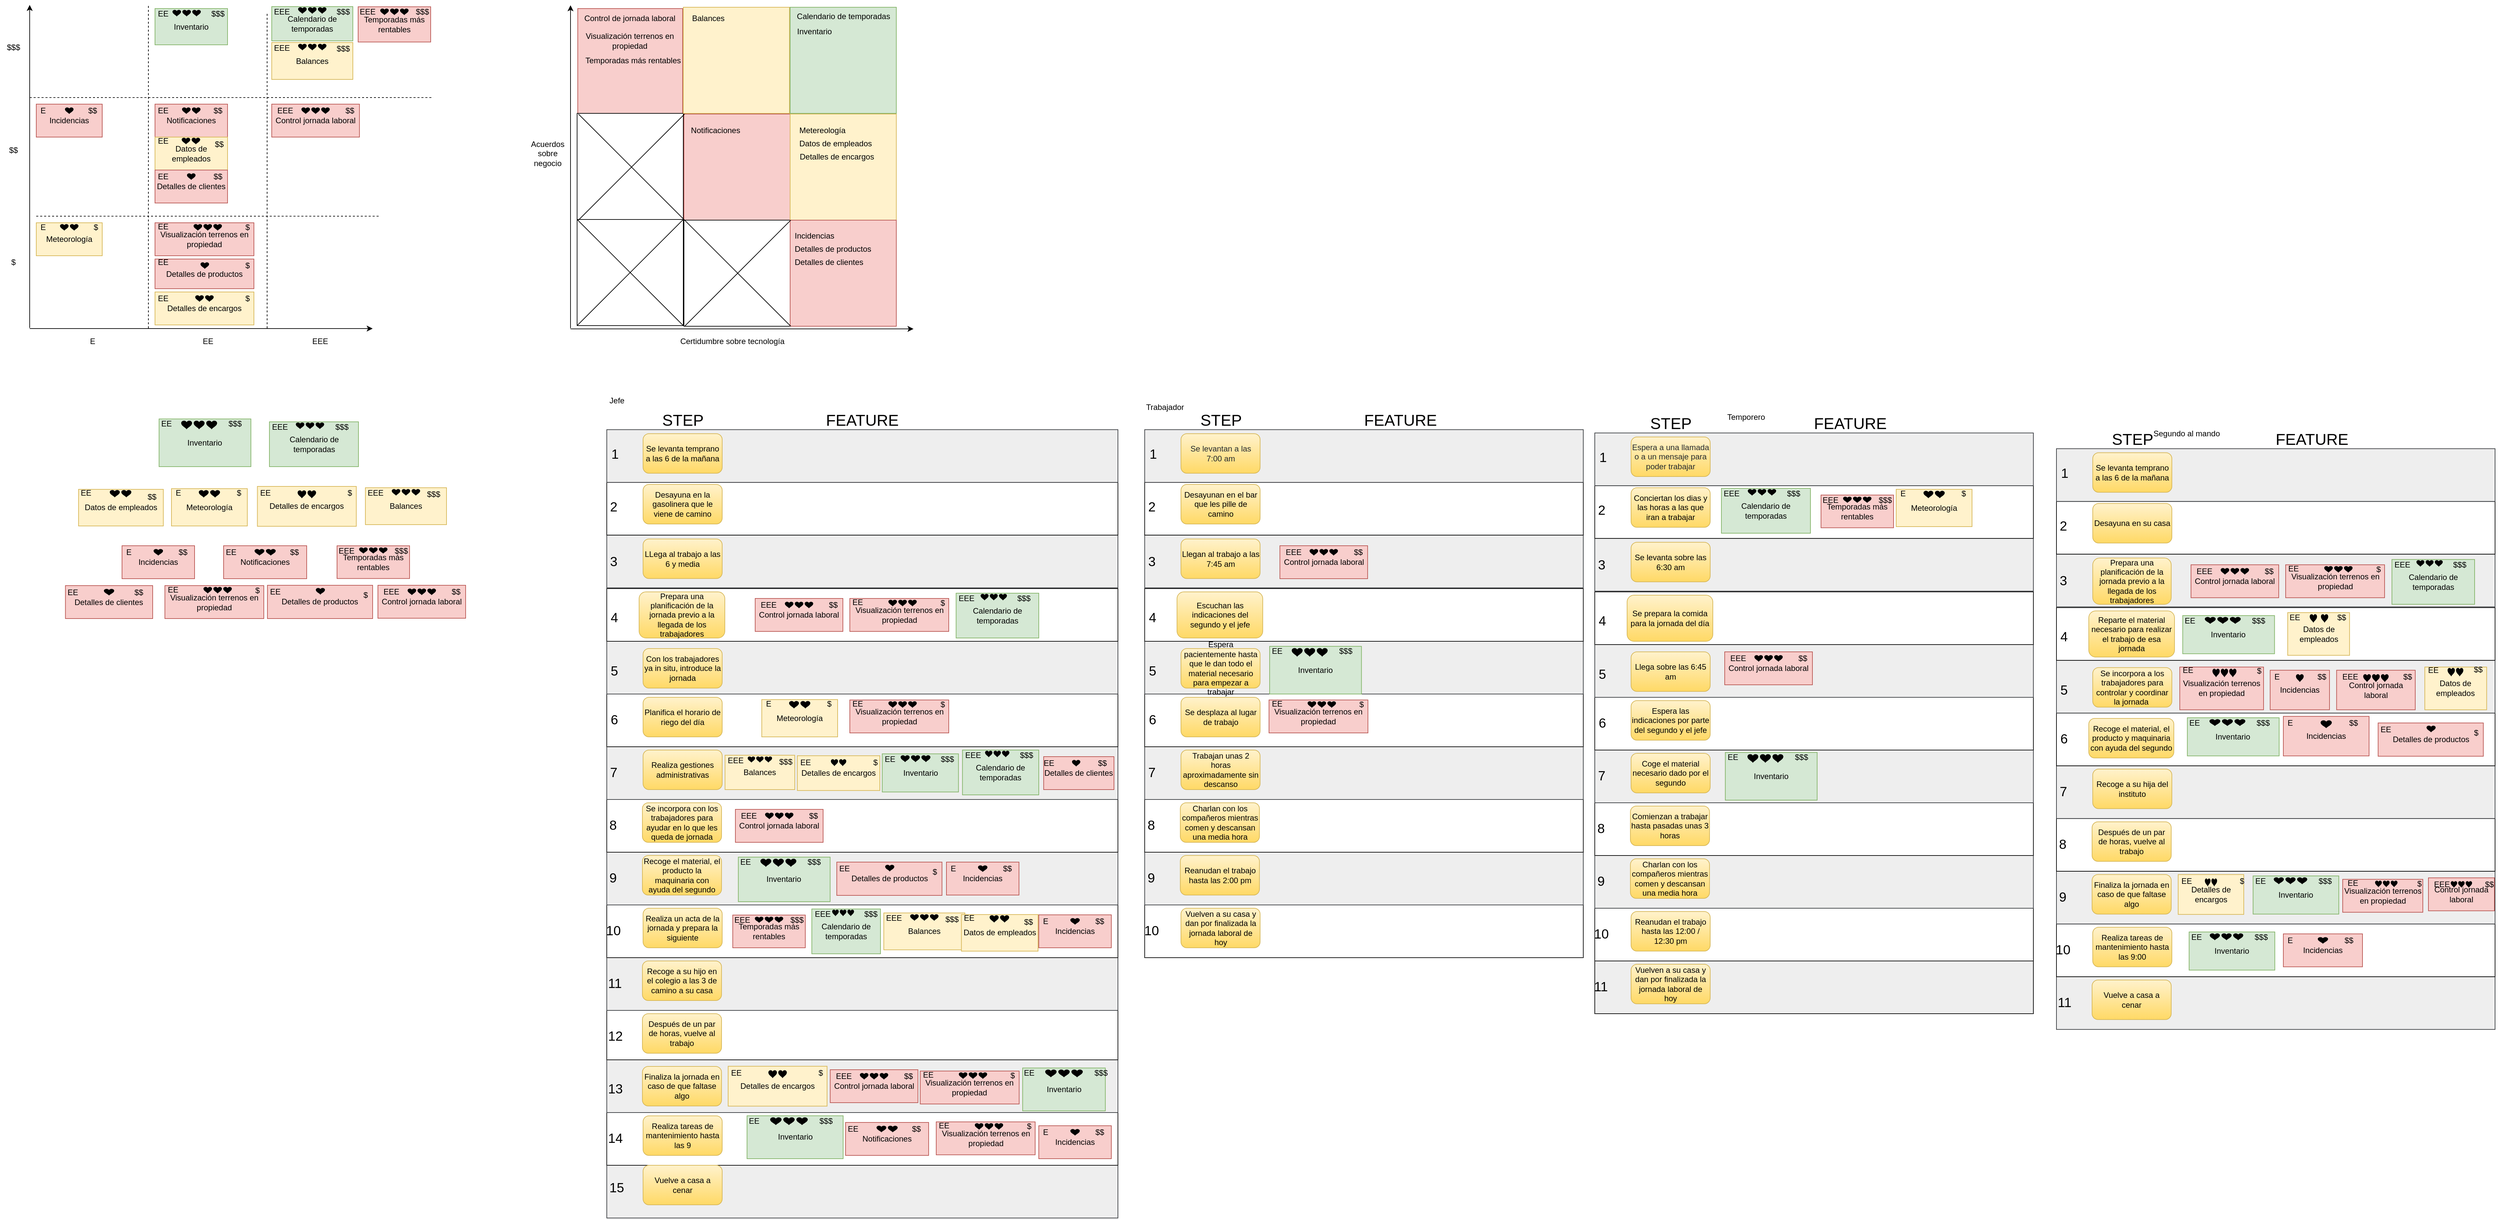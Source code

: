 <mxfile version="13.9.7" type="google" pages="2"><diagram id="F2y6fxXFkvnbE19WJnJD" name="Page-1"><mxGraphModel dx="1725" dy="482" grid="1" gridSize="10" guides="1" tooltips="1" connect="1" arrows="1" fold="1" page="1" pageScale="1" pageWidth="827" pageHeight="1169" math="0" shadow="0"><root><mxCell id="0"/><mxCell id="1" parent="0"/><mxCell id="K9d5u41VUacUa4AWawqW-64" value="" style="rounded=0;whiteSpace=wrap;html=1;fillColor=#eeeeee;strokeColor=#36393d;" parent="1" vertex="1"><mxGeometry x="95" y="1780" width="775" height="80" as="geometry"/></mxCell><mxCell id="K9d5u41VUacUa4AWawqW-63" value="" style="rounded=0;whiteSpace=wrap;html=1;" parent="1" vertex="1"><mxGeometry x="95" y="1700" width="775" height="80" as="geometry"/></mxCell><mxCell id="K9d5u41VUacUa4AWawqW-62" value="" style="rounded=0;whiteSpace=wrap;html=1;fillColor=#eeeeee;strokeColor=#36393d;" parent="1" vertex="1"><mxGeometry x="95" y="1620" width="775" height="80" as="geometry"/></mxCell><mxCell id="K9d5u41VUacUa4AWawqW-61" value="" style="rounded=0;whiteSpace=wrap;html=1;" parent="1" vertex="1"><mxGeometry x="95" y="1540" width="775" height="80" as="geometry"/></mxCell><mxCell id="K9d5u41VUacUa4AWawqW-60" value="" style="rounded=0;whiteSpace=wrap;html=1;fillColor=#eeeeee;strokeColor=#36393d;" parent="1" vertex="1"><mxGeometry x="95" y="1465" width="775" height="80" as="geometry"/></mxCell><mxCell id="K9d5u41VUacUa4AWawqW-59" value="" style="rounded=0;whiteSpace=wrap;html=1;" parent="1" vertex="1"><mxGeometry x="95" y="1385" width="775" height="80" as="geometry"/></mxCell><mxCell id="K9d5u41VUacUa4AWawqW-58" value="" style="rounded=0;whiteSpace=wrap;html=1;fillColor=#eeeeee;strokeColor=#36393d;" parent="1" vertex="1"><mxGeometry x="95" y="1305" width="775" height="80" as="geometry"/></mxCell><mxCell id="K9d5u41VUacUa4AWawqW-57" value="" style="rounded=0;whiteSpace=wrap;html=1;" parent="1" vertex="1"><mxGeometry x="95" y="1225" width="775" height="80" as="geometry"/></mxCell><mxCell id="K9d5u41VUacUa4AWawqW-56" value="" style="rounded=0;whiteSpace=wrap;html=1;fillColor=#eeeeee;strokeColor=#36393d;" parent="1" vertex="1"><mxGeometry x="95" y="1145" width="775" height="80" as="geometry"/></mxCell><mxCell id="K9d5u41VUacUa4AWawqW-55" value="" style="rounded=0;whiteSpace=wrap;html=1;" parent="1" vertex="1"><mxGeometry x="95" y="1065" width="775" height="80" as="geometry"/></mxCell><mxCell id="K9d5u41VUacUa4AWawqW-54" value="" style="rounded=0;whiteSpace=wrap;html=1;fillColor=#eeeeee;strokeColor=#36393d;" parent="1" vertex="1"><mxGeometry x="95" y="985" width="775" height="80" as="geometry"/></mxCell><mxCell id="K9d5u41VUacUa4AWawqW-53" value="" style="rounded=0;whiteSpace=wrap;html=1;" parent="1" vertex="1"><mxGeometry x="95" y="905" width="775" height="80" as="geometry"/></mxCell><mxCell id="K9d5u41VUacUa4AWawqW-52" value="" style="rounded=0;whiteSpace=wrap;html=1;fillColor=#eeeeee;strokeColor=#36393d;" parent="1" vertex="1"><mxGeometry x="95" y="823.88" width="775" height="80" as="geometry"/></mxCell><mxCell id="K9d5u41VUacUa4AWawqW-51" value="" style="rounded=0;whiteSpace=wrap;html=1;" parent="1" vertex="1"><mxGeometry x="95" y="743.88" width="775" height="80" as="geometry"/></mxCell><mxCell id="K9d5u41VUacUa4AWawqW-50" value="" style="rounded=0;whiteSpace=wrap;html=1;strokeColor=#36393d;fillColor=#eeeeee;" parent="1" vertex="1"><mxGeometry x="95" y="663.88" width="775" height="80" as="geometry"/></mxCell><mxCell id="ENHyDAVpFrFjdX2hlnL2-1" value="" style="endArrow=classic;html=1;" parent="1" edge="1"><mxGeometry width="50" height="50" relative="1" as="geometry"><mxPoint x="40" y="510" as="sourcePoint"/><mxPoint x="40" y="20" as="targetPoint"/></mxGeometry></mxCell><mxCell id="ENHyDAVpFrFjdX2hlnL2-2" value="" style="endArrow=classic;html=1;" parent="1" edge="1"><mxGeometry width="50" height="50" relative="1" as="geometry"><mxPoint x="40" y="511" as="sourcePoint"/><mxPoint x="560" y="511" as="targetPoint"/></mxGeometry></mxCell><mxCell id="ENHyDAVpFrFjdX2hlnL2-4" value="" style="endArrow=none;dashed=1;html=1;" parent="1" edge="1"><mxGeometry width="50" height="50" relative="1" as="geometry"><mxPoint x="240" y="460" as="sourcePoint"/><mxPoint x="240" y="40" as="targetPoint"/></mxGeometry></mxCell><mxCell id="ENHyDAVpFrFjdX2hlnL2-6" value="" style="whiteSpace=wrap;html=1;aspect=fixed;fillColor=#f8cecc;strokeColor=#b85450;" parent="1" vertex="1"><mxGeometry x="51" y="25" width="159" height="159" as="geometry"/></mxCell><mxCell id="ENHyDAVpFrFjdX2hlnL2-7" value="" style="whiteSpace=wrap;html=1;aspect=fixed;" parent="1" vertex="1"><mxGeometry x="50" y="184" width="161" height="161" as="geometry"/></mxCell><mxCell id="ENHyDAVpFrFjdX2hlnL2-8" value="" style="whiteSpace=wrap;html=1;aspect=fixed;" parent="1" vertex="1"><mxGeometry x="50" y="345" width="161" height="161" as="geometry"/></mxCell><mxCell id="ENHyDAVpFrFjdX2hlnL2-9" value="" style="whiteSpace=wrap;html=1;aspect=fixed;fillColor=#fff2cc;strokeColor=#d6b656;" parent="1" vertex="1"><mxGeometry x="211" y="23" width="161" height="161" as="geometry"/></mxCell><mxCell id="ENHyDAVpFrFjdX2hlnL2-10" value="" style="whiteSpace=wrap;html=1;aspect=fixed;fillColor=#f8cecc;strokeColor=#b85450;" parent="1" vertex="1"><mxGeometry x="212" y="185" width="161" height="161" as="geometry"/></mxCell><mxCell id="ENHyDAVpFrFjdX2hlnL2-11" value="" style="whiteSpace=wrap;html=1;aspect=fixed;" parent="1" vertex="1"><mxGeometry x="212" y="346" width="161" height="161" as="geometry"/></mxCell><mxCell id="ENHyDAVpFrFjdX2hlnL2-12" value="" style="whiteSpace=wrap;html=1;aspect=fixed;fillColor=#d5e8d4;strokeColor=#82b366;" parent="1" vertex="1"><mxGeometry x="373" y="23" width="161" height="161" as="geometry"/></mxCell><mxCell id="ENHyDAVpFrFjdX2hlnL2-13" value="" style="whiteSpace=wrap;html=1;aspect=fixed;fillColor=#fff2cc;strokeColor=#d6b656;" parent="1" vertex="1"><mxGeometry x="373" y="185" width="161" height="161" as="geometry"/></mxCell><mxCell id="ENHyDAVpFrFjdX2hlnL2-14" value="" style="whiteSpace=wrap;html=1;aspect=fixed;fillColor=#f8cecc;strokeColor=#b85450;" parent="1" vertex="1"><mxGeometry x="373" y="346" width="161" height="161" as="geometry"/></mxCell><mxCell id="ENHyDAVpFrFjdX2hlnL2-16" value="" style="endArrow=none;html=1;exitX=0;exitY=0;exitDx=0;exitDy=0;entryX=1;entryY=1;entryDx=0;entryDy=0;" parent="1" source="ENHyDAVpFrFjdX2hlnL2-8" target="ENHyDAVpFrFjdX2hlnL2-8" edge="1"><mxGeometry width="50" height="50" relative="1" as="geometry"><mxPoint x="90.5" y="400" as="sourcePoint"/><mxPoint x="170.5" y="400" as="targetPoint"/></mxGeometry></mxCell><mxCell id="ENHyDAVpFrFjdX2hlnL2-17" value="" style="endArrow=none;html=1;exitX=0;exitY=1;exitDx=0;exitDy=0;entryX=1;entryY=0;entryDx=0;entryDy=0;" parent="1" source="ENHyDAVpFrFjdX2hlnL2-8" target="ENHyDAVpFrFjdX2hlnL2-8" edge="1"><mxGeometry width="50" height="50" relative="1" as="geometry"><mxPoint x="70" y="490" as="sourcePoint"/><mxPoint x="120" y="440" as="targetPoint"/></mxGeometry></mxCell><mxCell id="ENHyDAVpFrFjdX2hlnL2-19" value="" style="endArrow=none;html=1;exitX=0;exitY=0;exitDx=0;exitDy=0;entryX=1;entryY=1;entryDx=0;entryDy=0;" parent="1" edge="1"><mxGeometry width="50" height="50" relative="1" as="geometry"><mxPoint x="52" y="185" as="sourcePoint"/><mxPoint x="213" y="346" as="targetPoint"/></mxGeometry></mxCell><mxCell id="ENHyDAVpFrFjdX2hlnL2-20" value="" style="endArrow=none;html=1;exitX=0;exitY=1;exitDx=0;exitDy=0;entryX=1;entryY=0;entryDx=0;entryDy=0;" parent="1" edge="1"><mxGeometry width="50" height="50" relative="1" as="geometry"><mxPoint x="52" y="346" as="sourcePoint"/><mxPoint x="213" y="185" as="targetPoint"/></mxGeometry></mxCell><mxCell id="ENHyDAVpFrFjdX2hlnL2-21" value="" style="endArrow=none;html=1;exitX=0;exitY=0;exitDx=0;exitDy=0;entryX=1;entryY=1;entryDx=0;entryDy=0;" parent="1" edge="1"><mxGeometry width="50" height="50" relative="1" as="geometry"><mxPoint x="213" y="346" as="sourcePoint"/><mxPoint x="374" y="507" as="targetPoint"/></mxGeometry></mxCell><mxCell id="ENHyDAVpFrFjdX2hlnL2-22" value="" style="endArrow=none;html=1;exitX=0;exitY=1;exitDx=0;exitDy=0;entryX=1;entryY=0;entryDx=0;entryDy=0;" parent="1" edge="1"><mxGeometry width="50" height="50" relative="1" as="geometry"><mxPoint x="213" y="507" as="sourcePoint"/><mxPoint x="374" y="346" as="targetPoint"/></mxGeometry></mxCell><mxCell id="ENHyDAVpFrFjdX2hlnL2-24" value="Acuerdos&lt;br&gt;sobre&lt;br&gt;negocio" style="text;html=1;align=center;verticalAlign=middle;resizable=0;points=[];autosize=1;" parent="1" vertex="1"><mxGeometry x="-30" y="220" width="70" height="50" as="geometry"/></mxCell><mxCell id="ENHyDAVpFrFjdX2hlnL2-25" value="Certidumbre sobre tecnología" style="text;html=1;align=center;verticalAlign=middle;resizable=0;points=[];autosize=1;" parent="1" vertex="1"><mxGeometry x="200" y="520" width="170" height="20" as="geometry"/></mxCell><mxCell id="ENHyDAVpFrFjdX2hlnL2-26" value="Metereología" style="text;html=1;strokeColor=none;fillColor=none;align=center;verticalAlign=middle;whiteSpace=wrap;rounded=0;" parent="1" vertex="1"><mxGeometry x="402" y="200" width="40" height="20" as="geometry"/></mxCell><mxCell id="ENHyDAVpFrFjdX2hlnL2-27" value="Calendario de temporadas" style="text;html=1;strokeColor=none;fillColor=none;align=center;verticalAlign=middle;whiteSpace=wrap;rounded=0;" parent="1" vertex="1"><mxGeometry x="378.5" y="27" width="150" height="20" as="geometry"/></mxCell><mxCell id="ENHyDAVpFrFjdX2hlnL2-28" value="Notificaciones" style="text;html=1;strokeColor=none;fillColor=none;align=center;verticalAlign=middle;whiteSpace=wrap;rounded=0;" parent="1" vertex="1"><mxGeometry x="240" y="200" width="40" height="20" as="geometry"/></mxCell><mxCell id="ENHyDAVpFrFjdX2hlnL2-29" value="Datos de empleados" style="text;html=1;strokeColor=none;fillColor=none;align=center;verticalAlign=middle;whiteSpace=wrap;rounded=0;" parent="1" vertex="1"><mxGeometry x="376.5" y="220" width="130" height="20" as="geometry"/></mxCell><mxCell id="ENHyDAVpFrFjdX2hlnL2-30" value="Balances" style="text;html=1;strokeColor=none;fillColor=none;align=center;verticalAlign=middle;whiteSpace=wrap;rounded=0;" parent="1" vertex="1"><mxGeometry x="229" y="30" width="40" height="20" as="geometry"/></mxCell><mxCell id="ENHyDAVpFrFjdX2hlnL2-31" value="Control de jornada laboral" style="text;html=1;strokeColor=none;fillColor=none;align=center;verticalAlign=middle;whiteSpace=wrap;rounded=0;" parent="1" vertex="1"><mxGeometry x="50" y="30" width="160" height="20" as="geometry"/></mxCell><mxCell id="ENHyDAVpFrFjdX2hlnL2-32" value="Inventario" style="text;html=1;strokeColor=none;fillColor=none;align=center;verticalAlign=middle;whiteSpace=wrap;rounded=0;" parent="1" vertex="1"><mxGeometry x="390" y="50" width="40" height="20" as="geometry"/></mxCell><mxCell id="ENHyDAVpFrFjdX2hlnL2-33" value="Incidencias" style="text;html=1;strokeColor=none;fillColor=none;align=center;verticalAlign=middle;whiteSpace=wrap;rounded=0;" parent="1" vertex="1"><mxGeometry x="390" y="360" width="40" height="20" as="geometry"/></mxCell><mxCell id="ENHyDAVpFrFjdX2hlnL2-36" value="Visualización terrenos en propiedad" style="text;html=1;strokeColor=none;fillColor=none;align=center;verticalAlign=middle;whiteSpace=wrap;rounded=0;" parent="1" vertex="1"><mxGeometry x="50" y="64" width="160" height="20" as="geometry"/></mxCell><mxCell id="ENHyDAVpFrFjdX2hlnL2-37" value="Temporadas más rentables" style="text;html=1;strokeColor=none;fillColor=none;align=center;verticalAlign=middle;whiteSpace=wrap;rounded=0;" parent="1" vertex="1"><mxGeometry x="60" y="93.5" width="150" height="20" as="geometry"/></mxCell><mxCell id="ENHyDAVpFrFjdX2hlnL2-38" value="Detalles de productos" style="text;html=1;strokeColor=none;fillColor=none;align=center;verticalAlign=middle;whiteSpace=wrap;rounded=0;" parent="1" vertex="1"><mxGeometry x="376.5" y="380" width="122" height="20" as="geometry"/></mxCell><mxCell id="ENHyDAVpFrFjdX2hlnL2-39" value="Detalles de encargos" style="text;html=1;strokeColor=none;fillColor=none;align=center;verticalAlign=middle;whiteSpace=wrap;rounded=0;" parent="1" vertex="1"><mxGeometry x="377.5" y="240" width="131.5" height="20" as="geometry"/></mxCell><mxCell id="ENHyDAVpFrFjdX2hlnL2-40" value="Detalles de clientes" style="text;html=1;strokeColor=none;fillColor=none;align=center;verticalAlign=middle;whiteSpace=wrap;rounded=0;" parent="1" vertex="1"><mxGeometry x="365.75" y="400" width="131.5" height="20" as="geometry"/></mxCell><mxCell id="ENHyDAVpFrFjdX2hlnL2-42" value="Visualización terrenos en propiedad" style="rounded=0;whiteSpace=wrap;html=1;fillColor=#f8cecc;strokeColor=#b85450;" parent="1" vertex="1"><mxGeometry x="-590" y="350" width="150" height="50" as="geometry"/></mxCell><mxCell id="ENHyDAVpFrFjdX2hlnL2-43" value="Control jornada laboral" style="rounded=0;whiteSpace=wrap;html=1;fillColor=#f8cecc;strokeColor=#b85450;" parent="1" vertex="1"><mxGeometry x="-413" y="170" width="133" height="50" as="geometry"/></mxCell><mxCell id="ENHyDAVpFrFjdX2hlnL2-44" value="Balances" style="rounded=0;whiteSpace=wrap;html=1;fillColor=#fff2cc;strokeColor=#d6b656;" parent="1" vertex="1"><mxGeometry x="-413" y="76.5" width="123" height="56" as="geometry"/></mxCell><mxCell id="ENHyDAVpFrFjdX2hlnL2-45" value="Inventario" style="rounded=0;whiteSpace=wrap;html=1;fillColor=#d5e8d4;strokeColor=#82b366;" parent="1" vertex="1"><mxGeometry x="-590" y="25" width="110" height="55" as="geometry"/></mxCell><mxCell id="ENHyDAVpFrFjdX2hlnL2-46" value="Calendario de temporadas" style="rounded=0;whiteSpace=wrap;html=1;fillColor=#d5e8d4;strokeColor=#82b366;" parent="1" vertex="1"><mxGeometry x="-413" y="22" width="123" height="52" as="geometry"/></mxCell><mxCell id="ENHyDAVpFrFjdX2hlnL2-47" value="Temporadas más rentables" style="rounded=0;whiteSpace=wrap;html=1;fillColor=#f8cecc;strokeColor=#b85450;" parent="1" vertex="1"><mxGeometry x="-282" y="22.25" width="110" height="53.5" as="geometry"/></mxCell><mxCell id="ENHyDAVpFrFjdX2hlnL2-48" value="" style="endArrow=classic;html=1;" parent="1" edge="1"><mxGeometry width="50" height="50" relative="1" as="geometry"><mxPoint x="-780" y="509.5" as="sourcePoint"/><mxPoint x="-780" y="19.5" as="targetPoint"/></mxGeometry></mxCell><mxCell id="ENHyDAVpFrFjdX2hlnL2-49" value="" style="endArrow=classic;html=1;" parent="1" edge="1"><mxGeometry width="50" height="50" relative="1" as="geometry"><mxPoint x="-780" y="510.5" as="sourcePoint"/><mxPoint x="-260" y="510.5" as="targetPoint"/></mxGeometry></mxCell><mxCell id="ENHyDAVpFrFjdX2hlnL2-50" value="" style="endArrow=none;dashed=1;html=1;" parent="1" edge="1"><mxGeometry width="50" height="50" relative="1" as="geometry"><mxPoint x="-600" y="510" as="sourcePoint"/><mxPoint x="-600" y="20" as="targetPoint"/></mxGeometry></mxCell><mxCell id="ENHyDAVpFrFjdX2hlnL2-51" value="" style="endArrow=none;dashed=1;html=1;" parent="1" edge="1"><mxGeometry width="50" height="50" relative="1" as="geometry"><mxPoint x="-420" y="510" as="sourcePoint"/><mxPoint x="-420" y="30" as="targetPoint"/></mxGeometry></mxCell><mxCell id="ENHyDAVpFrFjdX2hlnL2-52" value="" style="endArrow=none;dashed=1;html=1;" parent="1" edge="1"><mxGeometry width="50" height="50" relative="1" as="geometry"><mxPoint x="-770" y="340" as="sourcePoint"/><mxPoint x="-250" y="340" as="targetPoint"/></mxGeometry></mxCell><mxCell id="ENHyDAVpFrFjdX2hlnL2-53" value="" style="endArrow=none;dashed=1;html=1;" parent="1" edge="1"><mxGeometry width="50" height="50" relative="1" as="geometry"><mxPoint x="-780" y="160" as="sourcePoint"/><mxPoint x="-170" y="160" as="targetPoint"/></mxGeometry></mxCell><mxCell id="ENHyDAVpFrFjdX2hlnL2-54" value="EEE" style="text;html=1;align=center;verticalAlign=middle;resizable=0;points=[];autosize=1;" parent="1" vertex="1"><mxGeometry x="-360" y="520" width="40" height="20" as="geometry"/></mxCell><mxCell id="ENHyDAVpFrFjdX2hlnL2-55" value="EE" style="text;html=1;align=center;verticalAlign=middle;resizable=0;points=[];autosize=1;" parent="1" vertex="1"><mxGeometry x="-525" y="520" width="30" height="20" as="geometry"/></mxCell><mxCell id="ENHyDAVpFrFjdX2hlnL2-56" value="E" style="text;html=1;align=center;verticalAlign=middle;resizable=0;points=[];autosize=1;" parent="1" vertex="1"><mxGeometry x="-695" y="520" width="20" height="20" as="geometry"/></mxCell><mxCell id="ENHyDAVpFrFjdX2hlnL2-57" value="$" style="text;html=1;align=center;verticalAlign=middle;resizable=0;points=[];autosize=1;" parent="1" vertex="1"><mxGeometry x="-815" y="400" width="20" height="20" as="geometry"/></mxCell><mxCell id="ENHyDAVpFrFjdX2hlnL2-58" value="$$" style="text;html=1;align=center;verticalAlign=middle;resizable=0;points=[];autosize=1;" parent="1" vertex="1"><mxGeometry x="-820" y="230" width="30" height="20" as="geometry"/></mxCell><mxCell id="ENHyDAVpFrFjdX2hlnL2-59" value="$$$" style="text;html=1;align=center;verticalAlign=middle;resizable=0;points=[];autosize=1;" parent="1" vertex="1"><mxGeometry x="-825" y="73.5" width="40" height="20" as="geometry"/></mxCell><mxCell id="ENHyDAVpFrFjdX2hlnL2-60" value="Notificaciones" style="rounded=0;whiteSpace=wrap;html=1;fillColor=#f8cecc;strokeColor=#b85450;" parent="1" vertex="1"><mxGeometry x="-590" y="170" width="110" height="50" as="geometry"/></mxCell><mxCell id="ENHyDAVpFrFjdX2hlnL2-61" value="Meteorología" style="rounded=0;whiteSpace=wrap;html=1;fillColor=#fff2cc;strokeColor=#d6b656;" parent="1" vertex="1"><mxGeometry x="-770" y="350" width="100" height="50" as="geometry"/></mxCell><mxCell id="ENHyDAVpFrFjdX2hlnL2-62" value="Datos de empleados" style="rounded=0;whiteSpace=wrap;html=1;fillColor=#fff2cc;strokeColor=#d6b656;" parent="1" vertex="1"><mxGeometry x="-590" y="220" width="110" height="50" as="geometry"/></mxCell><mxCell id="ENHyDAVpFrFjdX2hlnL2-63" value="Detalles de encargos" style="rounded=0;whiteSpace=wrap;html=1;fillColor=#fff2cc;strokeColor=#d6b656;" parent="1" vertex="1"><mxGeometry x="-590" y="455" width="150" height="50" as="geometry"/></mxCell><mxCell id="ENHyDAVpFrFjdX2hlnL2-64" value="Incidencias" style="rounded=0;whiteSpace=wrap;html=1;fillColor=#f8cecc;strokeColor=#b85450;" parent="1" vertex="1"><mxGeometry x="-770" y="170" width="100" height="50" as="geometry"/></mxCell><mxCell id="ENHyDAVpFrFjdX2hlnL2-65" value="Detalles de productos" style="rounded=0;whiteSpace=wrap;html=1;fillColor=#f8cecc;strokeColor=#b85450;" parent="1" vertex="1"><mxGeometry x="-590" y="405" width="150" height="45" as="geometry"/></mxCell><mxCell id="ENHyDAVpFrFjdX2hlnL2-66" value="Detalles de clientes" style="rounded=0;whiteSpace=wrap;html=1;fillColor=#f8cecc;strokeColor=#b85450;" parent="1" vertex="1"><mxGeometry x="-590" y="270" width="110" height="50" as="geometry"/></mxCell><mxCell id="ENHyDAVpFrFjdX2hlnL2-69" value="" style="shape=mxgraph.signs.healthcare.heart_2;html=1;pointerEvents=1;fillColor=#000000;strokeColor=none;verticalLabelPosition=bottom;verticalAlign=top;align=center;" parent="1" vertex="1"><mxGeometry x="-338" y="175" width="13" height="10" as="geometry"/></mxCell><mxCell id="ENHyDAVpFrFjdX2hlnL2-71" value="" style="shape=mxgraph.signs.healthcare.heart_2;html=1;pointerEvents=1;fillColor=#000000;strokeColor=none;verticalLabelPosition=bottom;verticalAlign=top;align=center;" parent="1" vertex="1"><mxGeometry x="-353" y="175" width="13" height="10" as="geometry"/></mxCell><mxCell id="ENHyDAVpFrFjdX2hlnL2-72" value="" style="shape=mxgraph.signs.healthcare.heart_2;html=1;pointerEvents=1;fillColor=#000000;strokeColor=none;verticalLabelPosition=bottom;verticalAlign=top;align=center;" parent="1" vertex="1"><mxGeometry x="-368" y="175" width="13" height="10" as="geometry"/></mxCell><mxCell id="ENHyDAVpFrFjdX2hlnL2-76" value="" style="shape=mxgraph.signs.healthcare.heart_2;html=1;pointerEvents=1;fillColor=#000000;strokeColor=none;verticalLabelPosition=bottom;verticalAlign=top;align=center;" parent="1" vertex="1"><mxGeometry x="-501.5" y="352" width="13" height="10" as="geometry"/></mxCell><mxCell id="ENHyDAVpFrFjdX2hlnL2-77" value="" style="shape=mxgraph.signs.healthcare.heart_2;html=1;pointerEvents=1;fillColor=#000000;strokeColor=none;verticalLabelPosition=bottom;verticalAlign=top;align=center;" parent="1" vertex="1"><mxGeometry x="-516.5" y="352" width="13" height="10" as="geometry"/></mxCell><mxCell id="ENHyDAVpFrFjdX2hlnL2-78" value="" style="shape=mxgraph.signs.healthcare.heart_2;html=1;pointerEvents=1;fillColor=#000000;strokeColor=none;verticalLabelPosition=bottom;verticalAlign=top;align=center;" parent="1" vertex="1"><mxGeometry x="-531.5" y="352" width="13" height="10" as="geometry"/></mxCell><mxCell id="ENHyDAVpFrFjdX2hlnL2-82" value="" style="shape=mxgraph.signs.healthcare.heart_2;html=1;pointerEvents=1;fillColor=#000000;strokeColor=none;verticalLabelPosition=bottom;verticalAlign=top;align=center;" parent="1" vertex="1"><mxGeometry x="-218.5" y="25" width="13" height="10" as="geometry"/></mxCell><mxCell id="ENHyDAVpFrFjdX2hlnL2-83" value="" style="shape=mxgraph.signs.healthcare.heart_2;html=1;pointerEvents=1;fillColor=#000000;strokeColor=none;verticalLabelPosition=bottom;verticalAlign=top;align=center;" parent="1" vertex="1"><mxGeometry x="-233.5" y="25" width="13" height="10" as="geometry"/></mxCell><mxCell id="ENHyDAVpFrFjdX2hlnL2-84" value="" style="shape=mxgraph.signs.healthcare.heart_2;html=1;pointerEvents=1;fillColor=#000000;strokeColor=none;verticalLabelPosition=bottom;verticalAlign=top;align=center;" parent="1" vertex="1"><mxGeometry x="-248.5" y="25" width="13" height="10" as="geometry"/></mxCell><mxCell id="ENHyDAVpFrFjdX2hlnL2-85" value="" style="shape=mxgraph.signs.healthcare.heart_2;html=1;pointerEvents=1;fillColor=#000000;strokeColor=none;verticalLabelPosition=bottom;verticalAlign=top;align=center;" parent="1" vertex="1"><mxGeometry x="-343" y="78.5" width="13" height="10" as="geometry"/></mxCell><mxCell id="ENHyDAVpFrFjdX2hlnL2-86" value="" style="shape=mxgraph.signs.healthcare.heart_2;html=1;pointerEvents=1;fillColor=#000000;strokeColor=none;verticalLabelPosition=bottom;verticalAlign=top;align=center;" parent="1" vertex="1"><mxGeometry x="-358" y="78.5" width="13" height="10" as="geometry"/></mxCell><mxCell id="ENHyDAVpFrFjdX2hlnL2-87" value="" style="shape=mxgraph.signs.healthcare.heart_2;html=1;pointerEvents=1;fillColor=#000000;strokeColor=none;verticalLabelPosition=bottom;verticalAlign=top;align=center;" parent="1" vertex="1"><mxGeometry x="-373" y="78.5" width="13" height="10" as="geometry"/></mxCell><mxCell id="ENHyDAVpFrFjdX2hlnL2-91" value="" style="shape=mxgraph.signs.healthcare.heart_2;html=1;pointerEvents=1;fillColor=#000000;strokeColor=none;verticalLabelPosition=bottom;verticalAlign=top;align=center;" parent="1" vertex="1"><mxGeometry x="-343" y="23" width="13" height="10" as="geometry"/></mxCell><mxCell id="ENHyDAVpFrFjdX2hlnL2-92" value="" style="shape=mxgraph.signs.healthcare.heart_2;html=1;pointerEvents=1;fillColor=#000000;strokeColor=none;verticalLabelPosition=bottom;verticalAlign=top;align=center;" parent="1" vertex="1"><mxGeometry x="-358" y="23" width="13" height="10" as="geometry"/></mxCell><mxCell id="ENHyDAVpFrFjdX2hlnL2-93" value="" style="shape=mxgraph.signs.healthcare.heart_2;html=1;pointerEvents=1;fillColor=#000000;strokeColor=none;verticalLabelPosition=bottom;verticalAlign=top;align=center;" parent="1" vertex="1"><mxGeometry x="-373" y="23" width="13" height="10" as="geometry"/></mxCell><mxCell id="ENHyDAVpFrFjdX2hlnL2-94" value="" style="shape=mxgraph.signs.healthcare.heart_2;html=1;pointerEvents=1;fillColor=#000000;strokeColor=none;verticalLabelPosition=bottom;verticalAlign=top;align=center;" parent="1" vertex="1"><mxGeometry x="-533.5" y="27" width="13" height="10" as="geometry"/></mxCell><mxCell id="ENHyDAVpFrFjdX2hlnL2-95" value="" style="shape=mxgraph.signs.healthcare.heart_2;html=1;pointerEvents=1;fillColor=#000000;strokeColor=none;verticalLabelPosition=bottom;verticalAlign=top;align=center;" parent="1" vertex="1"><mxGeometry x="-548.5" y="27" width="13" height="10" as="geometry"/></mxCell><mxCell id="ENHyDAVpFrFjdX2hlnL2-96" value="" style="shape=mxgraph.signs.healthcare.heart_2;html=1;pointerEvents=1;fillColor=#000000;strokeColor=none;verticalLabelPosition=bottom;verticalAlign=top;align=center;" parent="1" vertex="1"><mxGeometry x="-563.5" y="27" width="13" height="10" as="geometry"/></mxCell><mxCell id="ENHyDAVpFrFjdX2hlnL2-100" value="" style="shape=mxgraph.signs.healthcare.heart_2;html=1;pointerEvents=1;fillColor=#000000;strokeColor=none;verticalLabelPosition=bottom;verticalAlign=top;align=center;" parent="1" vertex="1"><mxGeometry x="-534" y="175" width="13" height="10" as="geometry"/></mxCell><mxCell id="ENHyDAVpFrFjdX2hlnL2-101" value="" style="shape=mxgraph.signs.healthcare.heart_2;html=1;pointerEvents=1;fillColor=#000000;strokeColor=none;verticalLabelPosition=bottom;verticalAlign=top;align=center;" parent="1" vertex="1"><mxGeometry x="-549" y="175" width="13" height="10" as="geometry"/></mxCell><mxCell id="ENHyDAVpFrFjdX2hlnL2-102" value="" style="shape=mxgraph.signs.healthcare.heart_2;html=1;pointerEvents=1;fillColor=#000000;strokeColor=none;verticalLabelPosition=bottom;verticalAlign=top;align=center;" parent="1" vertex="1"><mxGeometry x="-719" y="352" width="13" height="10" as="geometry"/></mxCell><mxCell id="ENHyDAVpFrFjdX2hlnL2-103" value="" style="shape=mxgraph.signs.healthcare.heart_2;html=1;pointerEvents=1;fillColor=#000000;strokeColor=none;verticalLabelPosition=bottom;verticalAlign=top;align=center;" parent="1" vertex="1"><mxGeometry x="-734" y="352" width="13" height="10" as="geometry"/></mxCell><mxCell id="ENHyDAVpFrFjdX2hlnL2-104" value="" style="shape=mxgraph.signs.healthcare.heart_2;html=1;pointerEvents=1;fillColor=#000000;strokeColor=none;verticalLabelPosition=bottom;verticalAlign=top;align=center;" parent="1" vertex="1"><mxGeometry x="-534.5" y="221" width="13" height="10" as="geometry"/></mxCell><mxCell id="ENHyDAVpFrFjdX2hlnL2-105" value="" style="shape=mxgraph.signs.healthcare.heart_2;html=1;pointerEvents=1;fillColor=#000000;strokeColor=none;verticalLabelPosition=bottom;verticalAlign=top;align=center;" parent="1" vertex="1"><mxGeometry x="-549.5" y="221" width="13" height="10" as="geometry"/></mxCell><mxCell id="ENHyDAVpFrFjdX2hlnL2-106" value="" style="shape=mxgraph.signs.healthcare.heart_2;html=1;pointerEvents=1;fillColor=#000000;strokeColor=none;verticalLabelPosition=bottom;verticalAlign=top;align=center;" parent="1" vertex="1"><mxGeometry x="-514" y="460" width="13" height="10" as="geometry"/></mxCell><mxCell id="ENHyDAVpFrFjdX2hlnL2-107" value="" style="shape=mxgraph.signs.healthcare.heart_2;html=1;pointerEvents=1;fillColor=#000000;strokeColor=none;verticalLabelPosition=bottom;verticalAlign=top;align=center;" parent="1" vertex="1"><mxGeometry x="-529" y="460" width="13" height="10" as="geometry"/></mxCell><mxCell id="ENHyDAVpFrFjdX2hlnL2-108" value="" style="shape=mxgraph.signs.healthcare.heart_2;html=1;pointerEvents=1;fillColor=#000000;strokeColor=none;verticalLabelPosition=bottom;verticalAlign=top;align=center;" parent="1" vertex="1"><mxGeometry x="-521" y="410" width="13" height="10" as="geometry"/></mxCell><mxCell id="ENHyDAVpFrFjdX2hlnL2-109" value="" style="shape=mxgraph.signs.healthcare.heart_2;html=1;pointerEvents=1;fillColor=#000000;strokeColor=none;verticalLabelPosition=bottom;verticalAlign=top;align=center;" parent="1" vertex="1"><mxGeometry x="-541.5" y="275" width="13" height="10" as="geometry"/></mxCell><mxCell id="ENHyDAVpFrFjdX2hlnL2-110" value="" style="shape=mxgraph.signs.healthcare.heart_2;html=1;pointerEvents=1;fillColor=#000000;strokeColor=none;verticalLabelPosition=bottom;verticalAlign=top;align=center;" parent="1" vertex="1"><mxGeometry x="-726.5" y="175" width="13" height="10" as="geometry"/></mxCell><mxCell id="ENHyDAVpFrFjdX2hlnL2-125" value="$" style="text;html=1;align=center;verticalAlign=middle;resizable=0;points=[];autosize=1;" parent="1" vertex="1"><mxGeometry x="-690" y="347" width="20" height="20" as="geometry"/></mxCell><mxCell id="ENHyDAVpFrFjdX2hlnL2-126" value="$" style="text;html=1;align=center;verticalAlign=middle;resizable=0;points=[];autosize=1;" parent="1" vertex="1"><mxGeometry x="-460" y="347" width="20" height="20" as="geometry"/></mxCell><mxCell id="ENHyDAVpFrFjdX2hlnL2-127" value="$" style="text;html=1;align=center;verticalAlign=middle;resizable=0;points=[];autosize=1;" parent="1" vertex="1"><mxGeometry x="-460" y="405" width="20" height="20" as="geometry"/></mxCell><mxCell id="ENHyDAVpFrFjdX2hlnL2-128" value="$" style="text;html=1;align=center;verticalAlign=middle;resizable=0;points=[];autosize=1;" parent="1" vertex="1"><mxGeometry x="-460" y="455" width="20" height="20" as="geometry"/></mxCell><mxCell id="ENHyDAVpFrFjdX2hlnL2-129" value="$$" style="text;html=1;align=center;verticalAlign=middle;resizable=0;points=[];autosize=1;" parent="1" vertex="1"><mxGeometry x="-700" y="170" width="30" height="20" as="geometry"/></mxCell><mxCell id="ENHyDAVpFrFjdX2hlnL2-130" value="$$" style="text;html=1;align=center;verticalAlign=middle;resizable=0;points=[];autosize=1;" parent="1" vertex="1"><mxGeometry x="-510" y="170" width="30" height="20" as="geometry"/></mxCell><mxCell id="ENHyDAVpFrFjdX2hlnL2-131" value="$$" style="text;html=1;align=center;verticalAlign=middle;resizable=0;points=[];autosize=1;" parent="1" vertex="1"><mxGeometry x="-508" y="221" width="30" height="20" as="geometry"/></mxCell><mxCell id="ENHyDAVpFrFjdX2hlnL2-132" value="$$" style="text;html=1;align=center;verticalAlign=middle;resizable=0;points=[];autosize=1;" parent="1" vertex="1"><mxGeometry x="-510" y="270" width="30" height="20" as="geometry"/></mxCell><mxCell id="ENHyDAVpFrFjdX2hlnL2-133" value="$$" style="text;html=1;align=center;verticalAlign=middle;resizable=0;points=[];autosize=1;" parent="1" vertex="1"><mxGeometry x="-310" y="170" width="30" height="20" as="geometry"/></mxCell><mxCell id="ENHyDAVpFrFjdX2hlnL2-134" value="$$$" style="text;html=1;align=center;verticalAlign=middle;resizable=0;points=[];autosize=1;" parent="1" vertex="1"><mxGeometry x="-515" y="23" width="40" height="20" as="geometry"/></mxCell><mxCell id="ENHyDAVpFrFjdX2hlnL2-135" value="$$$" style="text;html=1;align=center;verticalAlign=middle;resizable=0;points=[];autosize=1;" parent="1" vertex="1"><mxGeometry x="-325" y="20" width="40" height="20" as="geometry"/></mxCell><mxCell id="ENHyDAVpFrFjdX2hlnL2-136" value="$$$" style="text;html=1;align=center;verticalAlign=middle;resizable=0;points=[];autosize=1;" parent="1" vertex="1"><mxGeometry x="-205.5" y="20" width="40" height="20" as="geometry"/></mxCell><mxCell id="ENHyDAVpFrFjdX2hlnL2-138" value="$$$" style="text;html=1;align=center;verticalAlign=middle;resizable=0;points=[];autosize=1;" parent="1" vertex="1"><mxGeometry x="-325" y="75.75" width="40" height="20" as="geometry"/></mxCell><mxCell id="ENHyDAVpFrFjdX2hlnL2-139" value="E" style="text;html=1;align=center;verticalAlign=middle;resizable=0;points=[];autosize=1;" parent="1" vertex="1"><mxGeometry x="-770" y="347" width="20" height="20" as="geometry"/></mxCell><mxCell id="ENHyDAVpFrFjdX2hlnL2-140" value="E" style="text;html=1;align=center;verticalAlign=middle;resizable=0;points=[];autosize=1;" parent="1" vertex="1"><mxGeometry x="-770" y="170" width="20" height="20" as="geometry"/></mxCell><mxCell id="ENHyDAVpFrFjdX2hlnL2-141" value="EE" style="text;html=1;align=center;verticalAlign=middle;resizable=0;points=[];autosize=1;" parent="1" vertex="1"><mxGeometry x="-593.5" y="346" width="30" height="20" as="geometry"/></mxCell><mxCell id="ENHyDAVpFrFjdX2hlnL2-142" value="EE" style="text;html=1;align=center;verticalAlign=middle;resizable=0;points=[];autosize=1;" parent="1" vertex="1"><mxGeometry x="-593.5" y="400" width="30" height="20" as="geometry"/></mxCell><mxCell id="ENHyDAVpFrFjdX2hlnL2-143" value="EE" style="text;html=1;align=center;verticalAlign=middle;resizable=0;points=[];autosize=1;" parent="1" vertex="1"><mxGeometry x="-593.5" y="455" width="30" height="20" as="geometry"/></mxCell><mxCell id="ENHyDAVpFrFjdX2hlnL2-144" value="EE" style="text;html=1;align=center;verticalAlign=middle;resizable=0;points=[];autosize=1;" parent="1" vertex="1"><mxGeometry x="-593.5" y="170" width="30" height="20" as="geometry"/></mxCell><mxCell id="ENHyDAVpFrFjdX2hlnL2-145" value="EE" style="text;html=1;align=center;verticalAlign=middle;resizable=0;points=[];autosize=1;" parent="1" vertex="1"><mxGeometry x="-593.5" y="216" width="30" height="20" as="geometry"/></mxCell><mxCell id="ENHyDAVpFrFjdX2hlnL2-146" value="EE" style="text;html=1;align=center;verticalAlign=middle;resizable=0;points=[];autosize=1;" parent="1" vertex="1"><mxGeometry x="-593.5" y="270" width="30" height="20" as="geometry"/></mxCell><mxCell id="ENHyDAVpFrFjdX2hlnL2-147" value="EE" style="text;html=1;align=center;verticalAlign=middle;resizable=0;points=[];autosize=1;" parent="1" vertex="1"><mxGeometry x="-593.5" y="23" width="30" height="20" as="geometry"/></mxCell><mxCell id="ENHyDAVpFrFjdX2hlnL2-148" value="EEE" style="text;html=1;align=center;verticalAlign=middle;resizable=0;points=[];autosize=1;" parent="1" vertex="1"><mxGeometry x="-413" y="170" width="40" height="20" as="geometry"/></mxCell><mxCell id="ENHyDAVpFrFjdX2hlnL2-149" value="EEE" style="text;html=1;align=center;verticalAlign=middle;resizable=0;points=[];autosize=1;" parent="1" vertex="1"><mxGeometry x="-418" y="74.5" width="40" height="20" as="geometry"/></mxCell><mxCell id="ENHyDAVpFrFjdX2hlnL2-150" value="EEE" style="text;html=1;align=center;verticalAlign=middle;resizable=0;points=[];autosize=1;" parent="1" vertex="1"><mxGeometry x="-418" y="20" width="40" height="20" as="geometry"/></mxCell><mxCell id="ENHyDAVpFrFjdX2hlnL2-151" value="EEE" style="text;html=1;align=center;verticalAlign=middle;resizable=0;points=[];autosize=1;" parent="1" vertex="1"><mxGeometry x="-288" y="20" width="40" height="20" as="geometry"/></mxCell><mxCell id="ENHyDAVpFrFjdX2hlnL2-232" value="" style="group" parent="1" vertex="1" connectable="0"><mxGeometry x="-588.25" y="645" width="150" height="75" as="geometry"/></mxCell><mxCell id="ENHyDAVpFrFjdX2hlnL2-155" value="Inventario" style="rounded=0;whiteSpace=wrap;html=1;fillColor=#d5e8d4;strokeColor=#82b366;" parent="ENHyDAVpFrFjdX2hlnL2-232" vertex="1"><mxGeometry x="4.43" y="2.632" width="139.241" height="72.368" as="geometry"/></mxCell><mxCell id="ENHyDAVpFrFjdX2hlnL2-192" value="" style="shape=mxgraph.signs.healthcare.heart_2;html=1;pointerEvents=1;fillColor=#000000;strokeColor=none;verticalLabelPosition=bottom;verticalAlign=top;align=center;" parent="ENHyDAVpFrFjdX2hlnL2-232" vertex="1"><mxGeometry x="75.949" y="5.263" width="16.456" height="13.158" as="geometry"/></mxCell><mxCell id="ENHyDAVpFrFjdX2hlnL2-193" value="" style="shape=mxgraph.signs.healthcare.heart_2;html=1;pointerEvents=1;fillColor=#000000;strokeColor=none;verticalLabelPosition=bottom;verticalAlign=top;align=center;" parent="ENHyDAVpFrFjdX2hlnL2-232" vertex="1"><mxGeometry x="56.962" y="5.263" width="16.456" height="13.158" as="geometry"/></mxCell><mxCell id="ENHyDAVpFrFjdX2hlnL2-194" value="" style="shape=mxgraph.signs.healthcare.heart_2;html=1;pointerEvents=1;fillColor=#000000;strokeColor=none;verticalLabelPosition=bottom;verticalAlign=top;align=center;" parent="ENHyDAVpFrFjdX2hlnL2-232" vertex="1"><mxGeometry x="37.975" y="5.263" width="16.456" height="13.158" as="geometry"/></mxCell><mxCell id="ENHyDAVpFrFjdX2hlnL2-215" value="$$$" style="text;html=1;align=center;verticalAlign=middle;resizable=0;points=[];autosize=1;" parent="ENHyDAVpFrFjdX2hlnL2-232" vertex="1"><mxGeometry x="99.367" width="40" height="20" as="geometry"/></mxCell><mxCell id="ENHyDAVpFrFjdX2hlnL2-227" value="EE" style="text;html=1;align=center;verticalAlign=middle;resizable=0;points=[];autosize=1;" parent="ENHyDAVpFrFjdX2hlnL2-232" vertex="1"><mxGeometry width="30" height="20" as="geometry"/></mxCell><mxCell id="ENHyDAVpFrFjdX2hlnL2-233" value="" style="group" parent="1" vertex="1" connectable="0"><mxGeometry x="-421.5" y="650" width="140" height="70" as="geometry"/></mxCell><mxCell id="ENHyDAVpFrFjdX2hlnL2-156" value="Calendario de temporadas" style="rounded=0;whiteSpace=wrap;html=1;fillColor=#d5e8d4;strokeColor=#82b366;" parent="ENHyDAVpFrFjdX2hlnL2-233" vertex="1"><mxGeometry x="5" y="2" width="135" height="68" as="geometry"/></mxCell><mxCell id="ENHyDAVpFrFjdX2hlnL2-189" value="" style="shape=mxgraph.signs.healthcare.heart_2;html=1;pointerEvents=1;fillColor=#000000;strokeColor=none;verticalLabelPosition=bottom;verticalAlign=top;align=center;" parent="ENHyDAVpFrFjdX2hlnL2-233" vertex="1"><mxGeometry x="75" y="3" width="13" height="10" as="geometry"/></mxCell><mxCell id="ENHyDAVpFrFjdX2hlnL2-190" value="" style="shape=mxgraph.signs.healthcare.heart_2;html=1;pointerEvents=1;fillColor=#000000;strokeColor=none;verticalLabelPosition=bottom;verticalAlign=top;align=center;" parent="ENHyDAVpFrFjdX2hlnL2-233" vertex="1"><mxGeometry x="60" y="3" width="13" height="10" as="geometry"/></mxCell><mxCell id="ENHyDAVpFrFjdX2hlnL2-191" value="" style="shape=mxgraph.signs.healthcare.heart_2;html=1;pointerEvents=1;fillColor=#000000;strokeColor=none;verticalLabelPosition=bottom;verticalAlign=top;align=center;" parent="ENHyDAVpFrFjdX2hlnL2-233" vertex="1"><mxGeometry x="45" y="3" width="13" height="10" as="geometry"/></mxCell><mxCell id="ENHyDAVpFrFjdX2hlnL2-230" value="EEE" style="text;html=1;align=center;verticalAlign=middle;resizable=0;points=[];autosize=1;" parent="ENHyDAVpFrFjdX2hlnL2-233" vertex="1"><mxGeometry width="40" height="20" as="geometry"/></mxCell><mxCell id="ENHyDAVpFrFjdX2hlnL2-216" value="$$$" style="text;html=1;align=center;verticalAlign=middle;resizable=0;points=[];autosize=1;" parent="ENHyDAVpFrFjdX2hlnL2-233" vertex="1"><mxGeometry x="94" width="40" height="20" as="geometry"/></mxCell><mxCell id="ENHyDAVpFrFjdX2hlnL2-234" value="" style="group" parent="1" vertex="1" connectable="0"><mxGeometry x="-276" y="750" width="128" height="58" as="geometry"/></mxCell><mxCell id="ENHyDAVpFrFjdX2hlnL2-154" value="Balances" style="rounded=0;whiteSpace=wrap;html=1;fillColor=#fff2cc;strokeColor=#d6b656;" parent="ENHyDAVpFrFjdX2hlnL2-234" vertex="1"><mxGeometry x="5" y="2" width="123" height="56" as="geometry"/></mxCell><mxCell id="ENHyDAVpFrFjdX2hlnL2-186" value="" style="shape=mxgraph.signs.healthcare.heart_2;html=1;pointerEvents=1;fillColor=#000000;strokeColor=none;verticalLabelPosition=bottom;verticalAlign=top;align=center;" parent="ENHyDAVpFrFjdX2hlnL2-234" vertex="1"><mxGeometry x="75" y="4" width="13" height="10" as="geometry"/></mxCell><mxCell id="ENHyDAVpFrFjdX2hlnL2-187" value="" style="shape=mxgraph.signs.healthcare.heart_2;html=1;pointerEvents=1;fillColor=#000000;strokeColor=none;verticalLabelPosition=bottom;verticalAlign=top;align=center;" parent="ENHyDAVpFrFjdX2hlnL2-234" vertex="1"><mxGeometry x="60" y="4" width="13" height="10" as="geometry"/></mxCell><mxCell id="ENHyDAVpFrFjdX2hlnL2-188" value="" style="shape=mxgraph.signs.healthcare.heart_2;html=1;pointerEvents=1;fillColor=#000000;strokeColor=none;verticalLabelPosition=bottom;verticalAlign=top;align=center;" parent="ENHyDAVpFrFjdX2hlnL2-234" vertex="1"><mxGeometry x="45" y="4" width="13" height="10" as="geometry"/></mxCell><mxCell id="ENHyDAVpFrFjdX2hlnL2-229" value="EEE" style="text;html=1;align=center;verticalAlign=middle;resizable=0;points=[];autosize=1;" parent="ENHyDAVpFrFjdX2hlnL2-234" vertex="1"><mxGeometry width="40" height="20" as="geometry"/></mxCell><mxCell id="ENHyDAVpFrFjdX2hlnL2-218" value="$$$" style="text;html=1;align=center;verticalAlign=middle;resizable=0;points=[];autosize=1;" parent="ENHyDAVpFrFjdX2hlnL2-234" vertex="1"><mxGeometry x="88" y="2" width="40" height="20" as="geometry"/></mxCell><mxCell id="ENHyDAVpFrFjdX2hlnL2-235" value="" style="group" parent="1" vertex="1" connectable="0"><mxGeometry x="-320" y="838" width="122.5" height="51.75" as="geometry"/></mxCell><mxCell id="ENHyDAVpFrFjdX2hlnL2-157" value="Temporadas más rentables" style="rounded=0;whiteSpace=wrap;html=1;fillColor=#f8cecc;strokeColor=#b85450;" parent="ENHyDAVpFrFjdX2hlnL2-235" vertex="1"><mxGeometry x="6" y="2.089" width="110" height="49.661" as="geometry"/></mxCell><mxCell id="ENHyDAVpFrFjdX2hlnL2-183" value="" style="shape=mxgraph.signs.healthcare.heart_2;html=1;pointerEvents=1;fillColor=#000000;strokeColor=none;verticalLabelPosition=bottom;verticalAlign=top;align=center;" parent="ENHyDAVpFrFjdX2hlnL2-235" vertex="1"><mxGeometry x="69.5" y="4.641" width="13" height="9.283" as="geometry"/></mxCell><mxCell id="ENHyDAVpFrFjdX2hlnL2-184" value="" style="shape=mxgraph.signs.healthcare.heart_2;html=1;pointerEvents=1;fillColor=#000000;strokeColor=none;verticalLabelPosition=bottom;verticalAlign=top;align=center;" parent="ENHyDAVpFrFjdX2hlnL2-235" vertex="1"><mxGeometry x="54.5" y="4.641" width="13" height="9.283" as="geometry"/></mxCell><mxCell id="ENHyDAVpFrFjdX2hlnL2-185" value="" style="shape=mxgraph.signs.healthcare.heart_2;html=1;pointerEvents=1;fillColor=#000000;strokeColor=none;verticalLabelPosition=bottom;verticalAlign=top;align=center;" parent="ENHyDAVpFrFjdX2hlnL2-235" vertex="1"><mxGeometry x="39.5" y="4.641" width="13" height="9.283" as="geometry"/></mxCell><mxCell id="ENHyDAVpFrFjdX2hlnL2-217" value="$$$" style="text;html=1;align=center;verticalAlign=middle;resizable=0;points=[];autosize=1;" parent="ENHyDAVpFrFjdX2hlnL2-235" vertex="1"><mxGeometry x="82.5" width="40" height="20" as="geometry"/></mxCell><mxCell id="ENHyDAVpFrFjdX2hlnL2-231" value="EEE" style="text;html=1;align=center;verticalAlign=middle;resizable=0;points=[];autosize=1;" parent="ENHyDAVpFrFjdX2hlnL2-235" vertex="1"><mxGeometry width="40" height="20" as="geometry"/></mxCell><mxCell id="ENHyDAVpFrFjdX2hlnL2-236" value="" style="group" parent="1" vertex="1" connectable="0"><mxGeometry x="-252" y="900" width="133" height="50" as="geometry"/></mxCell><mxCell id="ENHyDAVpFrFjdX2hlnL2-153" value="Control jornada laboral" style="rounded=0;whiteSpace=wrap;html=1;fillColor=#f8cecc;strokeColor=#b85450;" parent="ENHyDAVpFrFjdX2hlnL2-236" vertex="1"><mxGeometry width="133" height="50" as="geometry"/></mxCell><mxCell id="ENHyDAVpFrFjdX2hlnL2-177" value="" style="shape=mxgraph.signs.healthcare.heart_2;html=1;pointerEvents=1;fillColor=#000000;strokeColor=none;verticalLabelPosition=bottom;verticalAlign=top;align=center;" parent="ENHyDAVpFrFjdX2hlnL2-236" vertex="1"><mxGeometry x="75" y="5" width="13" height="10" as="geometry"/></mxCell><mxCell id="ENHyDAVpFrFjdX2hlnL2-178" value="" style="shape=mxgraph.signs.healthcare.heart_2;html=1;pointerEvents=1;fillColor=#000000;strokeColor=none;verticalLabelPosition=bottom;verticalAlign=top;align=center;" parent="ENHyDAVpFrFjdX2hlnL2-236" vertex="1"><mxGeometry x="60" y="5" width="13" height="10" as="geometry"/></mxCell><mxCell id="ENHyDAVpFrFjdX2hlnL2-179" value="" style="shape=mxgraph.signs.healthcare.heart_2;html=1;pointerEvents=1;fillColor=#000000;strokeColor=none;verticalLabelPosition=bottom;verticalAlign=top;align=center;" parent="ENHyDAVpFrFjdX2hlnL2-236" vertex="1"><mxGeometry x="45" y="5" width="13" height="10" as="geometry"/></mxCell><mxCell id="ENHyDAVpFrFjdX2hlnL2-214" value="$$" style="text;html=1;align=center;verticalAlign=middle;resizable=0;points=[];autosize=1;" parent="ENHyDAVpFrFjdX2hlnL2-236" vertex="1"><mxGeometry x="103" width="30" height="20" as="geometry"/></mxCell><mxCell id="ENHyDAVpFrFjdX2hlnL2-228" value="EEE" style="text;html=1;align=center;verticalAlign=middle;resizable=0;points=[];autosize=1;" parent="ENHyDAVpFrFjdX2hlnL2-236" vertex="1"><mxGeometry width="40" height="20" as="geometry"/></mxCell><mxCell id="ENHyDAVpFrFjdX2hlnL2-239" value="" style="group" parent="1" vertex="1" connectable="0"><mxGeometry x="-640" y="840" width="110" height="50" as="geometry"/></mxCell><mxCell id="ENHyDAVpFrFjdX2hlnL2-174" value="Incidencias" style="rounded=0;whiteSpace=wrap;html=1;fillColor=#f8cecc;strokeColor=#b85450;" parent="ENHyDAVpFrFjdX2hlnL2-239" vertex="1"><mxGeometry width="110.0" height="50" as="geometry"/></mxCell><mxCell id="ENHyDAVpFrFjdX2hlnL2-205" value="" style="shape=mxgraph.signs.healthcare.heart_2;html=1;pointerEvents=1;fillColor=#000000;strokeColor=none;verticalLabelPosition=bottom;verticalAlign=top;align=center;" parent="ENHyDAVpFrFjdX2hlnL2-239" vertex="1"><mxGeometry x="47.85" y="5" width="14.3" height="10" as="geometry"/></mxCell><mxCell id="ENHyDAVpFrFjdX2hlnL2-210" value="$$" style="text;html=1;align=center;verticalAlign=middle;resizable=0;points=[];autosize=1;" parent="ENHyDAVpFrFjdX2hlnL2-239" vertex="1"><mxGeometry x="77" width="30" height="20" as="geometry"/></mxCell><mxCell id="ENHyDAVpFrFjdX2hlnL2-220" value="E" style="text;html=1;align=center;verticalAlign=middle;resizable=0;points=[];autosize=1;" parent="ENHyDAVpFrFjdX2hlnL2-239" vertex="1"><mxGeometry width="20" height="20" as="geometry"/></mxCell><mxCell id="ENHyDAVpFrFjdX2hlnL2-240" value="" style="group" parent="1" vertex="1" connectable="0"><mxGeometry x="-490" y="840" width="130" height="50" as="geometry"/></mxCell><mxCell id="ENHyDAVpFrFjdX2hlnL2-170" value="Notificaciones" style="rounded=0;whiteSpace=wrap;html=1;fillColor=#f8cecc;strokeColor=#b85450;" parent="ENHyDAVpFrFjdX2hlnL2-240" vertex="1"><mxGeometry x="4.009" width="125.991" height="50" as="geometry"/></mxCell><mxCell id="ENHyDAVpFrFjdX2hlnL2-195" value="" style="shape=mxgraph.signs.healthcare.heart_2;html=1;pointerEvents=1;fillColor=#000000;strokeColor=none;verticalLabelPosition=bottom;verticalAlign=top;align=center;" parent="ENHyDAVpFrFjdX2hlnL2-240" vertex="1"><mxGeometry x="68.15" y="5" width="14.89" height="10" as="geometry"/></mxCell><mxCell id="ENHyDAVpFrFjdX2hlnL2-196" value="" style="shape=mxgraph.signs.healthcare.heart_2;html=1;pointerEvents=1;fillColor=#000000;strokeColor=none;verticalLabelPosition=bottom;verticalAlign=top;align=center;" parent="ENHyDAVpFrFjdX2hlnL2-240" vertex="1"><mxGeometry x="50.969" y="5" width="14.89" height="10" as="geometry"/></mxCell><mxCell id="ENHyDAVpFrFjdX2hlnL2-211" value="$$" style="text;html=1;align=center;verticalAlign=middle;resizable=0;points=[];autosize=1;" parent="ENHyDAVpFrFjdX2hlnL2-240" vertex="1"><mxGeometry x="95.639" width="30" height="20" as="geometry"/></mxCell><mxCell id="ENHyDAVpFrFjdX2hlnL2-224" value="EE" style="text;html=1;align=center;verticalAlign=middle;resizable=0;points=[];autosize=1;" parent="ENHyDAVpFrFjdX2hlnL2-240" vertex="1"><mxGeometry width="30" height="20" as="geometry"/></mxCell><mxCell id="ENHyDAVpFrFjdX2hlnL2-241" value="" style="group" parent="1" vertex="1" connectable="0"><mxGeometry x="-710" y="750" width="135" height="60" as="geometry"/></mxCell><mxCell id="ENHyDAVpFrFjdX2hlnL2-172" value="Datos de empleados" style="rounded=0;whiteSpace=wrap;html=1;fillColor=#fff2cc;strokeColor=#d6b656;" parent="ENHyDAVpFrFjdX2hlnL2-241" vertex="1"><mxGeometry x="4.091" y="4.444" width="128.571" height="55.556" as="geometry"/></mxCell><mxCell id="ENHyDAVpFrFjdX2hlnL2-199" value="" style="shape=mxgraph.signs.healthcare.heart_2;html=1;pointerEvents=1;fillColor=#000000;strokeColor=none;verticalLabelPosition=bottom;verticalAlign=top;align=center;" parent="ENHyDAVpFrFjdX2hlnL2-241" vertex="1"><mxGeometry x="68.961" y="5.556" width="15.195" height="11.111" as="geometry"/></mxCell><mxCell id="ENHyDAVpFrFjdX2hlnL2-200" value="" style="shape=mxgraph.signs.healthcare.heart_2;html=1;pointerEvents=1;fillColor=#000000;strokeColor=none;verticalLabelPosition=bottom;verticalAlign=top;align=center;" parent="ENHyDAVpFrFjdX2hlnL2-241" vertex="1"><mxGeometry x="51.429" y="5.556" width="15.195" height="11.111" as="geometry"/></mxCell><mxCell id="ENHyDAVpFrFjdX2hlnL2-212" value="$$" style="text;html=1;align=center;verticalAlign=middle;resizable=0;points=[];autosize=1;" parent="ENHyDAVpFrFjdX2hlnL2-241" vertex="1"><mxGeometry x="99.935" y="5.556" width="30" height="20" as="geometry"/></mxCell><mxCell id="ENHyDAVpFrFjdX2hlnL2-225" value="EE" style="text;html=1;align=center;verticalAlign=middle;resizable=0;points=[];autosize=1;" parent="ENHyDAVpFrFjdX2hlnL2-241" vertex="1"><mxGeometry width="30" height="20" as="geometry"/></mxCell><mxCell id="ENHyDAVpFrFjdX2hlnL2-242" value="" style="group" parent="1" vertex="1" connectable="0"><mxGeometry x="-730" y="900.5" width="1590" height="924.5" as="geometry"/></mxCell><mxCell id="ENHyDAVpFrFjdX2hlnL2-176" value="Detalles de clientes" style="rounded=0;whiteSpace=wrap;html=1;fillColor=#f8cecc;strokeColor=#b85450;" parent="ENHyDAVpFrFjdX2hlnL2-242" vertex="1"><mxGeometry x="4.209" width="132.291" height="50" as="geometry"/></mxCell><mxCell id="ENHyDAVpFrFjdX2hlnL2-204" value="" style="shape=mxgraph.signs.healthcare.heart_2;html=1;pointerEvents=1;fillColor=#000000;strokeColor=none;verticalLabelPosition=bottom;verticalAlign=top;align=center;" parent="ENHyDAVpFrFjdX2hlnL2-242" vertex="1"><mxGeometry x="62.537" y="5" width="15.634" height="10" as="geometry"/></mxCell><mxCell id="ENHyDAVpFrFjdX2hlnL2-213" value="$$" style="text;html=1;align=center;verticalAlign=middle;resizable=0;points=[];autosize=1;" parent="ENHyDAVpFrFjdX2hlnL2-242" vertex="1"><mxGeometry x="100.421" width="30" height="20" as="geometry"/></mxCell><mxCell id="ENHyDAVpFrFjdX2hlnL2-226" value="EE" style="text;html=1;align=center;verticalAlign=middle;resizable=0;points=[];autosize=1;" parent="ENHyDAVpFrFjdX2hlnL2-242" vertex="1"><mxGeometry width="30" height="20" as="geometry"/></mxCell><mxCell id="dXaT-Z17kWR4_2jfbTpd-42" value="" style="group" parent="ENHyDAVpFrFjdX2hlnL2-242" vertex="1" connectable="0"><mxGeometry x="1480" y="259.5" width="110" height="50" as="geometry"/></mxCell><mxCell id="dXaT-Z17kWR4_2jfbTpd-43" value="Detalles de clientes" style="rounded=0;whiteSpace=wrap;html=1;fillColor=#f8cecc;strokeColor=#b85450;" parent="dXaT-Z17kWR4_2jfbTpd-42" vertex="1"><mxGeometry x="7.392" width="106.608" height="50" as="geometry"/></mxCell><mxCell id="dXaT-Z17kWR4_2jfbTpd-44" value="" style="shape=mxgraph.signs.healthcare.heart_2;html=1;pointerEvents=1;fillColor=#000000;strokeColor=none;verticalLabelPosition=bottom;verticalAlign=top;align=center;" parent="dXaT-Z17kWR4_2jfbTpd-42" vertex="1"><mxGeometry x="50.396" y="5" width="12.599" height="10" as="geometry"/></mxCell><mxCell id="dXaT-Z17kWR4_2jfbTpd-45" value="$$" style="text;html=1;align=center;verticalAlign=middle;resizable=0;points=[];autosize=1;" parent="dXaT-Z17kWR4_2jfbTpd-42" vertex="1"><mxGeometry x="80.925" width="30" height="20" as="geometry"/></mxCell><mxCell id="dXaT-Z17kWR4_2jfbTpd-46" value="EE" style="text;html=1;align=center;verticalAlign=middle;resizable=0;points=[];autosize=1;" parent="dXaT-Z17kWR4_2jfbTpd-42" vertex="1"><mxGeometry width="30" height="20" as="geometry"/></mxCell><mxCell id="ENHyDAVpFrFjdX2hlnL2-243" value="" style="group" parent="1" vertex="1" connectable="0"><mxGeometry x="-565" y="750" width="115" height="60" as="geometry"/></mxCell><mxCell id="ENHyDAVpFrFjdX2hlnL2-171" value="Meteorología" style="rounded=0;whiteSpace=wrap;html=1;fillColor=#fff2cc;strokeColor=#d6b656;" parent="ENHyDAVpFrFjdX2hlnL2-243" vertex="1"><mxGeometry y="3.396" width="115.0" height="56.604" as="geometry"/></mxCell><mxCell id="ENHyDAVpFrFjdX2hlnL2-197" value="" style="shape=mxgraph.signs.healthcare.heart_2;html=1;pointerEvents=1;fillColor=#000000;strokeColor=none;verticalLabelPosition=bottom;verticalAlign=top;align=center;" parent="ENHyDAVpFrFjdX2hlnL2-243" vertex="1"><mxGeometry x="58.65" y="5.66" width="14.95" height="11.321" as="geometry"/></mxCell><mxCell id="ENHyDAVpFrFjdX2hlnL2-198" value="" style="shape=mxgraph.signs.healthcare.heart_2;html=1;pointerEvents=1;fillColor=#000000;strokeColor=none;verticalLabelPosition=bottom;verticalAlign=top;align=center;" parent="ENHyDAVpFrFjdX2hlnL2-243" vertex="1"><mxGeometry x="41.4" y="5.66" width="14.95" height="11.321" as="geometry"/></mxCell><mxCell id="ENHyDAVpFrFjdX2hlnL2-206" value="$" style="text;html=1;align=center;verticalAlign=middle;resizable=0;points=[];autosize=1;" parent="ENHyDAVpFrFjdX2hlnL2-243" vertex="1"><mxGeometry x="92" width="20" height="20" as="geometry"/></mxCell><mxCell id="ENHyDAVpFrFjdX2hlnL2-219" value="E" style="text;html=1;align=center;verticalAlign=middle;resizable=0;points=[];autosize=1;" parent="ENHyDAVpFrFjdX2hlnL2-243" vertex="1"><mxGeometry width="20" height="20" as="geometry"/></mxCell><mxCell id="ENHyDAVpFrFjdX2hlnL2-244" value="" style="group" parent="1" vertex="1" connectable="0"><mxGeometry x="-578.5" y="896.5" width="153.5" height="54" as="geometry"/></mxCell><mxCell id="ENHyDAVpFrFjdX2hlnL2-152" value="Visualización terrenos en propiedad" style="rounded=0;whiteSpace=wrap;html=1;fillColor=#f8cecc;strokeColor=#b85450;" parent="ENHyDAVpFrFjdX2hlnL2-244" vertex="1"><mxGeometry x="3.5" y="4" width="150" height="50" as="geometry"/></mxCell><mxCell id="ENHyDAVpFrFjdX2hlnL2-180" value="" style="shape=mxgraph.signs.healthcare.heart_2;html=1;pointerEvents=1;fillColor=#000000;strokeColor=none;verticalLabelPosition=bottom;verticalAlign=top;align=center;" parent="ENHyDAVpFrFjdX2hlnL2-244" vertex="1"><mxGeometry x="92" y="6" width="13" height="10" as="geometry"/></mxCell><mxCell id="ENHyDAVpFrFjdX2hlnL2-181" value="" style="shape=mxgraph.signs.healthcare.heart_2;html=1;pointerEvents=1;fillColor=#000000;strokeColor=none;verticalLabelPosition=bottom;verticalAlign=top;align=center;" parent="ENHyDAVpFrFjdX2hlnL2-244" vertex="1"><mxGeometry x="77" y="6" width="13" height="10" as="geometry"/></mxCell><mxCell id="ENHyDAVpFrFjdX2hlnL2-182" value="" style="shape=mxgraph.signs.healthcare.heart_2;html=1;pointerEvents=1;fillColor=#000000;strokeColor=none;verticalLabelPosition=bottom;verticalAlign=top;align=center;" parent="ENHyDAVpFrFjdX2hlnL2-244" vertex="1"><mxGeometry x="62" y="6" width="13" height="10" as="geometry"/></mxCell><mxCell id="ENHyDAVpFrFjdX2hlnL2-207" value="$" style="text;html=1;align=center;verticalAlign=middle;resizable=0;points=[];autosize=1;" parent="ENHyDAVpFrFjdX2hlnL2-244" vertex="1"><mxGeometry x="133.5" y="1" width="20" height="20" as="geometry"/></mxCell><mxCell id="ENHyDAVpFrFjdX2hlnL2-221" value="EE" style="text;html=1;align=center;verticalAlign=middle;resizable=0;points=[];autosize=1;" parent="ENHyDAVpFrFjdX2hlnL2-244" vertex="1"><mxGeometry width="30" height="20" as="geometry"/></mxCell><mxCell id="ENHyDAVpFrFjdX2hlnL2-245" value="" style="group" parent="1" vertex="1" connectable="0"><mxGeometry x="-423.25" y="900" width="163.25" height="50.5" as="geometry"/></mxCell><mxCell id="ENHyDAVpFrFjdX2hlnL2-175" value="Detalles de productos" style="rounded=0;whiteSpace=wrap;html=1;fillColor=#f8cecc;strokeColor=#b85450;" parent="ENHyDAVpFrFjdX2hlnL2-245" vertex="1"><mxGeometry x="3.72" width="159.53" height="50.5" as="geometry"/></mxCell><mxCell id="ENHyDAVpFrFjdX2hlnL2-203" value="" style="shape=mxgraph.signs.healthcare.heart_2;html=1;pointerEvents=1;fillColor=#000000;strokeColor=none;verticalLabelPosition=bottom;verticalAlign=top;align=center;" parent="ENHyDAVpFrFjdX2hlnL2-245" vertex="1"><mxGeometry x="77.105" y="4.1" width="13.826" height="10.1" as="geometry"/></mxCell><mxCell id="ENHyDAVpFrFjdX2hlnL2-208" value="$" style="text;html=1;align=center;verticalAlign=middle;resizable=0;points=[];autosize=1;" parent="ENHyDAVpFrFjdX2hlnL2-245" vertex="1"><mxGeometry x="141.98" y="5.05" width="20" height="20" as="geometry"/></mxCell><mxCell id="ENHyDAVpFrFjdX2hlnL2-222" value="EE" style="text;html=1;align=center;verticalAlign=middle;resizable=0;points=[];autosize=1;" parent="ENHyDAVpFrFjdX2hlnL2-245" vertex="1"><mxGeometry width="30" height="20" as="geometry"/></mxCell><mxCell id="ENHyDAVpFrFjdX2hlnL2-246" value="" style="group" parent="1" vertex="1" connectable="0"><mxGeometry x="-438.25" y="750" width="153.5" height="60.5" as="geometry"/></mxCell><mxCell id="ENHyDAVpFrFjdX2hlnL2-173" value="Detalles de encargos" style="rounded=0;whiteSpace=wrap;html=1;fillColor=#fff2cc;strokeColor=#d6b656;" parent="ENHyDAVpFrFjdX2hlnL2-246" vertex="1"><mxGeometry x="3.5" width="150" height="60.5" as="geometry"/></mxCell><mxCell id="ENHyDAVpFrFjdX2hlnL2-201" value="" style="shape=mxgraph.signs.healthcare.heart_2;html=1;pointerEvents=1;fillColor=#000000;strokeColor=none;verticalLabelPosition=bottom;verticalAlign=top;align=center;" parent="ENHyDAVpFrFjdX2hlnL2-246" vertex="1"><mxGeometry x="79.5" y="6.05" width="13" height="12.1" as="geometry"/></mxCell><mxCell id="ENHyDAVpFrFjdX2hlnL2-202" value="" style="shape=mxgraph.signs.healthcare.heart_2;html=1;pointerEvents=1;fillColor=#000000;strokeColor=none;verticalLabelPosition=bottom;verticalAlign=top;align=center;" parent="ENHyDAVpFrFjdX2hlnL2-246" vertex="1"><mxGeometry x="64.5" y="6.05" width="13" height="12.1" as="geometry"/></mxCell><mxCell id="ENHyDAVpFrFjdX2hlnL2-209" value="$" style="text;html=1;align=center;verticalAlign=middle;resizable=0;points=[];autosize=1;" parent="ENHyDAVpFrFjdX2hlnL2-246" vertex="1"><mxGeometry x="133.5" width="20" height="20" as="geometry"/></mxCell><mxCell id="ENHyDAVpFrFjdX2hlnL2-223" value="EE" style="text;html=1;align=center;verticalAlign=middle;resizable=0;points=[];autosize=1;" parent="ENHyDAVpFrFjdX2hlnL2-246" vertex="1"><mxGeometry width="30" height="20" as="geometry"/></mxCell><mxCell id="K9d5u41VUacUa4AWawqW-1" value="&lt;font style=&quot;font-size: 24px&quot;&gt;STEP&lt;/font&gt;" style="text;html=1;align=center;verticalAlign=middle;resizable=0;points=[];autosize=1;" parent="1" vertex="1"><mxGeometry x="170" y="640" width="80" height="20" as="geometry"/></mxCell><mxCell id="K9d5u41VUacUa4AWawqW-2" value="&lt;span style=&quot;font-size: 24px&quot;&gt;FEATURE&lt;/span&gt;" style="text;html=1;align=center;verticalAlign=middle;resizable=0;points=[];autosize=1;" parent="1" vertex="1"><mxGeometry x="417" y="640" width="130" height="20" as="geometry"/></mxCell><mxCell id="K9d5u41VUacUa4AWawqW-3" value="&lt;span style=&quot;font-size: 20px&quot;&gt;1&lt;/span&gt;" style="text;html=1;align=center;verticalAlign=middle;resizable=0;points=[];autosize=1;" parent="1" vertex="1"><mxGeometry x="92" y="690" width="30" height="20" as="geometry"/></mxCell><mxCell id="K9d5u41VUacUa4AWawqW-4" value="&lt;div style=&quot;text-align: center&quot;&gt;&lt;span style=&quot;font-size: 20px&quot;&gt;&lt;font face=&quot;helvetica&quot;&gt;2&lt;/font&gt;&lt;/span&gt;&lt;/div&gt;" style="text;whiteSpace=wrap;html=1;" parent="1" vertex="1"><mxGeometry x="98" y="762" width="40" height="30" as="geometry"/></mxCell><mxCell id="K9d5u41VUacUa4AWawqW-5" value="&lt;div style=&quot;text-align: center&quot;&gt;&lt;span style=&quot;font-size: 20px&quot;&gt;&lt;font face=&quot;helvetica&quot;&gt;3&lt;/font&gt;&lt;/span&gt;&lt;/div&gt;" style="text;whiteSpace=wrap;html=1;" parent="1" vertex="1"><mxGeometry x="98" y="844.75" width="40" height="30" as="geometry"/></mxCell><mxCell id="K9d5u41VUacUa4AWawqW-6" value="&lt;div style=&quot;text-align: center&quot;&gt;&lt;span style=&quot;font-size: 20px&quot;&gt;&lt;font face=&quot;helvetica&quot;&gt;4&lt;/font&gt;&lt;/span&gt;&lt;/div&gt;" style="text;whiteSpace=wrap;html=1;" parent="1" vertex="1"><mxGeometry x="99" y="930" width="40" height="30" as="geometry"/></mxCell><mxCell id="K9d5u41VUacUa4AWawqW-7" value="&lt;div style=&quot;text-align: center&quot;&gt;&lt;span style=&quot;font-size: 20px&quot;&gt;&lt;font face=&quot;helvetica&quot;&gt;5&lt;/font&gt;&lt;/span&gt;&lt;/div&gt;" style="text;whiteSpace=wrap;html=1;" parent="1" vertex="1"><mxGeometry x="99" y="1011" width="40" height="30" as="geometry"/></mxCell><mxCell id="K9d5u41VUacUa4AWawqW-8" value="&lt;div style=&quot;text-align: center&quot;&gt;&lt;span style=&quot;font-size: 20px&quot;&gt;&lt;font face=&quot;helvetica&quot;&gt;6&lt;/font&gt;&lt;/span&gt;&lt;/div&gt;" style="text;whiteSpace=wrap;html=1;" parent="1" vertex="1"><mxGeometry x="99" y="1085" width="40" height="30" as="geometry"/></mxCell><mxCell id="K9d5u41VUacUa4AWawqW-9" value="&lt;div style=&quot;text-align: center&quot;&gt;&lt;span style=&quot;font-size: 20px&quot;&gt;&lt;font face=&quot;helvetica&quot;&gt;7&lt;/font&gt;&lt;/span&gt;&lt;/div&gt;" style="text;whiteSpace=wrap;html=1;" parent="1" vertex="1"><mxGeometry x="98" y="1165" width="40" height="30" as="geometry"/></mxCell><mxCell id="K9d5u41VUacUa4AWawqW-10" value="&lt;div style=&quot;text-align: center&quot;&gt;&lt;span style=&quot;font-size: 20px&quot;&gt;&lt;font face=&quot;helvetica&quot;&gt;8&lt;/font&gt;&lt;/span&gt;&lt;/div&gt;" style="text;whiteSpace=wrap;html=1;" parent="1" vertex="1"><mxGeometry x="97" y="1245" width="40" height="30" as="geometry"/></mxCell><mxCell id="K9d5u41VUacUa4AWawqW-24" value="Se levanta temprano a las 6 de la mañana" style="rounded=1;whiteSpace=wrap;html=1;gradientColor=#ffd966;fillColor=#fff2cc;strokeColor=#d6b656;" parent="1" vertex="1"><mxGeometry x="150" y="670" width="120" height="60" as="geometry"/></mxCell><mxCell id="K9d5u41VUacUa4AWawqW-25" value="Desayuna en la gasolinera que le viene de camino" style="rounded=1;whiteSpace=wrap;html=1;gradientColor=#ffd966;fillColor=#fff2cc;strokeColor=#d6b656;" parent="1" vertex="1"><mxGeometry x="150" y="747" width="120" height="60" as="geometry"/></mxCell><mxCell id="K9d5u41VUacUa4AWawqW-26" value="LLega al trabajo a las 6 y media" style="rounded=1;whiteSpace=wrap;html=1;gradientColor=#ffd966;fillColor=#fff2cc;strokeColor=#d6b656;" parent="1" vertex="1"><mxGeometry x="150" y="829.75" width="120" height="60" as="geometry"/></mxCell><mxCell id="K9d5u41VUacUa4AWawqW-27" value="Prepara una planificación de la jornada previo a la llegada de los trabajadores" style="rounded=1;whiteSpace=wrap;html=1;gradientColor=#ffd966;fillColor=#fff2cc;strokeColor=#d6b656;" parent="1" vertex="1"><mxGeometry x="144" y="910" width="130" height="70" as="geometry"/></mxCell><mxCell id="K9d5u41VUacUa4AWawqW-28" value="Con los trabajadores ya in situ, introduce la jornada" style="rounded=1;whiteSpace=wrap;html=1;gradientColor=#ffd966;strokeColor=#d6b656;fillColor=#fff2cc;" parent="1" vertex="1"><mxGeometry x="150" y="996" width="120" height="60" as="geometry"/></mxCell><mxCell id="K9d5u41VUacUa4AWawqW-29" value="Planifica el horario de riego del día" style="rounded=1;whiteSpace=wrap;html=1;gradientColor=#ffd966;fillColor=#fff2cc;strokeColor=#d6b656;" parent="1" vertex="1"><mxGeometry x="150" y="1070" width="120" height="60" as="geometry"/></mxCell><mxCell id="K9d5u41VUacUa4AWawqW-30" value="Realiza gestiones administrativas" style="rounded=1;whiteSpace=wrap;html=1;gradientColor=#ffd966;fillColor=#fff2cc;strokeColor=#d6b656;" parent="1" vertex="1"><mxGeometry x="150" y="1150" width="120" height="60" as="geometry"/></mxCell><mxCell id="K9d5u41VUacUa4AWawqW-31" value="Se incorpora con los trabajadores para ayudar en lo que les queda de jornada" style="rounded=1;whiteSpace=wrap;html=1;gradientColor=#ffd966;fillColor=#fff2cc;strokeColor=#d6b656;" parent="1" vertex="1"><mxGeometry x="149" y="1230" width="120" height="60" as="geometry"/></mxCell><mxCell id="K9d5u41VUacUa4AWawqW-32" value="Recoge el material, el producto la maquinaria con ayuda del segundo" style="rounded=1;whiteSpace=wrap;html=1;gradientColor=#ffd966;fillColor=#fff2cc;strokeColor=#d6b656;" parent="1" vertex="1"><mxGeometry x="149" y="1310" width="120" height="60" as="geometry"/></mxCell><mxCell id="K9d5u41VUacUa4AWawqW-33" value="Realiza un acta de la jornada y prepara la siguiente" style="rounded=1;whiteSpace=wrap;html=1;gradientColor=#ffd966;fillColor=#fff2cc;strokeColor=#d6b656;" parent="1" vertex="1"><mxGeometry x="150" y="1390" width="120" height="60" as="geometry"/></mxCell><mxCell id="K9d5u41VUacUa4AWawqW-34" value="Recoge a su hijo en el colegio a las 3 de camino a su casa" style="rounded=1;whiteSpace=wrap;html=1;gradientColor=#ffd966;fillColor=#fff2cc;strokeColor=#d6b656;" parent="1" vertex="1"><mxGeometry x="149" y="1470" width="120" height="60" as="geometry"/></mxCell><mxCell id="K9d5u41VUacUa4AWawqW-35" value="Después de un par de horas, vuelve al trabajo" style="rounded=1;whiteSpace=wrap;html=1;gradientColor=#ffd966;fillColor=#fff2cc;strokeColor=#d6b656;" parent="1" vertex="1"><mxGeometry x="149" y="1550" width="120" height="60" as="geometry"/></mxCell><mxCell id="K9d5u41VUacUa4AWawqW-36" value="Finaliza la jornada en caso de que faltase algo" style="rounded=1;whiteSpace=wrap;html=1;gradientColor=#ffd966;fillColor=#fff2cc;strokeColor=#d6b656;" parent="1" vertex="1"><mxGeometry x="149" y="1630" width="120" height="60" as="geometry"/></mxCell><mxCell id="K9d5u41VUacUa4AWawqW-37" value="Realiza tareas de mantenimiento hasta las 9" style="rounded=1;whiteSpace=wrap;html=1;gradientColor=#ffd966;fillColor=#fff2cc;strokeColor=#d6b656;" parent="1" vertex="1"><mxGeometry x="150" y="1705" width="120" height="60" as="geometry"/></mxCell><mxCell id="K9d5u41VUacUa4AWawqW-38" value="Vuelve a casa a cenar" style="rounded=1;whiteSpace=wrap;html=1;gradientColor=#ffd966;fillColor=#fff2cc;strokeColor=#d6b656;" parent="1" vertex="1"><mxGeometry x="150" y="1780" width="120" height="60" as="geometry"/></mxCell><mxCell id="K9d5u41VUacUa4AWawqW-42" value="&lt;div style=&quot;text-align: center&quot;&gt;&lt;font face=&quot;helvetica&quot;&gt;&lt;span style=&quot;font-size: 20px&quot;&gt;9&lt;/span&gt;&lt;/font&gt;&lt;/div&gt;" style="text;whiteSpace=wrap;html=1;" parent="1" vertex="1"><mxGeometry x="97" y="1325" width="40" height="30" as="geometry"/></mxCell><mxCell id="K9d5u41VUacUa4AWawqW-43" value="&lt;div style=&quot;text-align: center&quot;&gt;&lt;font face=&quot;helvetica&quot;&gt;&lt;span style=&quot;font-size: 20px&quot;&gt;10&lt;/span&gt;&lt;/font&gt;&lt;/div&gt;" style="text;whiteSpace=wrap;html=1;" parent="1" vertex="1"><mxGeometry x="92" y="1405" width="40" height="30" as="geometry"/></mxCell><mxCell id="K9d5u41VUacUa4AWawqW-44" value="&lt;div style=&quot;text-align: center&quot;&gt;&lt;font face=&quot;helvetica&quot;&gt;&lt;span style=&quot;font-size: 20px&quot;&gt;11&lt;/span&gt;&lt;/font&gt;&lt;/div&gt;" style="text;whiteSpace=wrap;html=1;" parent="1" vertex="1"><mxGeometry x="95" y="1485" width="40" height="30" as="geometry"/></mxCell><mxCell id="K9d5u41VUacUa4AWawqW-45" value="&lt;div style=&quot;text-align: center&quot;&gt;&lt;font face=&quot;helvetica&quot;&gt;&lt;span style=&quot;font-size: 20px&quot;&gt;12&lt;/span&gt;&lt;/font&gt;&lt;/div&gt;" style="text;whiteSpace=wrap;html=1;" parent="1" vertex="1"><mxGeometry x="95" y="1565" width="40" height="30" as="geometry"/></mxCell><mxCell id="K9d5u41VUacUa4AWawqW-46" value="&lt;div style=&quot;text-align: center&quot;&gt;&lt;font face=&quot;helvetica&quot;&gt;&lt;span style=&quot;font-size: 20px&quot;&gt;13&lt;/span&gt;&lt;/font&gt;&lt;/div&gt;" style="text;whiteSpace=wrap;html=1;" parent="1" vertex="1"><mxGeometry x="95" y="1645" width="40" height="30" as="geometry"/></mxCell><mxCell id="K9d5u41VUacUa4AWawqW-47" value="&lt;div style=&quot;text-align: center&quot;&gt;&lt;font face=&quot;helvetica&quot;&gt;&lt;span style=&quot;font-size: 20px&quot;&gt;14&lt;/span&gt;&lt;/font&gt;&lt;/div&gt;" style="text;whiteSpace=wrap;html=1;" parent="1" vertex="1"><mxGeometry x="95" y="1720" width="40" height="30" as="geometry"/></mxCell><mxCell id="K9d5u41VUacUa4AWawqW-48" value="&lt;div style=&quot;text-align: center&quot;&gt;&lt;font face=&quot;helvetica&quot;&gt;&lt;span style=&quot;font-size: 20px&quot;&gt;15&lt;/span&gt;&lt;/font&gt;&lt;/div&gt;" style="text;whiteSpace=wrap;html=1;" parent="1" vertex="1"><mxGeometry x="97" y="1795" width="40" height="30" as="geometry"/></mxCell><mxCell id="DCz1Z7JLJHx0EDUiUIE6-8" value="" style="group" parent="1" vertex="1" connectable="0"><mxGeometry x="460" y="916" width="153.5" height="54" as="geometry"/></mxCell><mxCell id="DCz1Z7JLJHx0EDUiUIE6-9" value="Visualización terrenos en propiedad" style="rounded=0;whiteSpace=wrap;html=1;fillColor=#f8cecc;strokeColor=#b85450;" parent="DCz1Z7JLJHx0EDUiUIE6-8" vertex="1"><mxGeometry x="3.5" y="4" width="150" height="50" as="geometry"/></mxCell><mxCell id="DCz1Z7JLJHx0EDUiUIE6-10" value="" style="shape=mxgraph.signs.healthcare.heart_2;html=1;pointerEvents=1;fillColor=#000000;strokeColor=none;verticalLabelPosition=bottom;verticalAlign=top;align=center;" parent="DCz1Z7JLJHx0EDUiUIE6-8" vertex="1"><mxGeometry x="92" y="6" width="13" height="10" as="geometry"/></mxCell><mxCell id="DCz1Z7JLJHx0EDUiUIE6-11" value="" style="shape=mxgraph.signs.healthcare.heart_2;html=1;pointerEvents=1;fillColor=#000000;strokeColor=none;verticalLabelPosition=bottom;verticalAlign=top;align=center;" parent="DCz1Z7JLJHx0EDUiUIE6-8" vertex="1"><mxGeometry x="77" y="6" width="13" height="10" as="geometry"/></mxCell><mxCell id="DCz1Z7JLJHx0EDUiUIE6-12" value="" style="shape=mxgraph.signs.healthcare.heart_2;html=1;pointerEvents=1;fillColor=#000000;strokeColor=none;verticalLabelPosition=bottom;verticalAlign=top;align=center;" parent="DCz1Z7JLJHx0EDUiUIE6-8" vertex="1"><mxGeometry x="62" y="6" width="13" height="10" as="geometry"/></mxCell><mxCell id="DCz1Z7JLJHx0EDUiUIE6-13" value="$" style="text;html=1;align=center;verticalAlign=middle;resizable=0;points=[];autosize=1;" parent="DCz1Z7JLJHx0EDUiUIE6-8" vertex="1"><mxGeometry x="133.5" y="1" width="20" height="20" as="geometry"/></mxCell><mxCell id="DCz1Z7JLJHx0EDUiUIE6-14" value="EE" style="text;html=1;align=center;verticalAlign=middle;resizable=0;points=[];autosize=1;" parent="DCz1Z7JLJHx0EDUiUIE6-8" vertex="1"><mxGeometry width="30" height="20" as="geometry"/></mxCell><mxCell id="DCz1Z7JLJHx0EDUiUIE6-22" value="" style="group" parent="1" vertex="1" connectable="0"><mxGeometry x="320" y="920" width="133" height="50" as="geometry"/></mxCell><mxCell id="DCz1Z7JLJHx0EDUiUIE6-23" value="Control jornada laboral" style="rounded=0;whiteSpace=wrap;html=1;fillColor=#f8cecc;strokeColor=#b85450;" parent="DCz1Z7JLJHx0EDUiUIE6-22" vertex="1"><mxGeometry width="133" height="50" as="geometry"/></mxCell><mxCell id="DCz1Z7JLJHx0EDUiUIE6-24" value="" style="shape=mxgraph.signs.healthcare.heart_2;html=1;pointerEvents=1;fillColor=#000000;strokeColor=none;verticalLabelPosition=bottom;verticalAlign=top;align=center;" parent="DCz1Z7JLJHx0EDUiUIE6-22" vertex="1"><mxGeometry x="75" y="5" width="13" height="10" as="geometry"/></mxCell><mxCell id="DCz1Z7JLJHx0EDUiUIE6-25" value="" style="shape=mxgraph.signs.healthcare.heart_2;html=1;pointerEvents=1;fillColor=#000000;strokeColor=none;verticalLabelPosition=bottom;verticalAlign=top;align=center;" parent="DCz1Z7JLJHx0EDUiUIE6-22" vertex="1"><mxGeometry x="60" y="5" width="13" height="10" as="geometry"/></mxCell><mxCell id="DCz1Z7JLJHx0EDUiUIE6-26" value="" style="shape=mxgraph.signs.healthcare.heart_2;html=1;pointerEvents=1;fillColor=#000000;strokeColor=none;verticalLabelPosition=bottom;verticalAlign=top;align=center;" parent="DCz1Z7JLJHx0EDUiUIE6-22" vertex="1"><mxGeometry x="45" y="5" width="13" height="10" as="geometry"/></mxCell><mxCell id="DCz1Z7JLJHx0EDUiUIE6-27" value="$$" style="text;html=1;align=center;verticalAlign=middle;resizable=0;points=[];autosize=1;" parent="DCz1Z7JLJHx0EDUiUIE6-22" vertex="1"><mxGeometry x="103" width="30" height="20" as="geometry"/></mxCell><mxCell id="DCz1Z7JLJHx0EDUiUIE6-28" value="EEE" style="text;html=1;align=center;verticalAlign=middle;resizable=0;points=[];autosize=1;" parent="DCz1Z7JLJHx0EDUiUIE6-22" vertex="1"><mxGeometry width="40" height="20" as="geometry"/></mxCell><mxCell id="DCz1Z7JLJHx0EDUiUIE6-29" value="" style="group" parent="1" vertex="1" connectable="0"><mxGeometry x="330" y="1070" width="115" height="60" as="geometry"/></mxCell><mxCell id="DCz1Z7JLJHx0EDUiUIE6-30" value="Meteorología" style="rounded=0;whiteSpace=wrap;html=1;fillColor=#fff2cc;strokeColor=#d6b656;" parent="DCz1Z7JLJHx0EDUiUIE6-29" vertex="1"><mxGeometry y="3.396" width="115.0" height="56.604" as="geometry"/></mxCell><mxCell id="DCz1Z7JLJHx0EDUiUIE6-31" value="" style="shape=mxgraph.signs.healthcare.heart_2;html=1;pointerEvents=1;fillColor=#000000;strokeColor=none;verticalLabelPosition=bottom;verticalAlign=top;align=center;" parent="DCz1Z7JLJHx0EDUiUIE6-29" vertex="1"><mxGeometry x="58.65" y="5.66" width="14.95" height="11.321" as="geometry"/></mxCell><mxCell id="DCz1Z7JLJHx0EDUiUIE6-32" value="" style="shape=mxgraph.signs.healthcare.heart_2;html=1;pointerEvents=1;fillColor=#000000;strokeColor=none;verticalLabelPosition=bottom;verticalAlign=top;align=center;" parent="DCz1Z7JLJHx0EDUiUIE6-29" vertex="1"><mxGeometry x="41.4" y="5.66" width="14.95" height="11.321" as="geometry"/></mxCell><mxCell id="DCz1Z7JLJHx0EDUiUIE6-33" value="$" style="text;html=1;align=center;verticalAlign=middle;resizable=0;points=[];autosize=1;" parent="DCz1Z7JLJHx0EDUiUIE6-29" vertex="1"><mxGeometry x="92" width="20" height="20" as="geometry"/></mxCell><mxCell id="DCz1Z7JLJHx0EDUiUIE6-34" value="E" style="text;html=1;align=center;verticalAlign=middle;resizable=0;points=[];autosize=1;" parent="DCz1Z7JLJHx0EDUiUIE6-29" vertex="1"><mxGeometry width="20" height="20" as="geometry"/></mxCell><mxCell id="DCz1Z7JLJHx0EDUiUIE6-35" value="" style="group" parent="1" vertex="1" connectable="0"><mxGeometry x="460" y="1070" width="153.5" height="54" as="geometry"/></mxCell><mxCell id="DCz1Z7JLJHx0EDUiUIE6-36" value="Visualización terrenos en propiedad" style="rounded=0;whiteSpace=wrap;html=1;fillColor=#f8cecc;strokeColor=#b85450;" parent="DCz1Z7JLJHx0EDUiUIE6-35" vertex="1"><mxGeometry x="3.5" y="4" width="150" height="50" as="geometry"/></mxCell><mxCell id="DCz1Z7JLJHx0EDUiUIE6-37" value="" style="shape=mxgraph.signs.healthcare.heart_2;html=1;pointerEvents=1;fillColor=#000000;strokeColor=none;verticalLabelPosition=bottom;verticalAlign=top;align=center;" parent="DCz1Z7JLJHx0EDUiUIE6-35" vertex="1"><mxGeometry x="92" y="6" width="13" height="10" as="geometry"/></mxCell><mxCell id="DCz1Z7JLJHx0EDUiUIE6-38" value="" style="shape=mxgraph.signs.healthcare.heart_2;html=1;pointerEvents=1;fillColor=#000000;strokeColor=none;verticalLabelPosition=bottom;verticalAlign=top;align=center;" parent="DCz1Z7JLJHx0EDUiUIE6-35" vertex="1"><mxGeometry x="77" y="6" width="13" height="10" as="geometry"/></mxCell><mxCell id="DCz1Z7JLJHx0EDUiUIE6-39" value="" style="shape=mxgraph.signs.healthcare.heart_2;html=1;pointerEvents=1;fillColor=#000000;strokeColor=none;verticalLabelPosition=bottom;verticalAlign=top;align=center;" parent="DCz1Z7JLJHx0EDUiUIE6-35" vertex="1"><mxGeometry x="62" y="6" width="13" height="10" as="geometry"/></mxCell><mxCell id="DCz1Z7JLJHx0EDUiUIE6-40" value="$" style="text;html=1;align=center;verticalAlign=middle;resizable=0;points=[];autosize=1;" parent="DCz1Z7JLJHx0EDUiUIE6-35" vertex="1"><mxGeometry x="133.5" y="1" width="20" height="20" as="geometry"/></mxCell><mxCell id="DCz1Z7JLJHx0EDUiUIE6-41" value="EE" style="text;html=1;align=center;verticalAlign=middle;resizable=0;points=[];autosize=1;" parent="DCz1Z7JLJHx0EDUiUIE6-35" vertex="1"><mxGeometry width="30" height="20" as="geometry"/></mxCell><mxCell id="DCz1Z7JLJHx0EDUiUIE6-42" value="" style="group" parent="1" vertex="1" connectable="0"><mxGeometry x="270" y="1156" width="110" height="54" as="geometry"/></mxCell><mxCell id="DCz1Z7JLJHx0EDUiUIE6-43" value="Balances" style="rounded=0;whiteSpace=wrap;html=1;fillColor=#fff2cc;strokeColor=#d6b656;" parent="DCz1Z7JLJHx0EDUiUIE6-42" vertex="1"><mxGeometry x="4.297" y="1.862" width="105.703" height="52.138" as="geometry"/></mxCell><mxCell id="DCz1Z7JLJHx0EDUiUIE6-44" value="" style="shape=mxgraph.signs.healthcare.heart_2;html=1;pointerEvents=1;fillColor=#000000;strokeColor=none;verticalLabelPosition=bottom;verticalAlign=top;align=center;" parent="DCz1Z7JLJHx0EDUiUIE6-42" vertex="1"><mxGeometry x="64.453" y="3.724" width="11.172" height="9.31" as="geometry"/></mxCell><mxCell id="DCz1Z7JLJHx0EDUiUIE6-45" value="" style="shape=mxgraph.signs.healthcare.heart_2;html=1;pointerEvents=1;fillColor=#000000;strokeColor=none;verticalLabelPosition=bottom;verticalAlign=top;align=center;" parent="DCz1Z7JLJHx0EDUiUIE6-42" vertex="1"><mxGeometry x="51.562" y="3.724" width="11.172" height="9.31" as="geometry"/></mxCell><mxCell id="DCz1Z7JLJHx0EDUiUIE6-46" value="" style="shape=mxgraph.signs.healthcare.heart_2;html=1;pointerEvents=1;fillColor=#000000;strokeColor=none;verticalLabelPosition=bottom;verticalAlign=top;align=center;" parent="DCz1Z7JLJHx0EDUiUIE6-42" vertex="1"><mxGeometry x="38.672" y="3.724" width="11.172" height="9.31" as="geometry"/></mxCell><mxCell id="DCz1Z7JLJHx0EDUiUIE6-47" value="EEE" style="text;html=1;align=center;verticalAlign=middle;resizable=0;points=[];autosize=1;" parent="DCz1Z7JLJHx0EDUiUIE6-42" vertex="1"><mxGeometry width="40" height="20" as="geometry"/></mxCell><mxCell id="DCz1Z7JLJHx0EDUiUIE6-48" value="$$$" style="text;html=1;align=center;verticalAlign=middle;resizable=0;points=[];autosize=1;" parent="DCz1Z7JLJHx0EDUiUIE6-42" vertex="1"><mxGeometry x="75.625" y="1.862" width="40" height="20" as="geometry"/></mxCell><mxCell id="DCz1Z7JLJHx0EDUiUIE6-49" value="" style="group" parent="1" vertex="1" connectable="0"><mxGeometry x="381" y="1158.62" width="128" height="52.75" as="geometry"/></mxCell><mxCell id="DCz1Z7JLJHx0EDUiUIE6-50" value="Detalles de encargos" style="rounded=0;whiteSpace=wrap;html=1;fillColor=#fff2cc;strokeColor=#d6b656;" parent="DCz1Z7JLJHx0EDUiUIE6-49" vertex="1"><mxGeometry x="2.919" width="125.081" height="52.75" as="geometry"/></mxCell><mxCell id="DCz1Z7JLJHx0EDUiUIE6-51" value="" style="shape=mxgraph.signs.healthcare.heart_2;html=1;pointerEvents=1;fillColor=#000000;strokeColor=none;verticalLabelPosition=bottom;verticalAlign=top;align=center;" parent="DCz1Z7JLJHx0EDUiUIE6-49" vertex="1"><mxGeometry x="66.293" y="5.275" width="10.84" height="10.55" as="geometry"/></mxCell><mxCell id="DCz1Z7JLJHx0EDUiUIE6-52" value="" style="shape=mxgraph.signs.healthcare.heart_2;html=1;pointerEvents=1;fillColor=#000000;strokeColor=none;verticalLabelPosition=bottom;verticalAlign=top;align=center;" parent="DCz1Z7JLJHx0EDUiUIE6-49" vertex="1"><mxGeometry x="53.785" y="5.275" width="10.84" height="10.55" as="geometry"/></mxCell><mxCell id="DCz1Z7JLJHx0EDUiUIE6-53" value="$" style="text;html=1;align=center;verticalAlign=middle;resizable=0;points=[];autosize=1;" parent="DCz1Z7JLJHx0EDUiUIE6-49" vertex="1"><mxGeometry x="111.322" width="20" height="20" as="geometry"/></mxCell><mxCell id="DCz1Z7JLJHx0EDUiUIE6-54" value="EE" style="text;html=1;align=center;verticalAlign=middle;resizable=0;points=[];autosize=1;" parent="DCz1Z7JLJHx0EDUiUIE6-49" vertex="1"><mxGeometry width="30" height="20" as="geometry"/></mxCell><mxCell id="DCz1Z7JLJHx0EDUiUIE6-55" value="" style="group" parent="1" vertex="1" connectable="0"><mxGeometry x="509" y="1153.63" width="124.5" height="60" as="geometry"/></mxCell><mxCell id="DCz1Z7JLJHx0EDUiUIE6-56" value="Inventario" style="rounded=0;whiteSpace=wrap;html=1;fillColor=#d5e8d4;strokeColor=#82b366;" parent="DCz1Z7JLJHx0EDUiUIE6-55" vertex="1"><mxGeometry x="3.677" y="2.105" width="115.57" height="57.895" as="geometry"/></mxCell><mxCell id="DCz1Z7JLJHx0EDUiUIE6-57" value="" style="shape=mxgraph.signs.healthcare.heart_2;html=1;pointerEvents=1;fillColor=#000000;strokeColor=none;verticalLabelPosition=bottom;verticalAlign=top;align=center;" parent="DCz1Z7JLJHx0EDUiUIE6-55" vertex="1"><mxGeometry x="63.038" y="4.211" width="13.658" height="10.526" as="geometry"/></mxCell><mxCell id="DCz1Z7JLJHx0EDUiUIE6-58" value="" style="shape=mxgraph.signs.healthcare.heart_2;html=1;pointerEvents=1;fillColor=#000000;strokeColor=none;verticalLabelPosition=bottom;verticalAlign=top;align=center;" parent="DCz1Z7JLJHx0EDUiUIE6-55" vertex="1"><mxGeometry x="47.278" y="4.211" width="13.658" height="10.526" as="geometry"/></mxCell><mxCell id="DCz1Z7JLJHx0EDUiUIE6-59" value="" style="shape=mxgraph.signs.healthcare.heart_2;html=1;pointerEvents=1;fillColor=#000000;strokeColor=none;verticalLabelPosition=bottom;verticalAlign=top;align=center;" parent="DCz1Z7JLJHx0EDUiUIE6-55" vertex="1"><mxGeometry x="31.519" y="4.211" width="13.658" height="10.526" as="geometry"/></mxCell><mxCell id="DCz1Z7JLJHx0EDUiUIE6-60" value="$$$" style="text;html=1;align=center;verticalAlign=middle;resizable=0;points=[];autosize=1;" parent="DCz1Z7JLJHx0EDUiUIE6-55" vertex="1"><mxGeometry x="82.475" width="40" height="20" as="geometry"/></mxCell><mxCell id="DCz1Z7JLJHx0EDUiUIE6-61" value="EE" style="text;html=1;align=center;verticalAlign=middle;resizable=0;points=[];autosize=1;" parent="DCz1Z7JLJHx0EDUiUIE6-55" vertex="1"><mxGeometry width="30" height="20" as="geometry"/></mxCell><mxCell id="DCz1Z7JLJHx0EDUiUIE6-62" value="" style="group" parent="1" vertex="1" connectable="0"><mxGeometry x="630" y="1148" width="120" height="70" as="geometry"/></mxCell><mxCell id="DCz1Z7JLJHx0EDUiUIE6-63" value="Calendario de temporadas" style="rounded=0;whiteSpace=wrap;html=1;fillColor=#d5e8d4;strokeColor=#82b366;" parent="DCz1Z7JLJHx0EDUiUIE6-62" vertex="1"><mxGeometry x="4.286" y="2" width="115.714" height="68" as="geometry"/></mxCell><mxCell id="DCz1Z7JLJHx0EDUiUIE6-64" value="" style="shape=mxgraph.signs.healthcare.heart_2;html=1;pointerEvents=1;fillColor=#000000;strokeColor=none;verticalLabelPosition=bottom;verticalAlign=top;align=center;" parent="DCz1Z7JLJHx0EDUiUIE6-62" vertex="1"><mxGeometry x="64.286" y="3" width="11.143" height="10" as="geometry"/></mxCell><mxCell id="DCz1Z7JLJHx0EDUiUIE6-65" value="" style="shape=mxgraph.signs.healthcare.heart_2;html=1;pointerEvents=1;fillColor=#000000;strokeColor=none;verticalLabelPosition=bottom;verticalAlign=top;align=center;" parent="DCz1Z7JLJHx0EDUiUIE6-62" vertex="1"><mxGeometry x="51.429" y="3" width="11.143" height="10" as="geometry"/></mxCell><mxCell id="DCz1Z7JLJHx0EDUiUIE6-66" value="" style="shape=mxgraph.signs.healthcare.heart_2;html=1;pointerEvents=1;fillColor=#000000;strokeColor=none;verticalLabelPosition=bottom;verticalAlign=top;align=center;" parent="DCz1Z7JLJHx0EDUiUIE6-62" vertex="1"><mxGeometry x="38.571" y="3" width="11.143" height="10" as="geometry"/></mxCell><mxCell id="DCz1Z7JLJHx0EDUiUIE6-67" value="EEE" style="text;html=1;align=center;verticalAlign=middle;resizable=0;points=[];autosize=1;" parent="DCz1Z7JLJHx0EDUiUIE6-62" vertex="1"><mxGeometry width="40" height="20" as="geometry"/></mxCell><mxCell id="DCz1Z7JLJHx0EDUiUIE6-68" value="$$$" style="text;html=1;align=center;verticalAlign=middle;resizable=0;points=[];autosize=1;" parent="DCz1Z7JLJHx0EDUiUIE6-62" vertex="1"><mxGeometry x="80.571" width="40" height="20" as="geometry"/></mxCell><mxCell id="DCz1Z7JLJHx0EDUiUIE6-69" value="" style="group" parent="1" vertex="1" connectable="0"><mxGeometry x="620" y="910" width="130" height="70" as="geometry"/></mxCell><mxCell id="DCz1Z7JLJHx0EDUiUIE6-70" value="Calendario de temporadas" style="rounded=0;whiteSpace=wrap;html=1;fillColor=#d5e8d4;strokeColor=#82b366;" parent="DCz1Z7JLJHx0EDUiUIE6-69" vertex="1"><mxGeometry x="4.643" y="2" width="125.357" height="68" as="geometry"/></mxCell><mxCell id="DCz1Z7JLJHx0EDUiUIE6-71" value="" style="shape=mxgraph.signs.healthcare.heart_2;html=1;pointerEvents=1;fillColor=#000000;strokeColor=none;verticalLabelPosition=bottom;verticalAlign=top;align=center;" parent="DCz1Z7JLJHx0EDUiUIE6-69" vertex="1"><mxGeometry x="69.643" y="3" width="12.071" height="10" as="geometry"/></mxCell><mxCell id="DCz1Z7JLJHx0EDUiUIE6-72" value="" style="shape=mxgraph.signs.healthcare.heart_2;html=1;pointerEvents=1;fillColor=#000000;strokeColor=none;verticalLabelPosition=bottom;verticalAlign=top;align=center;" parent="DCz1Z7JLJHx0EDUiUIE6-69" vertex="1"><mxGeometry x="55.714" y="3" width="12.071" height="10" as="geometry"/></mxCell><mxCell id="DCz1Z7JLJHx0EDUiUIE6-73" value="" style="shape=mxgraph.signs.healthcare.heart_2;html=1;pointerEvents=1;fillColor=#000000;strokeColor=none;verticalLabelPosition=bottom;verticalAlign=top;align=center;" parent="DCz1Z7JLJHx0EDUiUIE6-69" vertex="1"><mxGeometry x="41.786" y="3" width="12.071" height="10" as="geometry"/></mxCell><mxCell id="DCz1Z7JLJHx0EDUiUIE6-74" value="EEE" style="text;html=1;align=center;verticalAlign=middle;resizable=0;points=[];autosize=1;" parent="DCz1Z7JLJHx0EDUiUIE6-69" vertex="1"><mxGeometry width="40" height="20" as="geometry"/></mxCell><mxCell id="DCz1Z7JLJHx0EDUiUIE6-75" value="$$$" style="text;html=1;align=center;verticalAlign=middle;resizable=0;points=[];autosize=1;" parent="DCz1Z7JLJHx0EDUiUIE6-69" vertex="1"><mxGeometry x="87.286" width="40" height="20" as="geometry"/></mxCell><mxCell id="DCz1Z7JLJHx0EDUiUIE6-76" value="" style="group" parent="1" vertex="1" connectable="0"><mxGeometry x="290" y="1310" width="150" height="70" as="geometry"/></mxCell><mxCell id="DCz1Z7JLJHx0EDUiUIE6-77" value="Inventario" style="rounded=0;whiteSpace=wrap;html=1;fillColor=#d5e8d4;strokeColor=#82b366;" parent="DCz1Z7JLJHx0EDUiUIE6-76" vertex="1"><mxGeometry x="4.43" y="2.456" width="139.241" height="67.544" as="geometry"/></mxCell><mxCell id="DCz1Z7JLJHx0EDUiUIE6-78" value="" style="shape=mxgraph.signs.healthcare.heart_2;html=1;pointerEvents=1;fillColor=#000000;strokeColor=none;verticalLabelPosition=bottom;verticalAlign=top;align=center;" parent="DCz1Z7JLJHx0EDUiUIE6-76" vertex="1"><mxGeometry x="75.949" y="4.912" width="16.456" height="12.281" as="geometry"/></mxCell><mxCell id="DCz1Z7JLJHx0EDUiUIE6-79" value="" style="shape=mxgraph.signs.healthcare.heart_2;html=1;pointerEvents=1;fillColor=#000000;strokeColor=none;verticalLabelPosition=bottom;verticalAlign=top;align=center;" parent="DCz1Z7JLJHx0EDUiUIE6-76" vertex="1"><mxGeometry x="56.962" y="4.912" width="16.456" height="12.281" as="geometry"/></mxCell><mxCell id="DCz1Z7JLJHx0EDUiUIE6-80" value="" style="shape=mxgraph.signs.healthcare.heart_2;html=1;pointerEvents=1;fillColor=#000000;strokeColor=none;verticalLabelPosition=bottom;verticalAlign=top;align=center;" parent="DCz1Z7JLJHx0EDUiUIE6-76" vertex="1"><mxGeometry x="37.975" y="4.912" width="16.456" height="12.281" as="geometry"/></mxCell><mxCell id="DCz1Z7JLJHx0EDUiUIE6-81" value="$$$" style="text;html=1;align=center;verticalAlign=middle;resizable=0;points=[];autosize=1;" parent="DCz1Z7JLJHx0EDUiUIE6-76" vertex="1"><mxGeometry x="99.367" width="40" height="20" as="geometry"/></mxCell><mxCell id="DCz1Z7JLJHx0EDUiUIE6-82" value="EE" style="text;html=1;align=center;verticalAlign=middle;resizable=0;points=[];autosize=1;" parent="DCz1Z7JLJHx0EDUiUIE6-76" vertex="1"><mxGeometry width="30" height="20" as="geometry"/></mxCell><mxCell id="DCz1Z7JLJHx0EDUiUIE6-83" value="" style="group" parent="1" vertex="1" connectable="0"><mxGeometry x="440" y="1320" width="163.25" height="50.5" as="geometry"/></mxCell><mxCell id="DCz1Z7JLJHx0EDUiUIE6-84" value="Detalles de productos" style="rounded=0;whiteSpace=wrap;html=1;fillColor=#f8cecc;strokeColor=#b85450;" parent="DCz1Z7JLJHx0EDUiUIE6-83" vertex="1"><mxGeometry x="3.72" width="159.53" height="50.5" as="geometry"/></mxCell><mxCell id="DCz1Z7JLJHx0EDUiUIE6-85" value="" style="shape=mxgraph.signs.healthcare.heart_2;html=1;pointerEvents=1;fillColor=#000000;strokeColor=none;verticalLabelPosition=bottom;verticalAlign=top;align=center;" parent="DCz1Z7JLJHx0EDUiUIE6-83" vertex="1"><mxGeometry x="77.105" y="4.1" width="13.826" height="10.1" as="geometry"/></mxCell><mxCell id="DCz1Z7JLJHx0EDUiUIE6-86" value="$" style="text;html=1;align=center;verticalAlign=middle;resizable=0;points=[];autosize=1;" parent="DCz1Z7JLJHx0EDUiUIE6-83" vertex="1"><mxGeometry x="141.98" y="5.05" width="20" height="20" as="geometry"/></mxCell><mxCell id="DCz1Z7JLJHx0EDUiUIE6-87" value="EE" style="text;html=1;align=center;verticalAlign=middle;resizable=0;points=[];autosize=1;" parent="DCz1Z7JLJHx0EDUiUIE6-83" vertex="1"><mxGeometry width="30" height="20" as="geometry"/></mxCell><mxCell id="DCz1Z7JLJHx0EDUiUIE6-88" value="" style="group" parent="1" vertex="1" connectable="0"><mxGeometry x="402" y="1389.13" width="108" height="70" as="geometry"/></mxCell><mxCell id="DCz1Z7JLJHx0EDUiUIE6-89" value="Calendario de temporadas" style="rounded=0;whiteSpace=wrap;html=1;fillColor=#d5e8d4;strokeColor=#82b366;" parent="DCz1Z7JLJHx0EDUiUIE6-88" vertex="1"><mxGeometry x="3.857" y="2" width="104.143" height="68" as="geometry"/></mxCell><mxCell id="DCz1Z7JLJHx0EDUiUIE6-90" value="" style="shape=mxgraph.signs.healthcare.heart_2;html=1;pointerEvents=1;fillColor=#000000;strokeColor=none;verticalLabelPosition=bottom;verticalAlign=top;align=center;" parent="DCz1Z7JLJHx0EDUiUIE6-88" vertex="1"><mxGeometry x="57.857" y="3" width="10.029" height="10" as="geometry"/></mxCell><mxCell id="DCz1Z7JLJHx0EDUiUIE6-91" value="" style="shape=mxgraph.signs.healthcare.heart_2;html=1;pointerEvents=1;fillColor=#000000;strokeColor=none;verticalLabelPosition=bottom;verticalAlign=top;align=center;" parent="DCz1Z7JLJHx0EDUiUIE6-88" vertex="1"><mxGeometry x="46.286" y="3" width="10.029" height="10" as="geometry"/></mxCell><mxCell id="DCz1Z7JLJHx0EDUiUIE6-92" value="" style="shape=mxgraph.signs.healthcare.heart_2;html=1;pointerEvents=1;fillColor=#000000;strokeColor=none;verticalLabelPosition=bottom;verticalAlign=top;align=center;" parent="DCz1Z7JLJHx0EDUiUIE6-88" vertex="1"><mxGeometry x="34.714" y="3" width="10.029" height="10" as="geometry"/></mxCell><mxCell id="DCz1Z7JLJHx0EDUiUIE6-93" value="EEE" style="text;html=1;align=center;verticalAlign=middle;resizable=0;points=[];autosize=1;" parent="DCz1Z7JLJHx0EDUiUIE6-88" vertex="1"><mxGeometry width="40" height="20" as="geometry"/></mxCell><mxCell id="DCz1Z7JLJHx0EDUiUIE6-94" value="$$$" style="text;html=1;align=center;verticalAlign=middle;resizable=0;points=[];autosize=1;" parent="DCz1Z7JLJHx0EDUiUIE6-88" vertex="1"><mxGeometry x="72.514" width="40" height="20" as="geometry"/></mxCell><mxCell id="DCz1Z7JLJHx0EDUiUIE6-95" value="" style="group" parent="1" vertex="1" connectable="0"><mxGeometry x="510" y="1395.13" width="128" height="58" as="geometry"/></mxCell><mxCell id="DCz1Z7JLJHx0EDUiUIE6-96" value="Balances" style="rounded=0;whiteSpace=wrap;html=1;fillColor=#fff2cc;strokeColor=#d6b656;" parent="DCz1Z7JLJHx0EDUiUIE6-95" vertex="1"><mxGeometry x="5" y="2" width="123" height="56" as="geometry"/></mxCell><mxCell id="DCz1Z7JLJHx0EDUiUIE6-97" value="" style="shape=mxgraph.signs.healthcare.heart_2;html=1;pointerEvents=1;fillColor=#000000;strokeColor=none;verticalLabelPosition=bottom;verticalAlign=top;align=center;" parent="DCz1Z7JLJHx0EDUiUIE6-95" vertex="1"><mxGeometry x="75" y="4" width="13" height="10" as="geometry"/></mxCell><mxCell id="DCz1Z7JLJHx0EDUiUIE6-98" value="" style="shape=mxgraph.signs.healthcare.heart_2;html=1;pointerEvents=1;fillColor=#000000;strokeColor=none;verticalLabelPosition=bottom;verticalAlign=top;align=center;" parent="DCz1Z7JLJHx0EDUiUIE6-95" vertex="1"><mxGeometry x="60" y="4" width="13" height="10" as="geometry"/></mxCell><mxCell id="DCz1Z7JLJHx0EDUiUIE6-99" value="" style="shape=mxgraph.signs.healthcare.heart_2;html=1;pointerEvents=1;fillColor=#000000;strokeColor=none;verticalLabelPosition=bottom;verticalAlign=top;align=center;" parent="DCz1Z7JLJHx0EDUiUIE6-95" vertex="1"><mxGeometry x="45" y="4" width="13" height="10" as="geometry"/></mxCell><mxCell id="DCz1Z7JLJHx0EDUiUIE6-100" value="EEE" style="text;html=1;align=center;verticalAlign=middle;resizable=0;points=[];autosize=1;" parent="DCz1Z7JLJHx0EDUiUIE6-95" vertex="1"><mxGeometry width="40" height="20" as="geometry"/></mxCell><mxCell id="DCz1Z7JLJHx0EDUiUIE6-101" value="$$$" style="text;html=1;align=center;verticalAlign=middle;resizable=0;points=[];autosize=1;" parent="DCz1Z7JLJHx0EDUiUIE6-95" vertex="1"><mxGeometry x="88" y="2" width="40" height="20" as="geometry"/></mxCell><mxCell id="DCz1Z7JLJHx0EDUiUIE6-102" value="" style="group" parent="1" vertex="1" connectable="0"><mxGeometry x="280" y="1398.25" width="122.5" height="51.75" as="geometry"/></mxCell><mxCell id="DCz1Z7JLJHx0EDUiUIE6-103" value="Temporadas más rentables" style="rounded=0;whiteSpace=wrap;html=1;fillColor=#f8cecc;strokeColor=#b85450;" parent="DCz1Z7JLJHx0EDUiUIE6-102" vertex="1"><mxGeometry x="6" y="2.089" width="110" height="49.661" as="geometry"/></mxCell><mxCell id="DCz1Z7JLJHx0EDUiUIE6-104" value="" style="shape=mxgraph.signs.healthcare.heart_2;html=1;pointerEvents=1;fillColor=#000000;strokeColor=none;verticalLabelPosition=bottom;verticalAlign=top;align=center;" parent="DCz1Z7JLJHx0EDUiUIE6-102" vertex="1"><mxGeometry x="69.5" y="4.641" width="13" height="9.283" as="geometry"/></mxCell><mxCell id="DCz1Z7JLJHx0EDUiUIE6-105" value="" style="shape=mxgraph.signs.healthcare.heart_2;html=1;pointerEvents=1;fillColor=#000000;strokeColor=none;verticalLabelPosition=bottom;verticalAlign=top;align=center;" parent="DCz1Z7JLJHx0EDUiUIE6-102" vertex="1"><mxGeometry x="54.5" y="4.641" width="13" height="9.283" as="geometry"/></mxCell><mxCell id="DCz1Z7JLJHx0EDUiUIE6-106" value="" style="shape=mxgraph.signs.healthcare.heart_2;html=1;pointerEvents=1;fillColor=#000000;strokeColor=none;verticalLabelPosition=bottom;verticalAlign=top;align=center;" parent="DCz1Z7JLJHx0EDUiUIE6-102" vertex="1"><mxGeometry x="39.5" y="4.641" width="13" height="9.283" as="geometry"/></mxCell><mxCell id="DCz1Z7JLJHx0EDUiUIE6-107" value="$$$" style="text;html=1;align=center;verticalAlign=middle;resizable=0;points=[];autosize=1;" parent="DCz1Z7JLJHx0EDUiUIE6-102" vertex="1"><mxGeometry x="82.5" width="40" height="20" as="geometry"/></mxCell><mxCell id="DCz1Z7JLJHx0EDUiUIE6-108" value="EEE" style="text;html=1;align=center;verticalAlign=middle;resizable=0;points=[];autosize=1;" parent="DCz1Z7JLJHx0EDUiUIE6-102" vertex="1"><mxGeometry width="40" height="20" as="geometry"/></mxCell><mxCell id="DCz1Z7JLJHx0EDUiUIE6-109" value="" style="group" parent="1" vertex="1" connectable="0"><mxGeometry x="629" y="1395.13" width="122" height="369" as="geometry"/></mxCell><mxCell id="DCz1Z7JLJHx0EDUiUIE6-110" value="Datos de empleados" style="rounded=0;whiteSpace=wrap;html=1;fillColor=#fff2cc;strokeColor=#d6b656;" parent="DCz1Z7JLJHx0EDUiUIE6-109" vertex="1"><mxGeometry x="3.697" y="4.444" width="116.19" height="55.556" as="geometry"/></mxCell><mxCell id="DCz1Z7JLJHx0EDUiUIE6-111" value="" style="shape=mxgraph.signs.healthcare.heart_2;html=1;pointerEvents=1;fillColor=#000000;strokeColor=none;verticalLabelPosition=bottom;verticalAlign=top;align=center;" parent="DCz1Z7JLJHx0EDUiUIE6-109" vertex="1"><mxGeometry x="62.32" y="5.556" width="13.732" height="11.111" as="geometry"/></mxCell><mxCell id="DCz1Z7JLJHx0EDUiUIE6-112" value="" style="shape=mxgraph.signs.healthcare.heart_2;html=1;pointerEvents=1;fillColor=#000000;strokeColor=none;verticalLabelPosition=bottom;verticalAlign=top;align=center;" parent="DCz1Z7JLJHx0EDUiUIE6-109" vertex="1"><mxGeometry x="46.476" y="5.556" width="13.732" height="11.111" as="geometry"/></mxCell><mxCell id="DCz1Z7JLJHx0EDUiUIE6-113" value="$$" style="text;html=1;align=center;verticalAlign=middle;resizable=0;points=[];autosize=1;" parent="DCz1Z7JLJHx0EDUiUIE6-109" vertex="1"><mxGeometry x="90.312" y="5.556" width="30" height="20" as="geometry"/></mxCell><mxCell id="DCz1Z7JLJHx0EDUiUIE6-114" value="EE" style="text;html=1;align=center;verticalAlign=middle;resizable=0;points=[];autosize=1;" parent="DCz1Z7JLJHx0EDUiUIE6-109" vertex="1"><mxGeometry width="30" height="20" as="geometry"/></mxCell><mxCell id="dXaT-Z17kWR4_2jfbTpd-35" value="" style="group" parent="DCz1Z7JLJHx0EDUiUIE6-109" vertex="1" connectable="0"><mxGeometry x="-38" y="315" width="153.5" height="54" as="geometry"/></mxCell><mxCell id="dXaT-Z17kWR4_2jfbTpd-36" value="Visualización terrenos en propiedad" style="rounded=0;whiteSpace=wrap;html=1;fillColor=#f8cecc;strokeColor=#b85450;" parent="dXaT-Z17kWR4_2jfbTpd-35" vertex="1"><mxGeometry x="3.5" y="4" width="150" height="50" as="geometry"/></mxCell><mxCell id="dXaT-Z17kWR4_2jfbTpd-37" value="" style="shape=mxgraph.signs.healthcare.heart_2;html=1;pointerEvents=1;fillColor=#000000;strokeColor=none;verticalLabelPosition=bottom;verticalAlign=top;align=center;" parent="dXaT-Z17kWR4_2jfbTpd-35" vertex="1"><mxGeometry x="92" y="6" width="13" height="10" as="geometry"/></mxCell><mxCell id="dXaT-Z17kWR4_2jfbTpd-38" value="" style="shape=mxgraph.signs.healthcare.heart_2;html=1;pointerEvents=1;fillColor=#000000;strokeColor=none;verticalLabelPosition=bottom;verticalAlign=top;align=center;" parent="dXaT-Z17kWR4_2jfbTpd-35" vertex="1"><mxGeometry x="77" y="6" width="13" height="10" as="geometry"/></mxCell><mxCell id="dXaT-Z17kWR4_2jfbTpd-39" value="" style="shape=mxgraph.signs.healthcare.heart_2;html=1;pointerEvents=1;fillColor=#000000;strokeColor=none;verticalLabelPosition=bottom;verticalAlign=top;align=center;" parent="dXaT-Z17kWR4_2jfbTpd-35" vertex="1"><mxGeometry x="62" y="6" width="13" height="10" as="geometry"/></mxCell><mxCell id="dXaT-Z17kWR4_2jfbTpd-40" value="$" style="text;html=1;align=center;verticalAlign=middle;resizable=0;points=[];autosize=1;" parent="dXaT-Z17kWR4_2jfbTpd-35" vertex="1"><mxGeometry x="133.5" y="1" width="20" height="20" as="geometry"/></mxCell><mxCell id="dXaT-Z17kWR4_2jfbTpd-41" value="EE" style="text;html=1;align=center;verticalAlign=middle;resizable=0;points=[];autosize=1;" parent="dXaT-Z17kWR4_2jfbTpd-35" vertex="1"><mxGeometry width="30" height="20" as="geometry"/></mxCell><mxCell id="dXaT-Z17kWR4_2jfbTpd-1" value="" style="group" parent="1" vertex="1" connectable="0"><mxGeometry x="303" y="1702.5" width="157" height="67.5" as="geometry"/></mxCell><mxCell id="dXaT-Z17kWR4_2jfbTpd-2" value="Inventario" style="rounded=0;whiteSpace=wrap;html=1;fillColor=#d5e8d4;strokeColor=#82b366;" parent="dXaT-Z17kWR4_2jfbTpd-1" vertex="1"><mxGeometry x="4.637" y="2.368" width="145.738" height="65.132" as="geometry"/></mxCell><mxCell id="dXaT-Z17kWR4_2jfbTpd-3" value="" style="shape=mxgraph.signs.healthcare.heart_2;html=1;pointerEvents=1;fillColor=#000000;strokeColor=none;verticalLabelPosition=bottom;verticalAlign=top;align=center;" parent="dXaT-Z17kWR4_2jfbTpd-1" vertex="1"><mxGeometry x="79.494" y="4.737" width="17.224" height="11.842" as="geometry"/></mxCell><mxCell id="dXaT-Z17kWR4_2jfbTpd-4" value="" style="shape=mxgraph.signs.healthcare.heart_2;html=1;pointerEvents=1;fillColor=#000000;strokeColor=none;verticalLabelPosition=bottom;verticalAlign=top;align=center;" parent="dXaT-Z17kWR4_2jfbTpd-1" vertex="1"><mxGeometry x="59.62" y="4.737" width="17.224" height="11.842" as="geometry"/></mxCell><mxCell id="dXaT-Z17kWR4_2jfbTpd-5" value="" style="shape=mxgraph.signs.healthcare.heart_2;html=1;pointerEvents=1;fillColor=#000000;strokeColor=none;verticalLabelPosition=bottom;verticalAlign=top;align=center;" parent="dXaT-Z17kWR4_2jfbTpd-1" vertex="1"><mxGeometry x="39.747" y="4.737" width="17.224" height="11.842" as="geometry"/></mxCell><mxCell id="dXaT-Z17kWR4_2jfbTpd-6" value="$$$" style="text;html=1;align=center;verticalAlign=middle;resizable=0;points=[];autosize=1;" parent="dXaT-Z17kWR4_2jfbTpd-1" vertex="1"><mxGeometry x="104.004" width="40" height="20" as="geometry"/></mxCell><mxCell id="dXaT-Z17kWR4_2jfbTpd-7" value="EE" style="text;html=1;align=center;verticalAlign=middle;resizable=0;points=[];autosize=1;" parent="dXaT-Z17kWR4_2jfbTpd-1" vertex="1"><mxGeometry width="30" height="20" as="geometry"/></mxCell><mxCell id="dXaT-Z17kWR4_2jfbTpd-8" value="" style="group" parent="1" vertex="1" connectable="0"><mxGeometry x="433.75" y="1635" width="133" height="50" as="geometry"/></mxCell><mxCell id="dXaT-Z17kWR4_2jfbTpd-9" value="Control jornada laboral" style="rounded=0;whiteSpace=wrap;html=1;fillColor=#f8cecc;strokeColor=#b85450;" parent="dXaT-Z17kWR4_2jfbTpd-8" vertex="1"><mxGeometry width="133" height="50" as="geometry"/></mxCell><mxCell id="dXaT-Z17kWR4_2jfbTpd-10" value="" style="shape=mxgraph.signs.healthcare.heart_2;html=1;pointerEvents=1;fillColor=#000000;strokeColor=none;verticalLabelPosition=bottom;verticalAlign=top;align=center;" parent="dXaT-Z17kWR4_2jfbTpd-8" vertex="1"><mxGeometry x="75" y="5" width="13" height="10" as="geometry"/></mxCell><mxCell id="dXaT-Z17kWR4_2jfbTpd-11" value="" style="shape=mxgraph.signs.healthcare.heart_2;html=1;pointerEvents=1;fillColor=#000000;strokeColor=none;verticalLabelPosition=bottom;verticalAlign=top;align=center;" parent="dXaT-Z17kWR4_2jfbTpd-8" vertex="1"><mxGeometry x="60" y="5" width="13" height="10" as="geometry"/></mxCell><mxCell id="dXaT-Z17kWR4_2jfbTpd-12" value="" style="shape=mxgraph.signs.healthcare.heart_2;html=1;pointerEvents=1;fillColor=#000000;strokeColor=none;verticalLabelPosition=bottom;verticalAlign=top;align=center;" parent="dXaT-Z17kWR4_2jfbTpd-8" vertex="1"><mxGeometry x="45" y="5" width="13" height="10" as="geometry"/></mxCell><mxCell id="dXaT-Z17kWR4_2jfbTpd-13" value="$$" style="text;html=1;align=center;verticalAlign=middle;resizable=0;points=[];autosize=1;" parent="dXaT-Z17kWR4_2jfbTpd-8" vertex="1"><mxGeometry x="103" width="30" height="20" as="geometry"/></mxCell><mxCell id="dXaT-Z17kWR4_2jfbTpd-14" value="EEE" style="text;html=1;align=center;verticalAlign=middle;resizable=0;points=[];autosize=1;" parent="dXaT-Z17kWR4_2jfbTpd-8" vertex="1"><mxGeometry width="40" height="20" as="geometry"/></mxCell><mxCell id="dXaT-Z17kWR4_2jfbTpd-15" value="" style="group" parent="1" vertex="1" connectable="0"><mxGeometry x="275.5" y="1629.75" width="153.5" height="60.5" as="geometry"/></mxCell><mxCell id="dXaT-Z17kWR4_2jfbTpd-16" value="Detalles de encargos" style="rounded=0;whiteSpace=wrap;html=1;fillColor=#fff2cc;strokeColor=#d6b656;" parent="dXaT-Z17kWR4_2jfbTpd-15" vertex="1"><mxGeometry x="3.5" width="150" height="60.5" as="geometry"/></mxCell><mxCell id="dXaT-Z17kWR4_2jfbTpd-17" value="" style="shape=mxgraph.signs.healthcare.heart_2;html=1;pointerEvents=1;fillColor=#000000;strokeColor=none;verticalLabelPosition=bottom;verticalAlign=top;align=center;" parent="dXaT-Z17kWR4_2jfbTpd-15" vertex="1"><mxGeometry x="79.5" y="6.05" width="13" height="12.1" as="geometry"/></mxCell><mxCell id="dXaT-Z17kWR4_2jfbTpd-18" value="" style="shape=mxgraph.signs.healthcare.heart_2;html=1;pointerEvents=1;fillColor=#000000;strokeColor=none;verticalLabelPosition=bottom;verticalAlign=top;align=center;" parent="dXaT-Z17kWR4_2jfbTpd-15" vertex="1"><mxGeometry x="64.5" y="6.05" width="13" height="12.1" as="geometry"/></mxCell><mxCell id="dXaT-Z17kWR4_2jfbTpd-19" value="$" style="text;html=1;align=center;verticalAlign=middle;resizable=0;points=[];autosize=1;" parent="dXaT-Z17kWR4_2jfbTpd-15" vertex="1"><mxGeometry x="133.5" width="20" height="20" as="geometry"/></mxCell><mxCell id="dXaT-Z17kWR4_2jfbTpd-20" value="EE" style="text;html=1;align=center;verticalAlign=middle;resizable=0;points=[];autosize=1;" parent="dXaT-Z17kWR4_2jfbTpd-15" vertex="1"><mxGeometry width="30" height="20" as="geometry"/></mxCell><mxCell id="dXaT-Z17kWR4_2jfbTpd-21" value="" style="group" parent="1" vertex="1" connectable="0"><mxGeometry x="453" y="1715" width="130" height="50" as="geometry"/></mxCell><mxCell id="dXaT-Z17kWR4_2jfbTpd-22" value="Notificaciones" style="rounded=0;whiteSpace=wrap;html=1;fillColor=#f8cecc;strokeColor=#b85450;" parent="dXaT-Z17kWR4_2jfbTpd-21" vertex="1"><mxGeometry x="4.009" width="125.991" height="50" as="geometry"/></mxCell><mxCell id="dXaT-Z17kWR4_2jfbTpd-23" value="" style="shape=mxgraph.signs.healthcare.heart_2;html=1;pointerEvents=1;fillColor=#000000;strokeColor=none;verticalLabelPosition=bottom;verticalAlign=top;align=center;" parent="dXaT-Z17kWR4_2jfbTpd-21" vertex="1"><mxGeometry x="68.15" y="5" width="14.89" height="10" as="geometry"/></mxCell><mxCell id="dXaT-Z17kWR4_2jfbTpd-24" value="" style="shape=mxgraph.signs.healthcare.heart_2;html=1;pointerEvents=1;fillColor=#000000;strokeColor=none;verticalLabelPosition=bottom;verticalAlign=top;align=center;" parent="dXaT-Z17kWR4_2jfbTpd-21" vertex="1"><mxGeometry x="50.969" y="5" width="14.89" height="10" as="geometry"/></mxCell><mxCell id="dXaT-Z17kWR4_2jfbTpd-25" value="$$" style="text;html=1;align=center;verticalAlign=middle;resizable=0;points=[];autosize=1;" parent="dXaT-Z17kWR4_2jfbTpd-21" vertex="1"><mxGeometry x="95.639" width="30" height="20" as="geometry"/></mxCell><mxCell id="dXaT-Z17kWR4_2jfbTpd-26" value="EE" style="text;html=1;align=center;verticalAlign=middle;resizable=0;points=[];autosize=1;" parent="dXaT-Z17kWR4_2jfbTpd-21" vertex="1"><mxGeometry width="30" height="20" as="geometry"/></mxCell><mxCell id="dXaT-Z17kWR4_2jfbTpd-28" value="" style="group" parent="1" vertex="1" connectable="0"><mxGeometry x="566.75" y="1633" width="153.5" height="54" as="geometry"/></mxCell><mxCell id="dXaT-Z17kWR4_2jfbTpd-29" value="Visualización terrenos en propiedad" style="rounded=0;whiteSpace=wrap;html=1;fillColor=#f8cecc;strokeColor=#b85450;" parent="dXaT-Z17kWR4_2jfbTpd-28" vertex="1"><mxGeometry x="3.5" y="4" width="150" height="50" as="geometry"/></mxCell><mxCell id="dXaT-Z17kWR4_2jfbTpd-30" value="" style="shape=mxgraph.signs.healthcare.heart_2;html=1;pointerEvents=1;fillColor=#000000;strokeColor=none;verticalLabelPosition=bottom;verticalAlign=top;align=center;" parent="dXaT-Z17kWR4_2jfbTpd-28" vertex="1"><mxGeometry x="92" y="6" width="13" height="10" as="geometry"/></mxCell><mxCell id="dXaT-Z17kWR4_2jfbTpd-31" value="" style="shape=mxgraph.signs.healthcare.heart_2;html=1;pointerEvents=1;fillColor=#000000;strokeColor=none;verticalLabelPosition=bottom;verticalAlign=top;align=center;" parent="dXaT-Z17kWR4_2jfbTpd-28" vertex="1"><mxGeometry x="77" y="6" width="13" height="10" as="geometry"/></mxCell><mxCell id="dXaT-Z17kWR4_2jfbTpd-32" value="" style="shape=mxgraph.signs.healthcare.heart_2;html=1;pointerEvents=1;fillColor=#000000;strokeColor=none;verticalLabelPosition=bottom;verticalAlign=top;align=center;" parent="dXaT-Z17kWR4_2jfbTpd-28" vertex="1"><mxGeometry x="62" y="6" width="13" height="10" as="geometry"/></mxCell><mxCell id="dXaT-Z17kWR4_2jfbTpd-33" value="$" style="text;html=1;align=center;verticalAlign=middle;resizable=0;points=[];autosize=1;" parent="dXaT-Z17kWR4_2jfbTpd-28" vertex="1"><mxGeometry x="133.5" y="1" width="20" height="20" as="geometry"/></mxCell><mxCell id="dXaT-Z17kWR4_2jfbTpd-34" value="EE" style="text;html=1;align=center;verticalAlign=middle;resizable=0;points=[];autosize=1;" parent="dXaT-Z17kWR4_2jfbTpd-28" vertex="1"><mxGeometry width="30" height="20" as="geometry"/></mxCell><mxCell id="dXaT-Z17kWR4_2jfbTpd-47" value="" style="group" parent="1" vertex="1" connectable="0"><mxGeometry x="610" y="1320" width="110" height="50" as="geometry"/></mxCell><mxCell id="dXaT-Z17kWR4_2jfbTpd-48" value="Incidencias" style="rounded=0;whiteSpace=wrap;html=1;fillColor=#f8cecc;strokeColor=#b85450;" parent="dXaT-Z17kWR4_2jfbTpd-47" vertex="1"><mxGeometry width="110.0" height="50" as="geometry"/></mxCell><mxCell id="dXaT-Z17kWR4_2jfbTpd-49" value="" style="shape=mxgraph.signs.healthcare.heart_2;html=1;pointerEvents=1;fillColor=#000000;strokeColor=none;verticalLabelPosition=bottom;verticalAlign=top;align=center;" parent="dXaT-Z17kWR4_2jfbTpd-47" vertex="1"><mxGeometry x="47.85" y="5" width="14.3" height="10" as="geometry"/></mxCell><mxCell id="dXaT-Z17kWR4_2jfbTpd-50" value="$$" style="text;html=1;align=center;verticalAlign=middle;resizable=0;points=[];autosize=1;" parent="dXaT-Z17kWR4_2jfbTpd-47" vertex="1"><mxGeometry x="77" width="30" height="20" as="geometry"/></mxCell><mxCell id="dXaT-Z17kWR4_2jfbTpd-51" value="E" style="text;html=1;align=center;verticalAlign=middle;resizable=0;points=[];autosize=1;" parent="dXaT-Z17kWR4_2jfbTpd-47" vertex="1"><mxGeometry width="20" height="20" as="geometry"/></mxCell><mxCell id="dXaT-Z17kWR4_2jfbTpd-52" value="" style="group" parent="1" vertex="1" connectable="0"><mxGeometry x="750" y="1400" width="110" height="50" as="geometry"/></mxCell><mxCell id="dXaT-Z17kWR4_2jfbTpd-53" value="Incidencias" style="rounded=0;whiteSpace=wrap;html=1;fillColor=#f8cecc;strokeColor=#b85450;" parent="dXaT-Z17kWR4_2jfbTpd-52" vertex="1"><mxGeometry width="110.0" height="50" as="geometry"/></mxCell><mxCell id="dXaT-Z17kWR4_2jfbTpd-54" value="" style="shape=mxgraph.signs.healthcare.heart_2;html=1;pointerEvents=1;fillColor=#000000;strokeColor=none;verticalLabelPosition=bottom;verticalAlign=top;align=center;" parent="dXaT-Z17kWR4_2jfbTpd-52" vertex="1"><mxGeometry x="47.85" y="5" width="14.3" height="10" as="geometry"/></mxCell><mxCell id="dXaT-Z17kWR4_2jfbTpd-55" value="$$" style="text;html=1;align=center;verticalAlign=middle;resizable=0;points=[];autosize=1;" parent="dXaT-Z17kWR4_2jfbTpd-52" vertex="1"><mxGeometry x="77" width="30" height="20" as="geometry"/></mxCell><mxCell id="dXaT-Z17kWR4_2jfbTpd-56" value="E" style="text;html=1;align=center;verticalAlign=middle;resizable=0;points=[];autosize=1;" parent="dXaT-Z17kWR4_2jfbTpd-52" vertex="1"><mxGeometry width="20" height="20" as="geometry"/></mxCell><mxCell id="dXaT-Z17kWR4_2jfbTpd-57" value="" style="group" parent="1" vertex="1" connectable="0"><mxGeometry x="290" y="1240" width="133" height="50" as="geometry"/></mxCell><mxCell id="dXaT-Z17kWR4_2jfbTpd-58" value="Control jornada laboral" style="rounded=0;whiteSpace=wrap;html=1;fillColor=#f8cecc;strokeColor=#b85450;" parent="dXaT-Z17kWR4_2jfbTpd-57" vertex="1"><mxGeometry width="133" height="50" as="geometry"/></mxCell><mxCell id="dXaT-Z17kWR4_2jfbTpd-59" value="" style="shape=mxgraph.signs.healthcare.heart_2;html=1;pointerEvents=1;fillColor=#000000;strokeColor=none;verticalLabelPosition=bottom;verticalAlign=top;align=center;" parent="dXaT-Z17kWR4_2jfbTpd-57" vertex="1"><mxGeometry x="75" y="5" width="13" height="10" as="geometry"/></mxCell><mxCell id="dXaT-Z17kWR4_2jfbTpd-60" value="" style="shape=mxgraph.signs.healthcare.heart_2;html=1;pointerEvents=1;fillColor=#000000;strokeColor=none;verticalLabelPosition=bottom;verticalAlign=top;align=center;" parent="dXaT-Z17kWR4_2jfbTpd-57" vertex="1"><mxGeometry x="60" y="5" width="13" height="10" as="geometry"/></mxCell><mxCell id="dXaT-Z17kWR4_2jfbTpd-61" value="" style="shape=mxgraph.signs.healthcare.heart_2;html=1;pointerEvents=1;fillColor=#000000;strokeColor=none;verticalLabelPosition=bottom;verticalAlign=top;align=center;" parent="dXaT-Z17kWR4_2jfbTpd-57" vertex="1"><mxGeometry x="45" y="5" width="13" height="10" as="geometry"/></mxCell><mxCell id="dXaT-Z17kWR4_2jfbTpd-62" value="$$" style="text;html=1;align=center;verticalAlign=middle;resizable=0;points=[];autosize=1;" parent="dXaT-Z17kWR4_2jfbTpd-57" vertex="1"><mxGeometry x="103" width="30" height="20" as="geometry"/></mxCell><mxCell id="dXaT-Z17kWR4_2jfbTpd-63" value="EEE" style="text;html=1;align=center;verticalAlign=middle;resizable=0;points=[];autosize=1;" parent="dXaT-Z17kWR4_2jfbTpd-57" vertex="1"><mxGeometry width="40" height="20" as="geometry"/></mxCell><mxCell id="dXaT-Z17kWR4_2jfbTpd-65" value="Jefe" style="text;html=1;align=center;verticalAlign=middle;resizable=0;points=[];autosize=1;" parent="1" vertex="1"><mxGeometry x="90" y="610" width="40" height="20" as="geometry"/></mxCell><mxCell id="dXaT-Z17kWR4_2jfbTpd-120" value="" style="rounded=0;whiteSpace=wrap;html=1;" parent="1" vertex="1"><mxGeometry x="1593" y="1390" width="665" height="80" as="geometry"/></mxCell><mxCell id="dXaT-Z17kWR4_2jfbTpd-121" value="" style="rounded=0;whiteSpace=wrap;html=1;strokeColor=#36393d;fillColor=#EEEEEE;" parent="1" vertex="1"><mxGeometry x="1593" y="1310" width="665" height="80" as="geometry"/></mxCell><mxCell id="dXaT-Z17kWR4_2jfbTpd-122" value="" style="rounded=0;whiteSpace=wrap;html=1;" parent="1" vertex="1"><mxGeometry x="1593" y="1230" width="665" height="80" as="geometry"/></mxCell><mxCell id="dXaT-Z17kWR4_2jfbTpd-123" value="" style="rounded=0;whiteSpace=wrap;html=1;fillColor=#eeeeee;strokeColor=#36393d;" parent="1" vertex="1"><mxGeometry x="1593" y="1150" width="665" height="80" as="geometry"/></mxCell><mxCell id="dXaT-Z17kWR4_2jfbTpd-124" value="" style="rounded=0;whiteSpace=wrap;html=1;" parent="1" vertex="1"><mxGeometry x="1593" y="1070" width="665" height="80" as="geometry"/></mxCell><mxCell id="dXaT-Z17kWR4_2jfbTpd-125" value="" style="rounded=0;whiteSpace=wrap;html=1;fillColor=#eeeeee;strokeColor=#36393d;" parent="1" vertex="1"><mxGeometry x="1593" y="990" width="665" height="80" as="geometry"/></mxCell><mxCell id="dXaT-Z17kWR4_2jfbTpd-126" value="" style="rounded=0;whiteSpace=wrap;html=1;" parent="1" vertex="1"><mxGeometry x="1593" y="910" width="665" height="80" as="geometry"/></mxCell><mxCell id="dXaT-Z17kWR4_2jfbTpd-127" value="" style="rounded=0;whiteSpace=wrap;html=1;fillColor=#eeeeee;strokeColor=#36393d;" parent="1" vertex="1"><mxGeometry x="1593" y="828.88" width="665" height="80" as="geometry"/></mxCell><mxCell id="dXaT-Z17kWR4_2jfbTpd-128" value="" style="rounded=0;whiteSpace=wrap;html=1;" parent="1" vertex="1"><mxGeometry x="1593" y="748.88" width="665" height="80" as="geometry"/></mxCell><mxCell id="dXaT-Z17kWR4_2jfbTpd-129" value="" style="rounded=0;whiteSpace=wrap;html=1;strokeColor=#36393d;fillColor=#eeeeee;" parent="1" vertex="1"><mxGeometry x="1593" y="668.88" width="665" height="80" as="geometry"/></mxCell><mxCell id="dXaT-Z17kWR4_2jfbTpd-130" value="&lt;font style=&quot;font-size: 24px&quot;&gt;STEP&lt;/font&gt;" style="text;html=1;align=center;verticalAlign=middle;resizable=0;points=[];autosize=1;" parent="1" vertex="1"><mxGeometry x="1668" y="645" width="80" height="20" as="geometry"/></mxCell><mxCell id="dXaT-Z17kWR4_2jfbTpd-131" value="&lt;span style=&quot;font-size: 24px&quot;&gt;FEATURE&lt;/span&gt;" style="text;html=1;align=center;verticalAlign=middle;resizable=0;points=[];autosize=1;" parent="1" vertex="1"><mxGeometry x="1915" y="645" width="130" height="20" as="geometry"/></mxCell><mxCell id="dXaT-Z17kWR4_2jfbTpd-132" value="&lt;span style=&quot;font-size: 20px&quot;&gt;1&lt;/span&gt;" style="text;html=1;align=center;verticalAlign=middle;resizable=0;points=[];autosize=1;" parent="1" vertex="1"><mxGeometry x="1590" y="695" width="30" height="20" as="geometry"/></mxCell><mxCell id="dXaT-Z17kWR4_2jfbTpd-133" value="&lt;div style=&quot;text-align: center&quot;&gt;&lt;span style=&quot;font-size: 20px&quot;&gt;&lt;font face=&quot;helvetica&quot;&gt;2&lt;/font&gt;&lt;/span&gt;&lt;/div&gt;" style="text;whiteSpace=wrap;html=1;" parent="1" vertex="1"><mxGeometry x="1596" y="767" width="40" height="30" as="geometry"/></mxCell><mxCell id="dXaT-Z17kWR4_2jfbTpd-134" value="&lt;div style=&quot;text-align: center&quot;&gt;&lt;span style=&quot;font-size: 20px&quot;&gt;&lt;font face=&quot;helvetica&quot;&gt;3&lt;/font&gt;&lt;/span&gt;&lt;/div&gt;" style="text;whiteSpace=wrap;html=1;" parent="1" vertex="1"><mxGeometry x="1596" y="849.75" width="40" height="30" as="geometry"/></mxCell><mxCell id="dXaT-Z17kWR4_2jfbTpd-135" value="&lt;div style=&quot;text-align: center&quot;&gt;&lt;span style=&quot;font-size: 20px&quot;&gt;&lt;font face=&quot;helvetica&quot;&gt;4&lt;/font&gt;&lt;/span&gt;&lt;/div&gt;" style="text;whiteSpace=wrap;html=1;" parent="1" vertex="1"><mxGeometry x="1597" y="935" width="40" height="30" as="geometry"/></mxCell><mxCell id="dXaT-Z17kWR4_2jfbTpd-136" value="&lt;div style=&quot;text-align: center&quot;&gt;&lt;span style=&quot;font-size: 20px&quot;&gt;&lt;font face=&quot;helvetica&quot;&gt;5&lt;/font&gt;&lt;/span&gt;&lt;/div&gt;" style="text;whiteSpace=wrap;html=1;" parent="1" vertex="1"><mxGeometry x="1597" y="1016.0" width="40" height="30" as="geometry"/></mxCell><mxCell id="dXaT-Z17kWR4_2jfbTpd-137" value="&lt;div style=&quot;text-align: center&quot;&gt;&lt;span style=&quot;font-size: 20px&quot;&gt;&lt;font face=&quot;helvetica&quot;&gt;6&lt;/font&gt;&lt;/span&gt;&lt;/div&gt;" style="text;whiteSpace=wrap;html=1;" parent="1" vertex="1"><mxGeometry x="1597" y="1090" width="40" height="30" as="geometry"/></mxCell><mxCell id="dXaT-Z17kWR4_2jfbTpd-138" value="&lt;div style=&quot;text-align: center&quot;&gt;&lt;span style=&quot;font-size: 20px&quot;&gt;&lt;font face=&quot;helvetica&quot;&gt;7&lt;/font&gt;&lt;/span&gt;&lt;/div&gt;" style="text;whiteSpace=wrap;html=1;" parent="1" vertex="1"><mxGeometry x="1596" y="1170" width="40" height="30" as="geometry"/></mxCell><mxCell id="dXaT-Z17kWR4_2jfbTpd-139" value="&lt;div style=&quot;text-align: center&quot;&gt;&lt;span style=&quot;font-size: 20px&quot;&gt;&lt;font face=&quot;helvetica&quot;&gt;8&lt;/font&gt;&lt;/span&gt;&lt;/div&gt;" style="text;whiteSpace=wrap;html=1;" parent="1" vertex="1"><mxGeometry x="1595" y="1250" width="40" height="30" as="geometry"/></mxCell><mxCell id="dXaT-Z17kWR4_2jfbTpd-140" value="&lt;font color=&quot;#24292e&quot;&gt;Espera a una llamada o a un mensaje para poder trabajar&lt;/font&gt;" style="rounded=1;whiteSpace=wrap;html=1;gradientColor=#ffd966;fillColor=#fff2cc;strokeColor=#d6b656;" parent="1" vertex="1"><mxGeometry x="1648" y="675" width="120" height="60" as="geometry"/></mxCell><mxCell id="dXaT-Z17kWR4_2jfbTpd-141" value="Conciertan los dias y las horas a las que iran a trabajar" style="rounded=1;whiteSpace=wrap;html=1;gradientColor=#ffd966;fillColor=#fff2cc;strokeColor=#d6b656;" parent="1" vertex="1"><mxGeometry x="1648" y="752" width="120" height="60" as="geometry"/></mxCell><mxCell id="dXaT-Z17kWR4_2jfbTpd-142" value="Se levanta sobre las 6:30 am" style="rounded=1;whiteSpace=wrap;html=1;gradientColor=#ffd966;fillColor=#fff2cc;strokeColor=#d6b656;" parent="1" vertex="1"><mxGeometry x="1648" y="834.75" width="120" height="60" as="geometry"/></mxCell><mxCell id="dXaT-Z17kWR4_2jfbTpd-143" value="Se prepara la comida para la jornada del día" style="rounded=1;whiteSpace=wrap;html=1;gradientColor=#ffd966;fillColor=#fff2cc;strokeColor=#d6b656;" parent="1" vertex="1"><mxGeometry x="1642" y="915" width="130" height="70" as="geometry"/></mxCell><mxCell id="dXaT-Z17kWR4_2jfbTpd-144" value="Llega sobre las 6:45 am" style="rounded=1;whiteSpace=wrap;html=1;gradientColor=#ffd966;strokeColor=#d6b656;fillColor=#fff2cc;" parent="1" vertex="1"><mxGeometry x="1648" y="1001.0" width="120" height="60" as="geometry"/></mxCell><mxCell id="dXaT-Z17kWR4_2jfbTpd-145" value="Espera las indicaciones por parte del segundo y el jefe" style="rounded=1;whiteSpace=wrap;html=1;gradientColor=#ffd966;fillColor=#fff2cc;strokeColor=#d6b656;" parent="1" vertex="1"><mxGeometry x="1648" y="1075" width="120" height="60" as="geometry"/></mxCell><mxCell id="dXaT-Z17kWR4_2jfbTpd-146" value="Coge el material necesario dado por el segundo" style="rounded=1;whiteSpace=wrap;html=1;gradientColor=#ffd966;fillColor=#fff2cc;strokeColor=#d6b656;" parent="1" vertex="1"><mxGeometry x="1648" y="1155" width="120" height="60" as="geometry"/></mxCell><mxCell id="dXaT-Z17kWR4_2jfbTpd-147" value="Comienzan a trabajar hasta pasadas unas 3 horas" style="rounded=1;whiteSpace=wrap;html=1;gradientColor=#ffd966;fillColor=#fff2cc;strokeColor=#d6b656;" parent="1" vertex="1"><mxGeometry x="1647" y="1235" width="120" height="60" as="geometry"/></mxCell><mxCell id="dXaT-Z17kWR4_2jfbTpd-148" value="Charlan con los compañeros mientras comen y descansan una media hora" style="rounded=1;whiteSpace=wrap;html=1;gradientColor=#ffd966;fillColor=#fff2cc;strokeColor=#d6b656;" parent="1" vertex="1"><mxGeometry x="1647" y="1315" width="120" height="60" as="geometry"/></mxCell><mxCell id="dXaT-Z17kWR4_2jfbTpd-149" value="Reanudan el trabajo hasta las 12:00 / 12:30 pm" style="rounded=1;whiteSpace=wrap;html=1;gradientColor=#ffd966;fillColor=#fff2cc;strokeColor=#d6b656;" parent="1" vertex="1"><mxGeometry x="1648" y="1395" width="120" height="60" as="geometry"/></mxCell><mxCell id="dXaT-Z17kWR4_2jfbTpd-150" value="&lt;div style=&quot;text-align: center&quot;&gt;&lt;font face=&quot;helvetica&quot;&gt;&lt;span style=&quot;font-size: 20px&quot;&gt;9&lt;/span&gt;&lt;/font&gt;&lt;/div&gt;" style="text;whiteSpace=wrap;html=1;" parent="1" vertex="1"><mxGeometry x="1595" y="1330" width="40" height="30" as="geometry"/></mxCell><mxCell id="dXaT-Z17kWR4_2jfbTpd-151" value="&lt;div style=&quot;text-align: center&quot;&gt;&lt;font face=&quot;helvetica&quot;&gt;&lt;span style=&quot;font-size: 20px&quot;&gt;10&lt;/span&gt;&lt;/font&gt;&lt;/div&gt;" style="text;whiteSpace=wrap;html=1;" parent="1" vertex="1"><mxGeometry x="1590" y="1410" width="40" height="30" as="geometry"/></mxCell><mxCell id="dXaT-Z17kWR4_2jfbTpd-152" value="" style="rounded=0;whiteSpace=wrap;html=1;fillColor=#EEEEEE;" parent="1" vertex="1"><mxGeometry x="1593" y="1470" width="665" height="80" as="geometry"/></mxCell><mxCell id="dXaT-Z17kWR4_2jfbTpd-153" value="Vuelven a su casa y dan por finalizada la jornada laboral de hoy" style="rounded=1;whiteSpace=wrap;html=1;gradientColor=#ffd966;fillColor=#fff2cc;strokeColor=#d6b656;" parent="1" vertex="1"><mxGeometry x="1648" y="1475" width="120" height="60" as="geometry"/></mxCell><mxCell id="dXaT-Z17kWR4_2jfbTpd-154" value="&lt;div style=&quot;text-align: center&quot;&gt;&lt;font face=&quot;helvetica&quot;&gt;&lt;span style=&quot;font-size: 20px&quot;&gt;11&lt;/span&gt;&lt;/font&gt;&lt;/div&gt;" style="text;whiteSpace=wrap;html=1;" parent="1" vertex="1"><mxGeometry x="1590" y="1490" width="40" height="30" as="geometry"/></mxCell><mxCell id="dXaT-Z17kWR4_2jfbTpd-155" value="" style="group" parent="1" vertex="1" connectable="0"><mxGeometry x="1780" y="751" width="140" height="70" as="geometry"/></mxCell><mxCell id="dXaT-Z17kWR4_2jfbTpd-156" value="Calendario de temporadas" style="rounded=0;whiteSpace=wrap;html=1;fillColor=#d5e8d4;strokeColor=#82b366;" parent="dXaT-Z17kWR4_2jfbTpd-155" vertex="1"><mxGeometry x="5" y="2" width="135" height="68" as="geometry"/></mxCell><mxCell id="dXaT-Z17kWR4_2jfbTpd-157" value="" style="shape=mxgraph.signs.healthcare.heart_2;html=1;pointerEvents=1;fillColor=#000000;strokeColor=none;verticalLabelPosition=bottom;verticalAlign=top;align=center;" parent="dXaT-Z17kWR4_2jfbTpd-155" vertex="1"><mxGeometry x="75" y="3" width="13" height="10" as="geometry"/></mxCell><mxCell id="dXaT-Z17kWR4_2jfbTpd-158" value="" style="shape=mxgraph.signs.healthcare.heart_2;html=1;pointerEvents=1;fillColor=#000000;strokeColor=none;verticalLabelPosition=bottom;verticalAlign=top;align=center;" parent="dXaT-Z17kWR4_2jfbTpd-155" vertex="1"><mxGeometry x="60" y="3" width="13" height="10" as="geometry"/></mxCell><mxCell id="dXaT-Z17kWR4_2jfbTpd-159" value="" style="shape=mxgraph.signs.healthcare.heart_2;html=1;pointerEvents=1;fillColor=#000000;strokeColor=none;verticalLabelPosition=bottom;verticalAlign=top;align=center;" parent="dXaT-Z17kWR4_2jfbTpd-155" vertex="1"><mxGeometry x="45" y="3" width="13" height="10" as="geometry"/></mxCell><mxCell id="dXaT-Z17kWR4_2jfbTpd-160" value="EEE" style="text;html=1;align=center;verticalAlign=middle;resizable=0;points=[];autosize=1;" parent="dXaT-Z17kWR4_2jfbTpd-155" vertex="1"><mxGeometry width="40" height="20" as="geometry"/></mxCell><mxCell id="dXaT-Z17kWR4_2jfbTpd-161" value="$$$" style="text;html=1;align=center;verticalAlign=middle;resizable=0;points=[];autosize=1;" parent="dXaT-Z17kWR4_2jfbTpd-155" vertex="1"><mxGeometry x="94" width="40" height="20" as="geometry"/></mxCell><mxCell id="dXaT-Z17kWR4_2jfbTpd-162" value="" style="group" parent="1" vertex="1" connectable="0"><mxGeometry x="1930" y="761" width="122.5" height="51.75" as="geometry"/></mxCell><mxCell id="dXaT-Z17kWR4_2jfbTpd-163" value="Temporadas más rentables" style="rounded=0;whiteSpace=wrap;html=1;fillColor=#f8cecc;strokeColor=#b85450;" parent="dXaT-Z17kWR4_2jfbTpd-162" vertex="1"><mxGeometry x="6" y="2.089" width="110" height="49.661" as="geometry"/></mxCell><mxCell id="dXaT-Z17kWR4_2jfbTpd-164" value="" style="shape=mxgraph.signs.healthcare.heart_2;html=1;pointerEvents=1;fillColor=#000000;strokeColor=none;verticalLabelPosition=bottom;verticalAlign=top;align=center;" parent="dXaT-Z17kWR4_2jfbTpd-162" vertex="1"><mxGeometry x="69.5" y="4.641" width="13" height="9.283" as="geometry"/></mxCell><mxCell id="dXaT-Z17kWR4_2jfbTpd-165" value="" style="shape=mxgraph.signs.healthcare.heart_2;html=1;pointerEvents=1;fillColor=#000000;strokeColor=none;verticalLabelPosition=bottom;verticalAlign=top;align=center;" parent="dXaT-Z17kWR4_2jfbTpd-162" vertex="1"><mxGeometry x="54.5" y="4.641" width="13" height="9.283" as="geometry"/></mxCell><mxCell id="dXaT-Z17kWR4_2jfbTpd-166" value="" style="shape=mxgraph.signs.healthcare.heart_2;html=1;pointerEvents=1;fillColor=#000000;strokeColor=none;verticalLabelPosition=bottom;verticalAlign=top;align=center;" parent="dXaT-Z17kWR4_2jfbTpd-162" vertex="1"><mxGeometry x="39.5" y="4.641" width="13" height="9.283" as="geometry"/></mxCell><mxCell id="dXaT-Z17kWR4_2jfbTpd-167" value="$$$" style="text;html=1;align=center;verticalAlign=middle;resizable=0;points=[];autosize=1;" parent="dXaT-Z17kWR4_2jfbTpd-162" vertex="1"><mxGeometry x="82.5" width="40" height="20" as="geometry"/></mxCell><mxCell id="dXaT-Z17kWR4_2jfbTpd-168" value="EEE" style="text;html=1;align=center;verticalAlign=middle;resizable=0;points=[];autosize=1;" parent="dXaT-Z17kWR4_2jfbTpd-162" vertex="1"><mxGeometry width="40" height="20" as="geometry"/></mxCell><mxCell id="dXaT-Z17kWR4_2jfbTpd-169" value="" style="group" parent="1" vertex="1" connectable="0"><mxGeometry x="1786.5" y="1151" width="150" height="75" as="geometry"/></mxCell><mxCell id="dXaT-Z17kWR4_2jfbTpd-170" value="Inventario" style="rounded=0;whiteSpace=wrap;html=1;fillColor=#d5e8d4;strokeColor=#82b366;" parent="dXaT-Z17kWR4_2jfbTpd-169" vertex="1"><mxGeometry x="4.43" y="2.632" width="139.241" height="72.368" as="geometry"/></mxCell><mxCell id="dXaT-Z17kWR4_2jfbTpd-171" value="" style="shape=mxgraph.signs.healthcare.heart_2;html=1;pointerEvents=1;fillColor=#000000;strokeColor=none;verticalLabelPosition=bottom;verticalAlign=top;align=center;" parent="dXaT-Z17kWR4_2jfbTpd-169" vertex="1"><mxGeometry x="75.949" y="5.263" width="16.456" height="13.158" as="geometry"/></mxCell><mxCell id="dXaT-Z17kWR4_2jfbTpd-172" value="" style="shape=mxgraph.signs.healthcare.heart_2;html=1;pointerEvents=1;fillColor=#000000;strokeColor=none;verticalLabelPosition=bottom;verticalAlign=top;align=center;" parent="dXaT-Z17kWR4_2jfbTpd-169" vertex="1"><mxGeometry x="56.962" y="5.263" width="16.456" height="13.158" as="geometry"/></mxCell><mxCell id="dXaT-Z17kWR4_2jfbTpd-173" value="" style="shape=mxgraph.signs.healthcare.heart_2;html=1;pointerEvents=1;fillColor=#000000;strokeColor=none;verticalLabelPosition=bottom;verticalAlign=top;align=center;" parent="dXaT-Z17kWR4_2jfbTpd-169" vertex="1"><mxGeometry x="37.975" y="5.263" width="16.456" height="13.158" as="geometry"/></mxCell><mxCell id="dXaT-Z17kWR4_2jfbTpd-174" value="$$$" style="text;html=1;align=center;verticalAlign=middle;resizable=0;points=[];autosize=1;" parent="dXaT-Z17kWR4_2jfbTpd-169" vertex="1"><mxGeometry x="99.367" width="40" height="20" as="geometry"/></mxCell><mxCell id="dXaT-Z17kWR4_2jfbTpd-175" value="EE" style="text;html=1;align=center;verticalAlign=middle;resizable=0;points=[];autosize=1;" parent="dXaT-Z17kWR4_2jfbTpd-169" vertex="1"><mxGeometry width="30" height="20" as="geometry"/></mxCell><mxCell id="dXaT-Z17kWR4_2jfbTpd-176" value="" style="group" parent="1" vertex="1" connectable="0"><mxGeometry x="2050" y="751" width="115" height="60" as="geometry"/></mxCell><mxCell id="dXaT-Z17kWR4_2jfbTpd-177" value="Meteorología" style="rounded=0;whiteSpace=wrap;html=1;fillColor=#fff2cc;strokeColor=#d6b656;" parent="dXaT-Z17kWR4_2jfbTpd-176" vertex="1"><mxGeometry y="3.396" width="115.0" height="56.604" as="geometry"/></mxCell><mxCell id="dXaT-Z17kWR4_2jfbTpd-178" value="" style="shape=mxgraph.signs.healthcare.heart_2;html=1;pointerEvents=1;fillColor=#000000;strokeColor=none;verticalLabelPosition=bottom;verticalAlign=top;align=center;" parent="dXaT-Z17kWR4_2jfbTpd-176" vertex="1"><mxGeometry x="58.65" y="5.66" width="14.95" height="11.321" as="geometry"/></mxCell><mxCell id="dXaT-Z17kWR4_2jfbTpd-179" value="" style="shape=mxgraph.signs.healthcare.heart_2;html=1;pointerEvents=1;fillColor=#000000;strokeColor=none;verticalLabelPosition=bottom;verticalAlign=top;align=center;" parent="dXaT-Z17kWR4_2jfbTpd-176" vertex="1"><mxGeometry x="41.4" y="5.66" width="14.95" height="11.321" as="geometry"/></mxCell><mxCell id="dXaT-Z17kWR4_2jfbTpd-180" value="$" style="text;html=1;align=center;verticalAlign=middle;resizable=0;points=[];autosize=1;" parent="dXaT-Z17kWR4_2jfbTpd-176" vertex="1"><mxGeometry x="92" width="20" height="20" as="geometry"/></mxCell><mxCell id="dXaT-Z17kWR4_2jfbTpd-181" value="E" style="text;html=1;align=center;verticalAlign=middle;resizable=0;points=[];autosize=1;" parent="dXaT-Z17kWR4_2jfbTpd-176" vertex="1"><mxGeometry width="20" height="20" as="geometry"/></mxCell><mxCell id="dXaT-Z17kWR4_2jfbTpd-182" value="" style="group" parent="1" vertex="1" connectable="0"><mxGeometry x="1790" y="1001.0" width="133" height="50" as="geometry"/></mxCell><mxCell id="dXaT-Z17kWR4_2jfbTpd-183" value="Control jornada laboral" style="rounded=0;whiteSpace=wrap;html=1;fillColor=#f8cecc;strokeColor=#b85450;" parent="dXaT-Z17kWR4_2jfbTpd-182" vertex="1"><mxGeometry width="133" height="50" as="geometry"/></mxCell><mxCell id="dXaT-Z17kWR4_2jfbTpd-184" value="" style="shape=mxgraph.signs.healthcare.heart_2;html=1;pointerEvents=1;fillColor=#000000;strokeColor=none;verticalLabelPosition=bottom;verticalAlign=top;align=center;" parent="dXaT-Z17kWR4_2jfbTpd-182" vertex="1"><mxGeometry x="75" y="5" width="13" height="10" as="geometry"/></mxCell><mxCell id="dXaT-Z17kWR4_2jfbTpd-185" value="" style="shape=mxgraph.signs.healthcare.heart_2;html=1;pointerEvents=1;fillColor=#000000;strokeColor=none;verticalLabelPosition=bottom;verticalAlign=top;align=center;" parent="dXaT-Z17kWR4_2jfbTpd-182" vertex="1"><mxGeometry x="60" y="5" width="13" height="10" as="geometry"/></mxCell><mxCell id="dXaT-Z17kWR4_2jfbTpd-186" value="" style="shape=mxgraph.signs.healthcare.heart_2;html=1;pointerEvents=1;fillColor=#000000;strokeColor=none;verticalLabelPosition=bottom;verticalAlign=top;align=center;" parent="dXaT-Z17kWR4_2jfbTpd-182" vertex="1"><mxGeometry x="45" y="5" width="13" height="10" as="geometry"/></mxCell><mxCell id="dXaT-Z17kWR4_2jfbTpd-187" value="$$" style="text;html=1;align=center;verticalAlign=middle;resizable=0;points=[];autosize=1;" parent="dXaT-Z17kWR4_2jfbTpd-182" vertex="1"><mxGeometry x="103" width="30" height="20" as="geometry"/></mxCell><mxCell id="dXaT-Z17kWR4_2jfbTpd-188" value="EEE" style="text;html=1;align=center;verticalAlign=middle;resizable=0;points=[];autosize=1;" parent="dXaT-Z17kWR4_2jfbTpd-182" vertex="1"><mxGeometry width="40" height="20" as="geometry"/></mxCell><mxCell id="dXaT-Z17kWR4_2jfbTpd-189" value="Temporero" style="text;html=1;align=center;verticalAlign=middle;resizable=0;points=[];autosize=1;" parent="1" vertex="1"><mxGeometry x="1786.75" y="635" width="70" height="20" as="geometry"/></mxCell><mxCell id="dXaT-Z17kWR4_2jfbTpd-190" value="" style="group" parent="1" vertex="1" connectable="0"><mxGeometry x="720" y="1630" width="157" height="67.5" as="geometry"/></mxCell><mxCell id="dXaT-Z17kWR4_2jfbTpd-191" value="Inventario" style="rounded=0;whiteSpace=wrap;html=1;fillColor=#d5e8d4;strokeColor=#82b366;" parent="dXaT-Z17kWR4_2jfbTpd-190" vertex="1"><mxGeometry x="5.55" y="2.37" width="125.36" height="65.13" as="geometry"/></mxCell><mxCell id="dXaT-Z17kWR4_2jfbTpd-192" value="" style="shape=mxgraph.signs.healthcare.heart_2;html=1;pointerEvents=1;fillColor=#000000;strokeColor=none;verticalLabelPosition=bottom;verticalAlign=top;align=center;" parent="dXaT-Z17kWR4_2jfbTpd-190" vertex="1"><mxGeometry x="79.494" y="4.737" width="17.224" height="11.842" as="geometry"/></mxCell><mxCell id="dXaT-Z17kWR4_2jfbTpd-193" value="" style="shape=mxgraph.signs.healthcare.heart_2;html=1;pointerEvents=1;fillColor=#000000;strokeColor=none;verticalLabelPosition=bottom;verticalAlign=top;align=center;" parent="dXaT-Z17kWR4_2jfbTpd-190" vertex="1"><mxGeometry x="59.62" y="4.737" width="17.224" height="11.842" as="geometry"/></mxCell><mxCell id="dXaT-Z17kWR4_2jfbTpd-194" value="" style="shape=mxgraph.signs.healthcare.heart_2;html=1;pointerEvents=1;fillColor=#000000;strokeColor=none;verticalLabelPosition=bottom;verticalAlign=top;align=center;" parent="dXaT-Z17kWR4_2jfbTpd-190" vertex="1"><mxGeometry x="39.747" y="4.737" width="17.224" height="11.842" as="geometry"/></mxCell><mxCell id="dXaT-Z17kWR4_2jfbTpd-195" value="$$$" style="text;html=1;align=center;verticalAlign=middle;resizable=0;points=[];autosize=1;" parent="dXaT-Z17kWR4_2jfbTpd-190" vertex="1"><mxGeometry x="104.004" width="40" height="20" as="geometry"/></mxCell><mxCell id="dXaT-Z17kWR4_2jfbTpd-196" value="EE" style="text;html=1;align=center;verticalAlign=middle;resizable=0;points=[];autosize=1;" parent="dXaT-Z17kWR4_2jfbTpd-190" vertex="1"><mxGeometry width="30" height="20" as="geometry"/></mxCell><mxCell id="dXaT-Z17kWR4_2jfbTpd-66" value="" style="rounded=0;whiteSpace=wrap;html=1;" parent="1" vertex="1"><mxGeometry x="910.58" y="1385" width="665" height="80" as="geometry"/></mxCell><mxCell id="dXaT-Z17kWR4_2jfbTpd-67" value="" style="rounded=0;whiteSpace=wrap;html=1;fillColor=#eeeeee;strokeColor=#36393d;" parent="1" vertex="1"><mxGeometry x="910.58" y="1305" width="665" height="80" as="geometry"/></mxCell><mxCell id="dXaT-Z17kWR4_2jfbTpd-68" value="" style="rounded=0;whiteSpace=wrap;html=1;" parent="1" vertex="1"><mxGeometry x="910.58" y="1225" width="665" height="80" as="geometry"/></mxCell><mxCell id="dXaT-Z17kWR4_2jfbTpd-69" value="" style="rounded=0;whiteSpace=wrap;html=1;fillColor=#eeeeee;strokeColor=#36393d;" parent="1" vertex="1"><mxGeometry x="910.58" y="1145" width="665" height="80" as="geometry"/></mxCell><mxCell id="dXaT-Z17kWR4_2jfbTpd-70" value="" style="rounded=0;whiteSpace=wrap;html=1;" parent="1" vertex="1"><mxGeometry x="910.58" y="1065" width="665" height="80" as="geometry"/></mxCell><mxCell id="dXaT-Z17kWR4_2jfbTpd-71" value="" style="rounded=0;whiteSpace=wrap;html=1;fillColor=#eeeeee;strokeColor=#36393d;" parent="1" vertex="1"><mxGeometry x="910.58" y="985" width="665" height="80" as="geometry"/></mxCell><mxCell id="dXaT-Z17kWR4_2jfbTpd-72" value="" style="rounded=0;whiteSpace=wrap;html=1;" parent="1" vertex="1"><mxGeometry x="910.58" y="905" width="665" height="80" as="geometry"/></mxCell><mxCell id="dXaT-Z17kWR4_2jfbTpd-73" value="" style="rounded=0;whiteSpace=wrap;html=1;fillColor=#eeeeee;strokeColor=#36393d;" parent="1" vertex="1"><mxGeometry x="910.58" y="823.88" width="665" height="80" as="geometry"/></mxCell><mxCell id="dXaT-Z17kWR4_2jfbTpd-74" value="" style="rounded=0;whiteSpace=wrap;html=1;" parent="1" vertex="1"><mxGeometry x="910.58" y="743.88" width="665" height="80" as="geometry"/></mxCell><mxCell id="dXaT-Z17kWR4_2jfbTpd-75" value="" style="rounded=0;whiteSpace=wrap;html=1;strokeColor=#36393d;fillColor=#eeeeee;" parent="1" vertex="1"><mxGeometry x="910.58" y="663.88" width="665" height="80" as="geometry"/></mxCell><mxCell id="dXaT-Z17kWR4_2jfbTpd-76" value="&lt;font style=&quot;font-size: 24px&quot;&gt;STEP&lt;/font&gt;" style="text;html=1;align=center;verticalAlign=middle;resizable=0;points=[];autosize=1;" parent="1" vertex="1"><mxGeometry x="985.58" y="640" width="80" height="20" as="geometry"/></mxCell><mxCell id="dXaT-Z17kWR4_2jfbTpd-77" value="&lt;span style=&quot;font-size: 24px&quot;&gt;FEATURE&lt;/span&gt;" style="text;html=1;align=center;verticalAlign=middle;resizable=0;points=[];autosize=1;" parent="1" vertex="1"><mxGeometry x="1232.58" y="640" width="130" height="20" as="geometry"/></mxCell><mxCell id="dXaT-Z17kWR4_2jfbTpd-78" value="&lt;span style=&quot;font-size: 20px&quot;&gt;1&lt;/span&gt;" style="text;html=1;align=center;verticalAlign=middle;resizable=0;points=[];autosize=1;" parent="1" vertex="1"><mxGeometry x="907.58" y="690" width="30" height="20" as="geometry"/></mxCell><mxCell id="dXaT-Z17kWR4_2jfbTpd-79" value="&lt;div style=&quot;text-align: center&quot;&gt;&lt;span style=&quot;font-size: 20px&quot;&gt;&lt;font face=&quot;helvetica&quot;&gt;2&lt;/font&gt;&lt;/span&gt;&lt;/div&gt;" style="text;whiteSpace=wrap;html=1;" parent="1" vertex="1"><mxGeometry x="913.58" y="762" width="40" height="30" as="geometry"/></mxCell><mxCell id="dXaT-Z17kWR4_2jfbTpd-80" value="&lt;div style=&quot;text-align: center&quot;&gt;&lt;span style=&quot;font-size: 20px&quot;&gt;&lt;font face=&quot;helvetica&quot;&gt;3&lt;/font&gt;&lt;/span&gt;&lt;/div&gt;" style="text;whiteSpace=wrap;html=1;" parent="1" vertex="1"><mxGeometry x="913.58" y="844.75" width="40" height="30" as="geometry"/></mxCell><mxCell id="dXaT-Z17kWR4_2jfbTpd-81" value="&lt;div style=&quot;text-align: center&quot;&gt;&lt;span style=&quot;font-size: 20px&quot;&gt;&lt;font face=&quot;helvetica&quot;&gt;4&lt;/font&gt;&lt;/span&gt;&lt;/div&gt;" style="text;whiteSpace=wrap;html=1;" parent="1" vertex="1"><mxGeometry x="914.58" y="930" width="40" height="30" as="geometry"/></mxCell><mxCell id="dXaT-Z17kWR4_2jfbTpd-82" value="&lt;div style=&quot;text-align: center&quot;&gt;&lt;span style=&quot;font-size: 20px&quot;&gt;&lt;font face=&quot;helvetica&quot;&gt;5&lt;/font&gt;&lt;/span&gt;&lt;/div&gt;" style="text;whiteSpace=wrap;html=1;" parent="1" vertex="1"><mxGeometry x="914.58" y="1011" width="40" height="30" as="geometry"/></mxCell><mxCell id="dXaT-Z17kWR4_2jfbTpd-83" value="&lt;div style=&quot;text-align: center&quot;&gt;&lt;span style=&quot;font-size: 20px&quot;&gt;&lt;font face=&quot;helvetica&quot;&gt;6&lt;/font&gt;&lt;/span&gt;&lt;/div&gt;" style="text;whiteSpace=wrap;html=1;" parent="1" vertex="1"><mxGeometry x="914.58" y="1085" width="40" height="30" as="geometry"/></mxCell><mxCell id="dXaT-Z17kWR4_2jfbTpd-84" value="&lt;div style=&quot;text-align: center&quot;&gt;&lt;span style=&quot;font-size: 20px&quot;&gt;&lt;font face=&quot;helvetica&quot;&gt;7&lt;/font&gt;&lt;/span&gt;&lt;/div&gt;" style="text;whiteSpace=wrap;html=1;" parent="1" vertex="1"><mxGeometry x="913.58" y="1165" width="40" height="30" as="geometry"/></mxCell><mxCell id="dXaT-Z17kWR4_2jfbTpd-85" value="&lt;div style=&quot;text-align: center&quot;&gt;&lt;span style=&quot;font-size: 20px&quot;&gt;&lt;font face=&quot;helvetica&quot;&gt;8&lt;/font&gt;&lt;/span&gt;&lt;/div&gt;" style="text;whiteSpace=wrap;html=1;" parent="1" vertex="1"><mxGeometry x="912.58" y="1245" width="40" height="30" as="geometry"/></mxCell><mxCell id="dXaT-Z17kWR4_2jfbTpd-86" value="&lt;font color=&quot;#24292e&quot;&gt;Se levantan a las 7:00 am&lt;/font&gt;" style="rounded=1;whiteSpace=wrap;html=1;gradientColor=#ffd966;fillColor=#fff2cc;strokeColor=#d6b656;" parent="1" vertex="1"><mxGeometry x="965.58" y="670" width="120" height="60" as="geometry"/></mxCell><mxCell id="dXaT-Z17kWR4_2jfbTpd-87" value="Desayunan en el bar que les pille de camino" style="rounded=1;whiteSpace=wrap;html=1;gradientColor=#ffd966;fillColor=#fff2cc;strokeColor=#d6b656;" parent="1" vertex="1"><mxGeometry x="965.58" y="747" width="120" height="60" as="geometry"/></mxCell><mxCell id="dXaT-Z17kWR4_2jfbTpd-88" value="Llegan al trabajo a las 7:45 am" style="rounded=1;whiteSpace=wrap;html=1;gradientColor=#ffd966;fillColor=#fff2cc;strokeColor=#d6b656;" parent="1" vertex="1"><mxGeometry x="965.58" y="829.75" width="120" height="60" as="geometry"/></mxCell><mxCell id="dXaT-Z17kWR4_2jfbTpd-89" value="Escuchan las indicaciones del segundo y el jefe" style="rounded=1;whiteSpace=wrap;html=1;gradientColor=#ffd966;fillColor=#fff2cc;strokeColor=#d6b656;" parent="1" vertex="1"><mxGeometry x="959.58" y="910" width="130" height="70" as="geometry"/></mxCell><mxCell id="dXaT-Z17kWR4_2jfbTpd-90" value="Espera pacientemente hasta que le dan todo el material necesario para empezar a trabajar" style="rounded=1;whiteSpace=wrap;html=1;gradientColor=#ffd966;strokeColor=#d6b656;fillColor=#fff2cc;" parent="1" vertex="1"><mxGeometry x="965.58" y="996" width="120" height="60" as="geometry"/></mxCell><mxCell id="dXaT-Z17kWR4_2jfbTpd-91" value="Se desplaza al lugar de trabajo" style="rounded=1;whiteSpace=wrap;html=1;gradientColor=#ffd966;fillColor=#fff2cc;strokeColor=#d6b656;" parent="1" vertex="1"><mxGeometry x="965.58" y="1070" width="120" height="60" as="geometry"/></mxCell><mxCell id="dXaT-Z17kWR4_2jfbTpd-92" value="Trabajan unas 2 horas aproximadamente sin descanso" style="rounded=1;whiteSpace=wrap;html=1;gradientColor=#ffd966;fillColor=#fff2cc;strokeColor=#d6b656;" parent="1" vertex="1"><mxGeometry x="965.58" y="1150" width="120" height="60" as="geometry"/></mxCell><mxCell id="dXaT-Z17kWR4_2jfbTpd-93" value="Charlan con los compañeros mientras comen y descansan una media hora" style="rounded=1;whiteSpace=wrap;html=1;gradientColor=#ffd966;fillColor=#fff2cc;strokeColor=#d6b656;" parent="1" vertex="1"><mxGeometry x="964.58" y="1230" width="120" height="60" as="geometry"/></mxCell><mxCell id="dXaT-Z17kWR4_2jfbTpd-94" value="Reanudan el trabajo hasta las 2:00 pm" style="rounded=1;whiteSpace=wrap;html=1;gradientColor=#ffd966;fillColor=#fff2cc;strokeColor=#d6b656;" parent="1" vertex="1"><mxGeometry x="964.58" y="1310" width="120" height="60" as="geometry"/></mxCell><mxCell id="dXaT-Z17kWR4_2jfbTpd-95" value="Vuelven a su casa y dan por finalizada la jornada laboral de hoy" style="rounded=1;whiteSpace=wrap;html=1;gradientColor=#ffd966;fillColor=#fff2cc;strokeColor=#d6b656;" parent="1" vertex="1"><mxGeometry x="965.58" y="1390" width="120" height="60" as="geometry"/></mxCell><mxCell id="dXaT-Z17kWR4_2jfbTpd-96" value="&lt;div style=&quot;text-align: center&quot;&gt;&lt;font face=&quot;helvetica&quot;&gt;&lt;span style=&quot;font-size: 20px&quot;&gt;9&lt;/span&gt;&lt;/font&gt;&lt;/div&gt;" style="text;whiteSpace=wrap;html=1;" parent="1" vertex="1"><mxGeometry x="912.58" y="1325" width="40" height="30" as="geometry"/></mxCell><mxCell id="dXaT-Z17kWR4_2jfbTpd-97" value="&lt;div style=&quot;text-align: center&quot;&gt;&lt;font face=&quot;helvetica&quot;&gt;&lt;span style=&quot;font-size: 20px&quot;&gt;10&lt;/span&gt;&lt;/font&gt;&lt;/div&gt;" style="text;whiteSpace=wrap;html=1;" parent="1" vertex="1"><mxGeometry x="907.58" y="1405" width="40" height="30" as="geometry"/></mxCell><mxCell id="dXaT-Z17kWR4_2jfbTpd-98" value="" style="group" parent="1" vertex="1" connectable="0"><mxGeometry x="1115.58" y="840" width="133" height="50" as="geometry"/></mxCell><mxCell id="dXaT-Z17kWR4_2jfbTpd-99" value="Control jornada laboral" style="rounded=0;whiteSpace=wrap;html=1;fillColor=#f8cecc;strokeColor=#b85450;" parent="dXaT-Z17kWR4_2jfbTpd-98" vertex="1"><mxGeometry width="133" height="50" as="geometry"/></mxCell><mxCell id="dXaT-Z17kWR4_2jfbTpd-100" value="" style="shape=mxgraph.signs.healthcare.heart_2;html=1;pointerEvents=1;fillColor=#000000;strokeColor=none;verticalLabelPosition=bottom;verticalAlign=top;align=center;" parent="dXaT-Z17kWR4_2jfbTpd-98" vertex="1"><mxGeometry x="75" y="5" width="13" height="10" as="geometry"/></mxCell><mxCell id="dXaT-Z17kWR4_2jfbTpd-101" value="" style="shape=mxgraph.signs.healthcare.heart_2;html=1;pointerEvents=1;fillColor=#000000;strokeColor=none;verticalLabelPosition=bottom;verticalAlign=top;align=center;" parent="dXaT-Z17kWR4_2jfbTpd-98" vertex="1"><mxGeometry x="60" y="5" width="13" height="10" as="geometry"/></mxCell><mxCell id="dXaT-Z17kWR4_2jfbTpd-102" value="" style="shape=mxgraph.signs.healthcare.heart_2;html=1;pointerEvents=1;fillColor=#000000;strokeColor=none;verticalLabelPosition=bottom;verticalAlign=top;align=center;" parent="dXaT-Z17kWR4_2jfbTpd-98" vertex="1"><mxGeometry x="45" y="5" width="13" height="10" as="geometry"/></mxCell><mxCell id="dXaT-Z17kWR4_2jfbTpd-103" value="$$" style="text;html=1;align=center;verticalAlign=middle;resizable=0;points=[];autosize=1;" parent="dXaT-Z17kWR4_2jfbTpd-98" vertex="1"><mxGeometry x="103" width="30" height="20" as="geometry"/></mxCell><mxCell id="dXaT-Z17kWR4_2jfbTpd-104" value="EEE" style="text;html=1;align=center;verticalAlign=middle;resizable=0;points=[];autosize=1;" parent="dXaT-Z17kWR4_2jfbTpd-98" vertex="1"><mxGeometry width="40" height="20" as="geometry"/></mxCell><mxCell id="dXaT-Z17kWR4_2jfbTpd-105" value="" style="group" parent="1" vertex="1" connectable="0"><mxGeometry x="1095.58" y="1070" width="153.5" height="54" as="geometry"/></mxCell><mxCell id="dXaT-Z17kWR4_2jfbTpd-106" value="Visualización terrenos en propiedad" style="rounded=0;whiteSpace=wrap;html=1;fillColor=#f8cecc;strokeColor=#b85450;" parent="dXaT-Z17kWR4_2jfbTpd-105" vertex="1"><mxGeometry x="3.5" y="4" width="150" height="50" as="geometry"/></mxCell><mxCell id="dXaT-Z17kWR4_2jfbTpd-107" value="" style="shape=mxgraph.signs.healthcare.heart_2;html=1;pointerEvents=1;fillColor=#000000;strokeColor=none;verticalLabelPosition=bottom;verticalAlign=top;align=center;" parent="dXaT-Z17kWR4_2jfbTpd-105" vertex="1"><mxGeometry x="92" y="6" width="13" height="10" as="geometry"/></mxCell><mxCell id="dXaT-Z17kWR4_2jfbTpd-108" value="" style="shape=mxgraph.signs.healthcare.heart_2;html=1;pointerEvents=1;fillColor=#000000;strokeColor=none;verticalLabelPosition=bottom;verticalAlign=top;align=center;" parent="dXaT-Z17kWR4_2jfbTpd-105" vertex="1"><mxGeometry x="77" y="6" width="13" height="10" as="geometry"/></mxCell><mxCell id="dXaT-Z17kWR4_2jfbTpd-109" value="" style="shape=mxgraph.signs.healthcare.heart_2;html=1;pointerEvents=1;fillColor=#000000;strokeColor=none;verticalLabelPosition=bottom;verticalAlign=top;align=center;" parent="dXaT-Z17kWR4_2jfbTpd-105" vertex="1"><mxGeometry x="62" y="6" width="13" height="10" as="geometry"/></mxCell><mxCell id="dXaT-Z17kWR4_2jfbTpd-110" value="$" style="text;html=1;align=center;verticalAlign=middle;resizable=0;points=[];autosize=1;" parent="dXaT-Z17kWR4_2jfbTpd-105" vertex="1"><mxGeometry x="133.5" y="1" width="20" height="20" as="geometry"/></mxCell><mxCell id="dXaT-Z17kWR4_2jfbTpd-111" value="EE" style="text;html=1;align=center;verticalAlign=middle;resizable=0;points=[];autosize=1;" parent="dXaT-Z17kWR4_2jfbTpd-105" vertex="1"><mxGeometry width="30" height="20" as="geometry"/></mxCell><mxCell id="dXaT-Z17kWR4_2jfbTpd-112" value="" style="group" parent="1" vertex="1" connectable="0"><mxGeometry x="1095.58" y="990" width="150" height="75" as="geometry"/></mxCell><mxCell id="dXaT-Z17kWR4_2jfbTpd-113" value="Inventario" style="rounded=0;whiteSpace=wrap;html=1;fillColor=#d5e8d4;strokeColor=#82b366;" parent="dXaT-Z17kWR4_2jfbTpd-112" vertex="1"><mxGeometry x="4.43" y="2.632" width="139.241" height="72.368" as="geometry"/></mxCell><mxCell id="dXaT-Z17kWR4_2jfbTpd-114" value="" style="shape=mxgraph.signs.healthcare.heart_2;html=1;pointerEvents=1;fillColor=#000000;strokeColor=none;verticalLabelPosition=bottom;verticalAlign=top;align=center;" parent="dXaT-Z17kWR4_2jfbTpd-112" vertex="1"><mxGeometry x="75.949" y="5.263" width="16.456" height="13.158" as="geometry"/></mxCell><mxCell id="dXaT-Z17kWR4_2jfbTpd-115" value="" style="shape=mxgraph.signs.healthcare.heart_2;html=1;pointerEvents=1;fillColor=#000000;strokeColor=none;verticalLabelPosition=bottom;verticalAlign=top;align=center;" parent="dXaT-Z17kWR4_2jfbTpd-112" vertex="1"><mxGeometry x="56.962" y="5.263" width="16.456" height="13.158" as="geometry"/></mxCell><mxCell id="dXaT-Z17kWR4_2jfbTpd-116" value="" style="shape=mxgraph.signs.healthcare.heart_2;html=1;pointerEvents=1;fillColor=#000000;strokeColor=none;verticalLabelPosition=bottom;verticalAlign=top;align=center;" parent="dXaT-Z17kWR4_2jfbTpd-112" vertex="1"><mxGeometry x="37.975" y="5.263" width="16.456" height="13.158" as="geometry"/></mxCell><mxCell id="dXaT-Z17kWR4_2jfbTpd-117" value="$$$" style="text;html=1;align=center;verticalAlign=middle;resizable=0;points=[];autosize=1;" parent="dXaT-Z17kWR4_2jfbTpd-112" vertex="1"><mxGeometry x="99.367" width="40" height="20" as="geometry"/></mxCell><mxCell id="dXaT-Z17kWR4_2jfbTpd-118" value="EE" style="text;html=1;align=center;verticalAlign=middle;resizable=0;points=[];autosize=1;" parent="dXaT-Z17kWR4_2jfbTpd-112" vertex="1"><mxGeometry width="30" height="20" as="geometry"/></mxCell><mxCell id="dXaT-Z17kWR4_2jfbTpd-119" value="Trabajador" style="text;html=1;align=center;verticalAlign=middle;resizable=0;points=[];autosize=1;" parent="1" vertex="1"><mxGeometry x="906" y="620" width="70" height="20" as="geometry"/></mxCell><mxCell id="dXaT-Z17kWR4_2jfbTpd-197" value="" style="group" parent="1" vertex="1" connectable="0"><mxGeometry x="750" y="1720" width="110" height="50" as="geometry"/></mxCell><mxCell id="dXaT-Z17kWR4_2jfbTpd-198" value="Incidencias" style="rounded=0;whiteSpace=wrap;html=1;fillColor=#f8cecc;strokeColor=#b85450;" parent="dXaT-Z17kWR4_2jfbTpd-197" vertex="1"><mxGeometry width="110.0" height="50" as="geometry"/></mxCell><mxCell id="dXaT-Z17kWR4_2jfbTpd-199" value="" style="shape=mxgraph.signs.healthcare.heart_2;html=1;pointerEvents=1;fillColor=#000000;strokeColor=none;verticalLabelPosition=bottom;verticalAlign=top;align=center;" parent="dXaT-Z17kWR4_2jfbTpd-197" vertex="1"><mxGeometry x="47.85" y="5" width="14.3" height="10" as="geometry"/></mxCell><mxCell id="dXaT-Z17kWR4_2jfbTpd-200" value="$$" style="text;html=1;align=center;verticalAlign=middle;resizable=0;points=[];autosize=1;" parent="dXaT-Z17kWR4_2jfbTpd-197" vertex="1"><mxGeometry x="77" width="30" height="20" as="geometry"/></mxCell><mxCell id="dXaT-Z17kWR4_2jfbTpd-201" value="E" style="text;html=1;align=center;verticalAlign=middle;resizable=0;points=[];autosize=1;" parent="dXaT-Z17kWR4_2jfbTpd-197" vertex="1"><mxGeometry width="20" height="20" as="geometry"/></mxCell><mxCell id="dXaT-Z17kWR4_2jfbTpd-202" value="" style="rounded=0;whiteSpace=wrap;html=1;fillColor=#eeeeee;strokeColor=#36393d;" parent="1" vertex="1"><mxGeometry x="2293" y="1493.88" width="665" height="80" as="geometry"/></mxCell><mxCell id="dXaT-Z17kWR4_2jfbTpd-203" value="" style="rounded=0;whiteSpace=wrap;html=1;" parent="1" vertex="1"><mxGeometry x="2293" y="1413.88" width="665" height="80" as="geometry"/></mxCell><mxCell id="dXaT-Z17kWR4_2jfbTpd-204" value="" style="rounded=0;whiteSpace=wrap;html=1;fillColor=#eeeeee;strokeColor=#36393d;" parent="1" vertex="1"><mxGeometry x="2293" y="1333.88" width="665" height="80" as="geometry"/></mxCell><mxCell id="dXaT-Z17kWR4_2jfbTpd-205" value="" style="rounded=0;whiteSpace=wrap;html=1;" parent="1" vertex="1"><mxGeometry x="2293" y="1253.88" width="665" height="80" as="geometry"/></mxCell><mxCell id="dXaT-Z17kWR4_2jfbTpd-206" value="" style="rounded=0;whiteSpace=wrap;html=1;fillColor=#eeeeee;strokeColor=#36393d;" parent="1" vertex="1"><mxGeometry x="2293" y="1173.88" width="665" height="80" as="geometry"/></mxCell><mxCell id="dXaT-Z17kWR4_2jfbTpd-207" value="" style="rounded=0;whiteSpace=wrap;html=1;" parent="1" vertex="1"><mxGeometry x="2293" y="1093.88" width="665" height="80" as="geometry"/></mxCell><mxCell id="dXaT-Z17kWR4_2jfbTpd-208" value="" style="rounded=0;whiteSpace=wrap;html=1;fillColor=#eeeeee;strokeColor=#36393d;" parent="1" vertex="1"><mxGeometry x="2293" y="1013.88" width="665" height="80" as="geometry"/></mxCell><mxCell id="dXaT-Z17kWR4_2jfbTpd-209" value="" style="rounded=0;whiteSpace=wrap;html=1;" parent="1" vertex="1"><mxGeometry x="2293" y="933.88" width="665" height="80" as="geometry"/></mxCell><mxCell id="dXaT-Z17kWR4_2jfbTpd-210" value="" style="rounded=0;whiteSpace=wrap;html=1;fillColor=#eeeeee;strokeColor=#36393d;" parent="1" vertex="1"><mxGeometry x="2293" y="852.76" width="665" height="80" as="geometry"/></mxCell><mxCell id="dXaT-Z17kWR4_2jfbTpd-211" value="" style="rounded=0;whiteSpace=wrap;html=1;" parent="1" vertex="1"><mxGeometry x="2293" y="772.76" width="665" height="80" as="geometry"/></mxCell><mxCell id="dXaT-Z17kWR4_2jfbTpd-212" value="" style="rounded=0;whiteSpace=wrap;html=1;strokeColor=#36393d;fillColor=#eeeeee;" parent="1" vertex="1"><mxGeometry x="2293" y="692.76" width="665" height="80" as="geometry"/></mxCell><mxCell id="dXaT-Z17kWR4_2jfbTpd-213" value="&lt;font style=&quot;font-size: 24px&quot;&gt;STEP&lt;/font&gt;" style="text;html=1;align=center;verticalAlign=middle;resizable=0;points=[];autosize=1;" parent="1" vertex="1"><mxGeometry x="2368" y="668.88" width="80" height="20" as="geometry"/></mxCell><mxCell id="dXaT-Z17kWR4_2jfbTpd-214" value="&lt;span style=&quot;font-size: 24px&quot;&gt;FEATURE&lt;/span&gt;" style="text;html=1;align=center;verticalAlign=middle;resizable=0;points=[];autosize=1;" parent="1" vertex="1"><mxGeometry x="2615" y="668.88" width="130" height="20" as="geometry"/></mxCell><mxCell id="dXaT-Z17kWR4_2jfbTpd-215" value="&lt;span style=&quot;font-size: 20px&quot;&gt;1&lt;/span&gt;" style="text;html=1;align=center;verticalAlign=middle;resizable=0;points=[];autosize=1;" parent="1" vertex="1"><mxGeometry x="2290" y="718.88" width="30" height="20" as="geometry"/></mxCell><mxCell id="dXaT-Z17kWR4_2jfbTpd-216" value="&lt;div style=&quot;text-align: center&quot;&gt;&lt;span style=&quot;font-size: 20px&quot;&gt;&lt;font face=&quot;helvetica&quot;&gt;2&lt;/font&gt;&lt;/span&gt;&lt;/div&gt;" style="text;whiteSpace=wrap;html=1;" parent="1" vertex="1"><mxGeometry x="2296" y="790.88" width="40" height="30" as="geometry"/></mxCell><mxCell id="dXaT-Z17kWR4_2jfbTpd-217" value="&lt;div style=&quot;text-align: center&quot;&gt;&lt;span style=&quot;font-size: 20px&quot;&gt;&lt;font face=&quot;helvetica&quot;&gt;3&lt;/font&gt;&lt;/span&gt;&lt;/div&gt;" style="text;whiteSpace=wrap;html=1;" parent="1" vertex="1"><mxGeometry x="2296" y="873.63" width="40" height="30" as="geometry"/></mxCell><mxCell id="dXaT-Z17kWR4_2jfbTpd-218" value="&lt;div style=&quot;text-align: center&quot;&gt;&lt;span style=&quot;font-size: 20px&quot;&gt;&lt;font face=&quot;helvetica&quot;&gt;4&lt;/font&gt;&lt;/span&gt;&lt;/div&gt;" style="text;whiteSpace=wrap;html=1;" parent="1" vertex="1"><mxGeometry x="2297" y="958.88" width="40" height="30" as="geometry"/></mxCell><mxCell id="dXaT-Z17kWR4_2jfbTpd-219" value="&lt;div style=&quot;text-align: center&quot;&gt;&lt;span style=&quot;font-size: 20px&quot;&gt;&lt;font face=&quot;helvetica&quot;&gt;5&lt;/font&gt;&lt;/span&gt;&lt;/div&gt;" style="text;whiteSpace=wrap;html=1;" parent="1" vertex="1"><mxGeometry x="2297" y="1039.88" width="40" height="30" as="geometry"/></mxCell><mxCell id="dXaT-Z17kWR4_2jfbTpd-220" value="&lt;div style=&quot;text-align: center&quot;&gt;&lt;span style=&quot;font-size: 20px&quot;&gt;&lt;font face=&quot;helvetica&quot;&gt;6&lt;/font&gt;&lt;/span&gt;&lt;/div&gt;" style="text;whiteSpace=wrap;html=1;" parent="1" vertex="1"><mxGeometry x="2297" y="1113.88" width="40" height="30" as="geometry"/></mxCell><mxCell id="dXaT-Z17kWR4_2jfbTpd-221" value="&lt;div style=&quot;text-align: center&quot;&gt;&lt;span style=&quot;font-size: 20px&quot;&gt;&lt;font face=&quot;helvetica&quot;&gt;7&lt;/font&gt;&lt;/span&gt;&lt;/div&gt;" style="text;whiteSpace=wrap;html=1;" parent="1" vertex="1"><mxGeometry x="2296" y="1193.88" width="40" height="30" as="geometry"/></mxCell><mxCell id="dXaT-Z17kWR4_2jfbTpd-222" value="&lt;div style=&quot;text-align: center&quot;&gt;&lt;span style=&quot;font-size: 20px&quot;&gt;&lt;font face=&quot;helvetica&quot;&gt;8&lt;/font&gt;&lt;/span&gt;&lt;/div&gt;" style="text;whiteSpace=wrap;html=1;" parent="1" vertex="1"><mxGeometry x="2295" y="1273.88" width="40" height="30" as="geometry"/></mxCell><mxCell id="dXaT-Z17kWR4_2jfbTpd-223" value="Se levanta temprano a las 6 de la mañana" style="rounded=1;whiteSpace=wrap;html=1;gradientColor=#ffd966;fillColor=#fff2cc;strokeColor=#d6b656;" parent="1" vertex="1"><mxGeometry x="2348" y="698.88" width="120" height="60" as="geometry"/></mxCell><mxCell id="dXaT-Z17kWR4_2jfbTpd-224" value="Desayuna en su casa" style="rounded=1;whiteSpace=wrap;html=1;gradientColor=#ffd966;fillColor=#fff2cc;strokeColor=#d6b656;" parent="1" vertex="1"><mxGeometry x="2348" y="775.88" width="120" height="60" as="geometry"/></mxCell><mxCell id="dXaT-Z17kWR4_2jfbTpd-225" value="Prepara una planificación de la jornada previo a la llegada de los trabajadores" style="rounded=1;whiteSpace=wrap;html=1;gradientColor=#ffd966;fillColor=#fff2cc;strokeColor=#d6b656;" parent="1" vertex="1"><mxGeometry x="2348" y="858.63" width="119" height="70.25" as="geometry"/></mxCell><mxCell id="dXaT-Z17kWR4_2jfbTpd-226" value="Reparte el material necesario para realizar el trabajo de esa jornada" style="rounded=1;whiteSpace=wrap;html=1;gradientColor=#ffd966;fillColor=#fff2cc;strokeColor=#d6b656;" parent="1" vertex="1"><mxGeometry x="2342" y="938.88" width="130" height="70" as="geometry"/></mxCell><mxCell id="dXaT-Z17kWR4_2jfbTpd-227" value="Se incorpora a los trabajadores para controlar y coordinar la jornada&amp;nbsp;" style="rounded=1;whiteSpace=wrap;html=1;gradientColor=#ffd966;strokeColor=#d6b656;fillColor=#fff2cc;" parent="1" vertex="1"><mxGeometry x="2348" y="1024.88" width="120" height="60" as="geometry"/></mxCell><mxCell id="dXaT-Z17kWR4_2jfbTpd-228" value="Recoge a su hija del instituto" style="rounded=1;whiteSpace=wrap;html=1;gradientColor=#ffd966;fillColor=#fff2cc;strokeColor=#d6b656;" parent="1" vertex="1"><mxGeometry x="2348" y="1178.88" width="120" height="60" as="geometry"/></mxCell><mxCell id="dXaT-Z17kWR4_2jfbTpd-229" value="Después de un par de horas, vuelve al trabajo" style="rounded=1;whiteSpace=wrap;html=1;gradientColor=#ffd966;fillColor=#fff2cc;strokeColor=#d6b656;" parent="1" vertex="1"><mxGeometry x="2347" y="1258.88" width="120" height="60" as="geometry"/></mxCell><mxCell id="dXaT-Z17kWR4_2jfbTpd-230" value="Finaliza la jornada en caso de que faltase algo" style="rounded=1;whiteSpace=wrap;html=1;gradientColor=#ffd966;fillColor=#fff2cc;strokeColor=#d6b656;" parent="1" vertex="1"><mxGeometry x="2347" y="1338.88" width="120" height="60" as="geometry"/></mxCell><mxCell id="dXaT-Z17kWR4_2jfbTpd-231" value="Realiza tareas de mantenimiento hasta las 9:00" style="rounded=1;whiteSpace=wrap;html=1;gradientColor=#ffd966;fillColor=#fff2cc;strokeColor=#d6b656;" parent="1" vertex="1"><mxGeometry x="2348" y="1418.88" width="120" height="60" as="geometry"/></mxCell><mxCell id="dXaT-Z17kWR4_2jfbTpd-232" value="Vuelve a casa a cenar" style="rounded=1;whiteSpace=wrap;html=1;gradientColor=#ffd966;fillColor=#fff2cc;strokeColor=#d6b656;" parent="1" vertex="1"><mxGeometry x="2347" y="1498.88" width="120" height="60" as="geometry"/></mxCell><mxCell id="dXaT-Z17kWR4_2jfbTpd-233" value="&lt;div style=&quot;text-align: center&quot;&gt;&lt;font face=&quot;helvetica&quot;&gt;&lt;span style=&quot;font-size: 20px&quot;&gt;9&lt;/span&gt;&lt;/font&gt;&lt;/div&gt;" style="text;whiteSpace=wrap;html=1;" parent="1" vertex="1"><mxGeometry x="2295" y="1353.88" width="40" height="30" as="geometry"/></mxCell><mxCell id="dXaT-Z17kWR4_2jfbTpd-234" value="&lt;div style=&quot;text-align: center&quot;&gt;&lt;font face=&quot;helvetica&quot;&gt;&lt;span style=&quot;font-size: 20px&quot;&gt;10&lt;/span&gt;&lt;/font&gt;&lt;/div&gt;" style="text;whiteSpace=wrap;html=1;" parent="1" vertex="1"><mxGeometry x="2290" y="1433.88" width="40" height="30" as="geometry"/></mxCell><mxCell id="dXaT-Z17kWR4_2jfbTpd-235" value="&lt;div style=&quot;text-align: center&quot;&gt;&lt;font face=&quot;helvetica&quot;&gt;&lt;span style=&quot;font-size: 20px&quot;&gt;11&lt;/span&gt;&lt;/font&gt;&lt;/div&gt;" style="text;whiteSpace=wrap;html=1;" parent="1" vertex="1"><mxGeometry x="2293" y="1513.88" width="40" height="30" as="geometry"/></mxCell><mxCell id="dXaT-Z17kWR4_2jfbTpd-236" value="" style="group" parent="1" vertex="1" connectable="0"><mxGeometry x="2637" y="864.88" width="153.5" height="54" as="geometry"/></mxCell><mxCell id="dXaT-Z17kWR4_2jfbTpd-237" value="Visualización terrenos en propiedad" style="rounded=0;whiteSpace=wrap;html=1;fillColor=#f8cecc;strokeColor=#b85450;" parent="dXaT-Z17kWR4_2jfbTpd-236" vertex="1"><mxGeometry x="3.5" y="4" width="150" height="50" as="geometry"/></mxCell><mxCell id="dXaT-Z17kWR4_2jfbTpd-238" value="" style="shape=mxgraph.signs.healthcare.heart_2;html=1;pointerEvents=1;fillColor=#000000;strokeColor=none;verticalLabelPosition=bottom;verticalAlign=top;align=center;" parent="dXaT-Z17kWR4_2jfbTpd-236" vertex="1"><mxGeometry x="92" y="6" width="13" height="10" as="geometry"/></mxCell><mxCell id="dXaT-Z17kWR4_2jfbTpd-239" value="" style="shape=mxgraph.signs.healthcare.heart_2;html=1;pointerEvents=1;fillColor=#000000;strokeColor=none;verticalLabelPosition=bottom;verticalAlign=top;align=center;" parent="dXaT-Z17kWR4_2jfbTpd-236" vertex="1"><mxGeometry x="77" y="6" width="13" height="10" as="geometry"/></mxCell><mxCell id="dXaT-Z17kWR4_2jfbTpd-240" value="" style="shape=mxgraph.signs.healthcare.heart_2;html=1;pointerEvents=1;fillColor=#000000;strokeColor=none;verticalLabelPosition=bottom;verticalAlign=top;align=center;" parent="dXaT-Z17kWR4_2jfbTpd-236" vertex="1"><mxGeometry x="62" y="6" width="13" height="10" as="geometry"/></mxCell><mxCell id="dXaT-Z17kWR4_2jfbTpd-241" value="$" style="text;html=1;align=center;verticalAlign=middle;resizable=0;points=[];autosize=1;" parent="dXaT-Z17kWR4_2jfbTpd-236" vertex="1"><mxGeometry x="133.5" y="1" width="20" height="20" as="geometry"/></mxCell><mxCell id="dXaT-Z17kWR4_2jfbTpd-242" value="EE" style="text;html=1;align=center;verticalAlign=middle;resizable=0;points=[];autosize=1;" parent="dXaT-Z17kWR4_2jfbTpd-236" vertex="1"><mxGeometry width="30" height="20" as="geometry"/></mxCell><mxCell id="dXaT-Z17kWR4_2jfbTpd-243" value="" style="group" parent="1" vertex="1" connectable="0"><mxGeometry x="2497" y="868.88" width="133" height="50" as="geometry"/></mxCell><mxCell id="dXaT-Z17kWR4_2jfbTpd-244" value="Control jornada laboral" style="rounded=0;whiteSpace=wrap;html=1;fillColor=#f8cecc;strokeColor=#b85450;" parent="dXaT-Z17kWR4_2jfbTpd-243" vertex="1"><mxGeometry width="133" height="50" as="geometry"/></mxCell><mxCell id="dXaT-Z17kWR4_2jfbTpd-245" value="" style="shape=mxgraph.signs.healthcare.heart_2;html=1;pointerEvents=1;fillColor=#000000;strokeColor=none;verticalLabelPosition=bottom;verticalAlign=top;align=center;" parent="dXaT-Z17kWR4_2jfbTpd-243" vertex="1"><mxGeometry x="75" y="5" width="13" height="10" as="geometry"/></mxCell><mxCell id="dXaT-Z17kWR4_2jfbTpd-246" value="" style="shape=mxgraph.signs.healthcare.heart_2;html=1;pointerEvents=1;fillColor=#000000;strokeColor=none;verticalLabelPosition=bottom;verticalAlign=top;align=center;" parent="dXaT-Z17kWR4_2jfbTpd-243" vertex="1"><mxGeometry x="60" y="5" width="13" height="10" as="geometry"/></mxCell><mxCell id="dXaT-Z17kWR4_2jfbTpd-247" value="" style="shape=mxgraph.signs.healthcare.heart_2;html=1;pointerEvents=1;fillColor=#000000;strokeColor=none;verticalLabelPosition=bottom;verticalAlign=top;align=center;" parent="dXaT-Z17kWR4_2jfbTpd-243" vertex="1"><mxGeometry x="45" y="5" width="13" height="10" as="geometry"/></mxCell><mxCell id="dXaT-Z17kWR4_2jfbTpd-248" value="$$" style="text;html=1;align=center;verticalAlign=middle;resizable=0;points=[];autosize=1;" parent="dXaT-Z17kWR4_2jfbTpd-243" vertex="1"><mxGeometry x="103" width="30" height="20" as="geometry"/></mxCell><mxCell id="dXaT-Z17kWR4_2jfbTpd-249" value="EEE" style="text;html=1;align=center;verticalAlign=middle;resizable=0;points=[];autosize=1;" parent="dXaT-Z17kWR4_2jfbTpd-243" vertex="1"><mxGeometry width="40" height="20" as="geometry"/></mxCell><mxCell id="dXaT-Z17kWR4_2jfbTpd-250" value="" style="group" parent="1" vertex="1" connectable="0"><mxGeometry x="2797" y="858.88" width="130" height="70" as="geometry"/></mxCell><mxCell id="dXaT-Z17kWR4_2jfbTpd-251" value="Calendario de temporadas" style="rounded=0;whiteSpace=wrap;html=1;fillColor=#d5e8d4;strokeColor=#82b366;" parent="dXaT-Z17kWR4_2jfbTpd-250" vertex="1"><mxGeometry x="4.643" y="2" width="125.357" height="68" as="geometry"/></mxCell><mxCell id="dXaT-Z17kWR4_2jfbTpd-252" value="" style="shape=mxgraph.signs.healthcare.heart_2;html=1;pointerEvents=1;fillColor=#000000;strokeColor=none;verticalLabelPosition=bottom;verticalAlign=top;align=center;" parent="dXaT-Z17kWR4_2jfbTpd-250" vertex="1"><mxGeometry x="69.643" y="3" width="12.071" height="10" as="geometry"/></mxCell><mxCell id="dXaT-Z17kWR4_2jfbTpd-253" value="" style="shape=mxgraph.signs.healthcare.heart_2;html=1;pointerEvents=1;fillColor=#000000;strokeColor=none;verticalLabelPosition=bottom;verticalAlign=top;align=center;" parent="dXaT-Z17kWR4_2jfbTpd-250" vertex="1"><mxGeometry x="55.714" y="3" width="12.071" height="10" as="geometry"/></mxCell><mxCell id="dXaT-Z17kWR4_2jfbTpd-254" value="" style="shape=mxgraph.signs.healthcare.heart_2;html=1;pointerEvents=1;fillColor=#000000;strokeColor=none;verticalLabelPosition=bottom;verticalAlign=top;align=center;" parent="dXaT-Z17kWR4_2jfbTpd-250" vertex="1"><mxGeometry x="41.786" y="3" width="12.071" height="10" as="geometry"/></mxCell><mxCell id="dXaT-Z17kWR4_2jfbTpd-255" value="EEE" style="text;html=1;align=center;verticalAlign=middle;resizable=0;points=[];autosize=1;" parent="dXaT-Z17kWR4_2jfbTpd-250" vertex="1"><mxGeometry width="40" height="20" as="geometry"/></mxCell><mxCell id="dXaT-Z17kWR4_2jfbTpd-256" value="$$$" style="text;html=1;align=center;verticalAlign=middle;resizable=0;points=[];autosize=1;" parent="dXaT-Z17kWR4_2jfbTpd-250" vertex="1"><mxGeometry x="87.286" width="40" height="20" as="geometry"/></mxCell><mxCell id="dXaT-Z17kWR4_2jfbTpd-257" value="" style="group" parent="1" vertex="1" connectable="0"><mxGeometry x="2480" y="943.88" width="150" height="60" as="geometry"/></mxCell><mxCell id="dXaT-Z17kWR4_2jfbTpd-258" value="Inventario" style="rounded=0;whiteSpace=wrap;html=1;fillColor=#d5e8d4;strokeColor=#82b366;" parent="dXaT-Z17kWR4_2jfbTpd-257" vertex="1"><mxGeometry x="4.43" y="2.105" width="139.241" height="57.895" as="geometry"/></mxCell><mxCell id="dXaT-Z17kWR4_2jfbTpd-259" value="" style="shape=mxgraph.signs.healthcare.heart_2;html=1;pointerEvents=1;fillColor=#000000;strokeColor=none;verticalLabelPosition=bottom;verticalAlign=top;align=center;" parent="dXaT-Z17kWR4_2jfbTpd-257" vertex="1"><mxGeometry x="75.949" y="4.211" width="16.456" height="10.526" as="geometry"/></mxCell><mxCell id="dXaT-Z17kWR4_2jfbTpd-260" value="" style="shape=mxgraph.signs.healthcare.heart_2;html=1;pointerEvents=1;fillColor=#000000;strokeColor=none;verticalLabelPosition=bottom;verticalAlign=top;align=center;" parent="dXaT-Z17kWR4_2jfbTpd-257" vertex="1"><mxGeometry x="56.962" y="4.211" width="16.456" height="10.526" as="geometry"/></mxCell><mxCell id="dXaT-Z17kWR4_2jfbTpd-261" value="" style="shape=mxgraph.signs.healthcare.heart_2;html=1;pointerEvents=1;fillColor=#000000;strokeColor=none;verticalLabelPosition=bottom;verticalAlign=top;align=center;" parent="dXaT-Z17kWR4_2jfbTpd-257" vertex="1"><mxGeometry x="37.975" y="4.211" width="16.456" height="10.526" as="geometry"/></mxCell><mxCell id="dXaT-Z17kWR4_2jfbTpd-262" value="$$$" style="text;html=1;align=center;verticalAlign=middle;resizable=0;points=[];autosize=1;" parent="dXaT-Z17kWR4_2jfbTpd-257" vertex="1"><mxGeometry x="99.367" width="40" height="20" as="geometry"/></mxCell><mxCell id="dXaT-Z17kWR4_2jfbTpd-263" value="EE" style="text;html=1;align=center;verticalAlign=middle;resizable=0;points=[];autosize=1;" parent="dXaT-Z17kWR4_2jfbTpd-257" vertex="1"><mxGeometry width="30" height="20" as="geometry"/></mxCell><mxCell id="dXaT-Z17kWR4_2jfbTpd-264" value="" style="group" parent="1" vertex="1" connectable="0"><mxGeometry x="2848.5" y="1018.88" width="98.5" height="70" as="geometry"/></mxCell><mxCell id="dXaT-Z17kWR4_2jfbTpd-265" value="Datos de empleados" style="rounded=0;whiteSpace=wrap;html=1;fillColor=#fff2cc;strokeColor=#d6b656;" parent="dXaT-Z17kWR4_2jfbTpd-264" vertex="1"><mxGeometry x="2.985" y="5.185" width="93.81" height="64.815" as="geometry"/></mxCell><mxCell id="dXaT-Z17kWR4_2jfbTpd-266" value="" style="shape=mxgraph.signs.healthcare.heart_2;html=1;pointerEvents=1;fillColor=#000000;strokeColor=none;verticalLabelPosition=bottom;verticalAlign=top;align=center;" parent="dXaT-Z17kWR4_2jfbTpd-264" vertex="1"><mxGeometry x="50.316" y="6.481" width="11.087" height="12.963" as="geometry"/></mxCell><mxCell id="dXaT-Z17kWR4_2jfbTpd-267" value="" style="shape=mxgraph.signs.healthcare.heart_2;html=1;pointerEvents=1;fillColor=#000000;strokeColor=none;verticalLabelPosition=bottom;verticalAlign=top;align=center;" parent="dXaT-Z17kWR4_2jfbTpd-264" vertex="1"><mxGeometry x="37.524" y="6.481" width="11.087" height="12.963" as="geometry"/></mxCell><mxCell id="dXaT-Z17kWR4_2jfbTpd-268" value="$$" style="text;html=1;align=center;verticalAlign=middle;resizable=0;points=[];autosize=1;" parent="dXaT-Z17kWR4_2jfbTpd-264" vertex="1"><mxGeometry x="68.496" y="-0.559" width="30" height="20" as="geometry"/></mxCell><mxCell id="dXaT-Z17kWR4_2jfbTpd-269" value="EE" style="text;html=1;align=center;verticalAlign=middle;resizable=0;points=[];autosize=1;" parent="dXaT-Z17kWR4_2jfbTpd-264" vertex="1"><mxGeometry width="30" height="20" as="geometry"/></mxCell><mxCell id="dXaT-Z17kWR4_2jfbTpd-270" value="" style="group" parent="1" vertex="1" connectable="0"><mxGeometry x="2477" y="1018.88" width="130" height="70" as="geometry"/></mxCell><mxCell id="dXaT-Z17kWR4_2jfbTpd-271" value="Visualización terrenos en propiedad" style="rounded=0;whiteSpace=wrap;html=1;fillColor=#f8cecc;strokeColor=#b85450;" parent="dXaT-Z17kWR4_2jfbTpd-270" vertex="1"><mxGeometry x="2.964" y="5.185" width="127.036" height="64.815" as="geometry"/></mxCell><mxCell id="dXaT-Z17kWR4_2jfbTpd-272" value="" style="shape=mxgraph.signs.healthcare.heart_2;html=1;pointerEvents=1;fillColor=#000000;strokeColor=none;verticalLabelPosition=bottom;verticalAlign=top;align=center;" parent="dXaT-Z17kWR4_2jfbTpd-270" vertex="1"><mxGeometry x="77.915" y="7.778" width="11.01" height="12.963" as="geometry"/></mxCell><mxCell id="dXaT-Z17kWR4_2jfbTpd-273" value="" style="shape=mxgraph.signs.healthcare.heart_2;html=1;pointerEvents=1;fillColor=#000000;strokeColor=none;verticalLabelPosition=bottom;verticalAlign=top;align=center;" parent="dXaT-Z17kWR4_2jfbTpd-270" vertex="1"><mxGeometry x="65.212" y="7.778" width="11.01" height="12.963" as="geometry"/></mxCell><mxCell id="dXaT-Z17kWR4_2jfbTpd-274" value="" style="shape=mxgraph.signs.healthcare.heart_2;html=1;pointerEvents=1;fillColor=#000000;strokeColor=none;verticalLabelPosition=bottom;verticalAlign=top;align=center;" parent="dXaT-Z17kWR4_2jfbTpd-270" vertex="1"><mxGeometry x="52.508" y="7.778" width="11.01" height="12.963" as="geometry"/></mxCell><mxCell id="dXaT-Z17kWR4_2jfbTpd-275" value="$" style="text;html=1;align=center;verticalAlign=middle;resizable=0;points=[];autosize=1;" parent="dXaT-Z17kWR4_2jfbTpd-270" vertex="1"><mxGeometry x="113.062" y="1.296" width="20" height="20" as="geometry"/></mxCell><mxCell id="dXaT-Z17kWR4_2jfbTpd-276" value="EE" style="text;html=1;align=center;verticalAlign=middle;resizable=0;points=[];autosize=1;" parent="dXaT-Z17kWR4_2jfbTpd-270" vertex="1"><mxGeometry width="30" height="20" as="geometry"/></mxCell><mxCell id="dXaT-Z17kWR4_2jfbTpd-277" value="Recoge el material, el producto y maquinaria con ayuda del segundo" style="rounded=1;whiteSpace=wrap;html=1;gradientColor=#ffd966;fillColor=#fff2cc;strokeColor=#d6b656;" parent="1" vertex="1"><mxGeometry x="2342" y="1102.01" width="129" height="60" as="geometry"/></mxCell><mxCell id="dXaT-Z17kWR4_2jfbTpd-278" value="" style="group" parent="1" vertex="1" connectable="0"><mxGeometry x="2617" y="1028.88" width="90" height="60" as="geometry"/></mxCell><mxCell id="dXaT-Z17kWR4_2jfbTpd-279" value="Incidencias" style="rounded=0;whiteSpace=wrap;html=1;fillColor=#f8cecc;strokeColor=#b85450;" parent="dXaT-Z17kWR4_2jfbTpd-278" vertex="1"><mxGeometry width="90" height="60" as="geometry"/></mxCell><mxCell id="dXaT-Z17kWR4_2jfbTpd-280" value="" style="shape=mxgraph.signs.healthcare.heart_2;html=1;pointerEvents=1;fillColor=#000000;strokeColor=none;verticalLabelPosition=bottom;verticalAlign=top;align=center;" parent="dXaT-Z17kWR4_2jfbTpd-278" vertex="1"><mxGeometry x="39.15" y="6" width="11.7" height="12" as="geometry"/></mxCell><mxCell id="dXaT-Z17kWR4_2jfbTpd-281" value="$$" style="text;html=1;align=center;verticalAlign=middle;resizable=0;points=[];autosize=1;" parent="dXaT-Z17kWR4_2jfbTpd-278" vertex="1"><mxGeometry x="63.0" width="30" height="20" as="geometry"/></mxCell><mxCell id="dXaT-Z17kWR4_2jfbTpd-282" value="E" style="text;html=1;align=center;verticalAlign=middle;resizable=0;points=[];autosize=1;" parent="dXaT-Z17kWR4_2jfbTpd-278" vertex="1"><mxGeometry width="20" height="20" as="geometry"/></mxCell><mxCell id="dXaT-Z17kWR4_2jfbTpd-283" value="" style="group" parent="1" vertex="1" connectable="0"><mxGeometry x="2487" y="1098.88" width="150" height="60" as="geometry"/></mxCell><mxCell id="dXaT-Z17kWR4_2jfbTpd-284" value="Inventario" style="rounded=0;whiteSpace=wrap;html=1;fillColor=#d5e8d4;strokeColor=#82b366;" parent="dXaT-Z17kWR4_2jfbTpd-283" vertex="1"><mxGeometry x="4.43" y="2.105" width="139.241" height="57.895" as="geometry"/></mxCell><mxCell id="dXaT-Z17kWR4_2jfbTpd-285" value="" style="shape=mxgraph.signs.healthcare.heart_2;html=1;pointerEvents=1;fillColor=#000000;strokeColor=none;verticalLabelPosition=bottom;verticalAlign=top;align=center;" parent="dXaT-Z17kWR4_2jfbTpd-283" vertex="1"><mxGeometry x="75.949" y="4.211" width="16.456" height="10.526" as="geometry"/></mxCell><mxCell id="dXaT-Z17kWR4_2jfbTpd-286" value="" style="shape=mxgraph.signs.healthcare.heart_2;html=1;pointerEvents=1;fillColor=#000000;strokeColor=none;verticalLabelPosition=bottom;verticalAlign=top;align=center;" parent="dXaT-Z17kWR4_2jfbTpd-283" vertex="1"><mxGeometry x="56.962" y="4.211" width="16.456" height="10.526" as="geometry"/></mxCell><mxCell id="dXaT-Z17kWR4_2jfbTpd-287" value="" style="shape=mxgraph.signs.healthcare.heart_2;html=1;pointerEvents=1;fillColor=#000000;strokeColor=none;verticalLabelPosition=bottom;verticalAlign=top;align=center;" parent="dXaT-Z17kWR4_2jfbTpd-283" vertex="1"><mxGeometry x="37.975" y="4.211" width="16.456" height="10.526" as="geometry"/></mxCell><mxCell id="dXaT-Z17kWR4_2jfbTpd-288" value="$$$" style="text;html=1;align=center;verticalAlign=middle;resizable=0;points=[];autosize=1;" parent="dXaT-Z17kWR4_2jfbTpd-283" vertex="1"><mxGeometry x="99.367" width="40" height="20" as="geometry"/></mxCell><mxCell id="dXaT-Z17kWR4_2jfbTpd-289" value="EE" style="text;html=1;align=center;verticalAlign=middle;resizable=0;points=[];autosize=1;" parent="dXaT-Z17kWR4_2jfbTpd-283" vertex="1"><mxGeometry width="30" height="20" as="geometry"/></mxCell><mxCell id="dXaT-Z17kWR4_2jfbTpd-290" value="" style="group" parent="1" vertex="1" connectable="0"><mxGeometry x="2637" y="1098.88" width="130" height="60" as="geometry"/></mxCell><mxCell id="dXaT-Z17kWR4_2jfbTpd-291" value="Incidencias" style="rounded=0;whiteSpace=wrap;html=1;fillColor=#f8cecc;strokeColor=#b85450;" parent="dXaT-Z17kWR4_2jfbTpd-290" vertex="1"><mxGeometry width="130" height="60" as="geometry"/></mxCell><mxCell id="dXaT-Z17kWR4_2jfbTpd-292" value="" style="shape=mxgraph.signs.healthcare.heart_2;html=1;pointerEvents=1;fillColor=#000000;strokeColor=none;verticalLabelPosition=bottom;verticalAlign=top;align=center;" parent="dXaT-Z17kWR4_2jfbTpd-290" vertex="1"><mxGeometry x="56.55" y="6" width="16.9" height="12" as="geometry"/></mxCell><mxCell id="dXaT-Z17kWR4_2jfbTpd-293" value="$$" style="text;html=1;align=center;verticalAlign=middle;resizable=0;points=[];autosize=1;" parent="dXaT-Z17kWR4_2jfbTpd-290" vertex="1"><mxGeometry x="91" width="30" height="20" as="geometry"/></mxCell><mxCell id="dXaT-Z17kWR4_2jfbTpd-294" value="E" style="text;html=1;align=center;verticalAlign=middle;resizable=0;points=[];autosize=1;" parent="dXaT-Z17kWR4_2jfbTpd-290" vertex="1"><mxGeometry width="20" height="20" as="geometry"/></mxCell><mxCell id="dXaT-Z17kWR4_2jfbTpd-295" value="" style="group" parent="1" vertex="1" connectable="0"><mxGeometry x="2777" y="1108.88" width="163.25" height="50.5" as="geometry"/></mxCell><mxCell id="dXaT-Z17kWR4_2jfbTpd-296" value="Detalles de productos" style="rounded=0;whiteSpace=wrap;html=1;fillColor=#f8cecc;strokeColor=#b85450;" parent="dXaT-Z17kWR4_2jfbTpd-295" vertex="1"><mxGeometry x="3.72" width="159.53" height="50.5" as="geometry"/></mxCell><mxCell id="dXaT-Z17kWR4_2jfbTpd-297" value="" style="shape=mxgraph.signs.healthcare.heart_2;html=1;pointerEvents=1;fillColor=#000000;strokeColor=none;verticalLabelPosition=bottom;verticalAlign=top;align=center;" parent="dXaT-Z17kWR4_2jfbTpd-295" vertex="1"><mxGeometry x="77.105" y="4.1" width="13.826" height="10.1" as="geometry"/></mxCell><mxCell id="dXaT-Z17kWR4_2jfbTpd-298" value="$" style="text;html=1;align=center;verticalAlign=middle;resizable=0;points=[];autosize=1;" parent="dXaT-Z17kWR4_2jfbTpd-295" vertex="1"><mxGeometry x="141.98" y="5.05" width="20" height="20" as="geometry"/></mxCell><mxCell id="dXaT-Z17kWR4_2jfbTpd-299" value="EE" style="text;html=1;align=center;verticalAlign=middle;resizable=0;points=[];autosize=1;" parent="dXaT-Z17kWR4_2jfbTpd-295" vertex="1"><mxGeometry width="30" height="20" as="geometry"/></mxCell><mxCell id="dXaT-Z17kWR4_2jfbTpd-300" value="" style="group" parent="1" vertex="1" connectable="0"><mxGeometry x="2717.75" y="1028.88" width="119.25" height="60" as="geometry"/></mxCell><mxCell id="dXaT-Z17kWR4_2jfbTpd-301" value="Control jornada laboral" style="rounded=0;whiteSpace=wrap;html=1;fillColor=#f8cecc;strokeColor=#b85450;" parent="dXaT-Z17kWR4_2jfbTpd-300" vertex="1"><mxGeometry width="119.25" height="60" as="geometry"/></mxCell><mxCell id="dXaT-Z17kWR4_2jfbTpd-302" value="" style="shape=mxgraph.signs.healthcare.heart_2;html=1;pointerEvents=1;fillColor=#000000;strokeColor=none;verticalLabelPosition=bottom;verticalAlign=top;align=center;" parent="dXaT-Z17kWR4_2jfbTpd-300" vertex="1"><mxGeometry x="67.246" y="6" width="11.656" height="12" as="geometry"/></mxCell><mxCell id="dXaT-Z17kWR4_2jfbTpd-303" value="" style="shape=mxgraph.signs.healthcare.heart_2;html=1;pointerEvents=1;fillColor=#000000;strokeColor=none;verticalLabelPosition=bottom;verticalAlign=top;align=center;" parent="dXaT-Z17kWR4_2jfbTpd-300" vertex="1"><mxGeometry x="53.797" y="6" width="11.656" height="12" as="geometry"/></mxCell><mxCell id="dXaT-Z17kWR4_2jfbTpd-304" value="" style="shape=mxgraph.signs.healthcare.heart_2;html=1;pointerEvents=1;fillColor=#000000;strokeColor=none;verticalLabelPosition=bottom;verticalAlign=top;align=center;" parent="dXaT-Z17kWR4_2jfbTpd-300" vertex="1"><mxGeometry x="40.348" y="6" width="11.656" height="12" as="geometry"/></mxCell><mxCell id="dXaT-Z17kWR4_2jfbTpd-305" value="$$" style="text;html=1;align=center;verticalAlign=middle;resizable=0;points=[];autosize=1;" parent="dXaT-Z17kWR4_2jfbTpd-300" vertex="1"><mxGeometry x="92.352" width="30" height="20" as="geometry"/></mxCell><mxCell id="dXaT-Z17kWR4_2jfbTpd-306" value="EEE" style="text;html=1;align=center;verticalAlign=middle;resizable=0;points=[];autosize=1;" parent="dXaT-Z17kWR4_2jfbTpd-300" vertex="1"><mxGeometry width="40" height="20" as="geometry"/></mxCell><mxCell id="dXaT-Z17kWR4_2jfbTpd-307" value="" style="group" parent="1" vertex="1" connectable="0"><mxGeometry x="2490" y="1423.88" width="140" height="60" as="geometry"/></mxCell><mxCell id="dXaT-Z17kWR4_2jfbTpd-308" value="Inventario" style="rounded=0;whiteSpace=wrap;html=1;fillColor=#d5e8d4;strokeColor=#82b366;" parent="dXaT-Z17kWR4_2jfbTpd-307" vertex="1"><mxGeometry x="4.135" y="2.105" width="129.958" height="57.895" as="geometry"/></mxCell><mxCell id="dXaT-Z17kWR4_2jfbTpd-309" value="" style="shape=mxgraph.signs.healthcare.heart_2;html=1;pointerEvents=1;fillColor=#000000;strokeColor=none;verticalLabelPosition=bottom;verticalAlign=top;align=center;" parent="dXaT-Z17kWR4_2jfbTpd-307" vertex="1"><mxGeometry x="70.886" y="4.211" width="15.359" height="10.526" as="geometry"/></mxCell><mxCell id="dXaT-Z17kWR4_2jfbTpd-310" value="" style="shape=mxgraph.signs.healthcare.heart_2;html=1;pointerEvents=1;fillColor=#000000;strokeColor=none;verticalLabelPosition=bottom;verticalAlign=top;align=center;" parent="dXaT-Z17kWR4_2jfbTpd-307" vertex="1"><mxGeometry x="53.165" y="4.211" width="15.359" height="10.526" as="geometry"/></mxCell><mxCell id="dXaT-Z17kWR4_2jfbTpd-311" value="" style="shape=mxgraph.signs.healthcare.heart_2;html=1;pointerEvents=1;fillColor=#000000;strokeColor=none;verticalLabelPosition=bottom;verticalAlign=top;align=center;" parent="dXaT-Z17kWR4_2jfbTpd-307" vertex="1"><mxGeometry x="35.443" y="4.211" width="15.359" height="10.526" as="geometry"/></mxCell><mxCell id="dXaT-Z17kWR4_2jfbTpd-312" value="$$$" style="text;html=1;align=center;verticalAlign=middle;resizable=0;points=[];autosize=1;" parent="dXaT-Z17kWR4_2jfbTpd-307" vertex="1"><mxGeometry x="92.743" width="40" height="20" as="geometry"/></mxCell><mxCell id="dXaT-Z17kWR4_2jfbTpd-313" value="EE" style="text;html=1;align=center;verticalAlign=middle;resizable=0;points=[];autosize=1;" parent="dXaT-Z17kWR4_2jfbTpd-307" vertex="1"><mxGeometry width="30" height="20" as="geometry"/></mxCell><mxCell id="dXaT-Z17kWR4_2jfbTpd-314" value="" style="group" parent="1" vertex="1" connectable="0"><mxGeometry x="2587" y="1338.88" width="140" height="60" as="geometry"/></mxCell><mxCell id="dXaT-Z17kWR4_2jfbTpd-315" value="Inventario" style="rounded=0;whiteSpace=wrap;html=1;fillColor=#d5e8d4;strokeColor=#82b366;" parent="dXaT-Z17kWR4_2jfbTpd-314" vertex="1"><mxGeometry x="4.135" y="2.105" width="129.958" height="57.895" as="geometry"/></mxCell><mxCell id="dXaT-Z17kWR4_2jfbTpd-316" value="" style="shape=mxgraph.signs.healthcare.heart_2;html=1;pointerEvents=1;fillColor=#000000;strokeColor=none;verticalLabelPosition=bottom;verticalAlign=top;align=center;" parent="dXaT-Z17kWR4_2jfbTpd-314" vertex="1"><mxGeometry x="70.886" y="4.211" width="15.359" height="10.526" as="geometry"/></mxCell><mxCell id="dXaT-Z17kWR4_2jfbTpd-317" value="" style="shape=mxgraph.signs.healthcare.heart_2;html=1;pointerEvents=1;fillColor=#000000;strokeColor=none;verticalLabelPosition=bottom;verticalAlign=top;align=center;" parent="dXaT-Z17kWR4_2jfbTpd-314" vertex="1"><mxGeometry x="53.165" y="4.211" width="15.359" height="10.526" as="geometry"/></mxCell><mxCell id="dXaT-Z17kWR4_2jfbTpd-318" value="" style="shape=mxgraph.signs.healthcare.heart_2;html=1;pointerEvents=1;fillColor=#000000;strokeColor=none;verticalLabelPosition=bottom;verticalAlign=top;align=center;" parent="dXaT-Z17kWR4_2jfbTpd-314" vertex="1"><mxGeometry x="35.443" y="4.211" width="15.359" height="10.526" as="geometry"/></mxCell><mxCell id="dXaT-Z17kWR4_2jfbTpd-319" value="$$$" style="text;html=1;align=center;verticalAlign=middle;resizable=0;points=[];autosize=1;" parent="dXaT-Z17kWR4_2jfbTpd-314" vertex="1"><mxGeometry x="92.743" width="40" height="20" as="geometry"/></mxCell><mxCell id="dXaT-Z17kWR4_2jfbTpd-320" value="EE" style="text;html=1;align=center;verticalAlign=middle;resizable=0;points=[];autosize=1;" parent="dXaT-Z17kWR4_2jfbTpd-314" vertex="1"><mxGeometry width="30" height="20" as="geometry"/></mxCell><mxCell id="dXaT-Z17kWR4_2jfbTpd-321" value="" style="group" parent="1" vertex="1" connectable="0"><mxGeometry x="2857" y="1343.88" width="100" height="50" as="geometry"/></mxCell><mxCell id="dXaT-Z17kWR4_2jfbTpd-322" value="Control jornada laboral" style="rounded=0;whiteSpace=wrap;html=1;fillColor=#f8cecc;strokeColor=#b85450;" parent="dXaT-Z17kWR4_2jfbTpd-321" vertex="1"><mxGeometry width="100.0" height="50" as="geometry"/></mxCell><mxCell id="dXaT-Z17kWR4_2jfbTpd-323" value="" style="shape=mxgraph.signs.healthcare.heart_2;html=1;pointerEvents=1;fillColor=#000000;strokeColor=none;verticalLabelPosition=bottom;verticalAlign=top;align=center;" parent="dXaT-Z17kWR4_2jfbTpd-321" vertex="1"><mxGeometry x="56.391" y="5" width="9.774" height="10" as="geometry"/></mxCell><mxCell id="dXaT-Z17kWR4_2jfbTpd-324" value="" style="shape=mxgraph.signs.healthcare.heart_2;html=1;pointerEvents=1;fillColor=#000000;strokeColor=none;verticalLabelPosition=bottom;verticalAlign=top;align=center;" parent="dXaT-Z17kWR4_2jfbTpd-321" vertex="1"><mxGeometry x="45.113" y="5" width="9.774" height="10" as="geometry"/></mxCell><mxCell id="dXaT-Z17kWR4_2jfbTpd-325" value="" style="shape=mxgraph.signs.healthcare.heart_2;html=1;pointerEvents=1;fillColor=#000000;strokeColor=none;verticalLabelPosition=bottom;verticalAlign=top;align=center;" parent="dXaT-Z17kWR4_2jfbTpd-321" vertex="1"><mxGeometry x="33.835" y="5" width="9.774" height="10" as="geometry"/></mxCell><mxCell id="dXaT-Z17kWR4_2jfbTpd-326" value="$$" style="text;html=1;align=center;verticalAlign=middle;resizable=0;points=[];autosize=1;" parent="dXaT-Z17kWR4_2jfbTpd-321" vertex="1"><mxGeometry x="77.444" width="30" height="20" as="geometry"/></mxCell><mxCell id="dXaT-Z17kWR4_2jfbTpd-327" value="EEE" style="text;html=1;align=center;verticalAlign=middle;resizable=0;points=[];autosize=1;" parent="dXaT-Z17kWR4_2jfbTpd-321" vertex="1"><mxGeometry width="40" height="20" as="geometry"/></mxCell><mxCell id="dXaT-Z17kWR4_2jfbTpd-328" value="" style="group" parent="1" vertex="1" connectable="0"><mxGeometry x="2727" y="1342.13" width="121.5" height="54" as="geometry"/></mxCell><mxCell id="dXaT-Z17kWR4_2jfbTpd-329" value="Visualización terrenos en propiedad" style="rounded=0;whiteSpace=wrap;html=1;fillColor=#f8cecc;strokeColor=#b85450;" parent="dXaT-Z17kWR4_2jfbTpd-328" vertex="1"><mxGeometry y="4" width="121.5" height="50" as="geometry"/></mxCell><mxCell id="dXaT-Z17kWR4_2jfbTpd-330" value="" style="shape=mxgraph.signs.healthcare.heart_2;html=1;pointerEvents=1;fillColor=#000000;strokeColor=none;verticalLabelPosition=bottom;verticalAlign=top;align=center;" parent="dXaT-Z17kWR4_2jfbTpd-328" vertex="1"><mxGeometry x="72.821" y="6" width="10.29" height="10" as="geometry"/></mxCell><mxCell id="dXaT-Z17kWR4_2jfbTpd-331" value="" style="shape=mxgraph.signs.healthcare.heart_2;html=1;pointerEvents=1;fillColor=#000000;strokeColor=none;verticalLabelPosition=bottom;verticalAlign=top;align=center;" parent="dXaT-Z17kWR4_2jfbTpd-328" vertex="1"><mxGeometry x="60.948" y="6" width="10.29" height="10" as="geometry"/></mxCell><mxCell id="dXaT-Z17kWR4_2jfbTpd-332" value="" style="shape=mxgraph.signs.healthcare.heart_2;html=1;pointerEvents=1;fillColor=#000000;strokeColor=none;verticalLabelPosition=bottom;verticalAlign=top;align=center;" parent="dXaT-Z17kWR4_2jfbTpd-328" vertex="1"><mxGeometry x="49.075" y="6" width="10.29" height="10" as="geometry"/></mxCell><mxCell id="dXaT-Z17kWR4_2jfbTpd-333" value="$" style="text;html=1;align=center;verticalAlign=middle;resizable=0;points=[];autosize=1;" parent="dXaT-Z17kWR4_2jfbTpd-328" vertex="1"><mxGeometry x="105.669" y="1" width="20" height="20" as="geometry"/></mxCell><mxCell id="dXaT-Z17kWR4_2jfbTpd-334" value="EE" style="text;html=1;align=center;verticalAlign=middle;resizable=0;points=[];autosize=1;" parent="dXaT-Z17kWR4_2jfbTpd-328" vertex="1"><mxGeometry width="30" height="20" as="geometry"/></mxCell><mxCell id="dXaT-Z17kWR4_2jfbTpd-335" value="" style="group" parent="1" vertex="1" connectable="0"><mxGeometry x="2475.25" y="1338.88" width="101.75" height="60.5" as="geometry"/></mxCell><mxCell id="dXaT-Z17kWR4_2jfbTpd-336" value="Detalles de encargos" style="rounded=0;whiteSpace=wrap;html=1;fillColor=#fff2cc;strokeColor=#d6b656;" parent="dXaT-Z17kWR4_2jfbTpd-335" vertex="1"><mxGeometry x="2.32" width="99.43" height="60.5" as="geometry"/></mxCell><mxCell id="dXaT-Z17kWR4_2jfbTpd-337" value="" style="shape=mxgraph.signs.healthcare.heart_2;html=1;pointerEvents=1;fillColor=#000000;strokeColor=none;verticalLabelPosition=bottom;verticalAlign=top;align=center;" parent="dXaT-Z17kWR4_2jfbTpd-335" vertex="1"><mxGeometry x="52.698" y="6.05" width="8.617" height="12.1" as="geometry"/></mxCell><mxCell id="dXaT-Z17kWR4_2jfbTpd-338" value="" style="shape=mxgraph.signs.healthcare.heart_2;html=1;pointerEvents=1;fillColor=#000000;strokeColor=none;verticalLabelPosition=bottom;verticalAlign=top;align=center;" parent="dXaT-Z17kWR4_2jfbTpd-335" vertex="1"><mxGeometry x="42.755" y="6.05" width="8.617" height="12.1" as="geometry"/></mxCell><mxCell id="dXaT-Z17kWR4_2jfbTpd-339" value="$" style="text;html=1;align=center;verticalAlign=middle;resizable=0;points=[];autosize=1;" parent="dXaT-Z17kWR4_2jfbTpd-335" vertex="1"><mxGeometry x="88.493" width="20" height="20" as="geometry"/></mxCell><mxCell id="dXaT-Z17kWR4_2jfbTpd-340" value="EE" style="text;html=1;align=center;verticalAlign=middle;resizable=0;points=[];autosize=1;" parent="dXaT-Z17kWR4_2jfbTpd-335" vertex="1"><mxGeometry width="30" height="20" as="geometry"/></mxCell><mxCell id="dXaT-Z17kWR4_2jfbTpd-341" value="" style="group" parent="1" vertex="1" connectable="0"><mxGeometry x="2637" y="1428.88" width="120" height="50" as="geometry"/></mxCell><mxCell id="dXaT-Z17kWR4_2jfbTpd-342" value="Incidencias" style="rounded=0;whiteSpace=wrap;html=1;fillColor=#f8cecc;strokeColor=#b85450;" parent="dXaT-Z17kWR4_2jfbTpd-341" vertex="1"><mxGeometry width="120" height="50" as="geometry"/></mxCell><mxCell id="dXaT-Z17kWR4_2jfbTpd-343" value="" style="shape=mxgraph.signs.healthcare.heart_2;html=1;pointerEvents=1;fillColor=#000000;strokeColor=none;verticalLabelPosition=bottom;verticalAlign=top;align=center;" parent="dXaT-Z17kWR4_2jfbTpd-341" vertex="1"><mxGeometry x="52.2" y="5" width="15.6" height="10" as="geometry"/></mxCell><mxCell id="dXaT-Z17kWR4_2jfbTpd-344" value="$$" style="text;html=1;align=center;verticalAlign=middle;resizable=0;points=[];autosize=1;" parent="dXaT-Z17kWR4_2jfbTpd-341" vertex="1"><mxGeometry x="84" width="30" height="20" as="geometry"/></mxCell><mxCell id="dXaT-Z17kWR4_2jfbTpd-345" value="E" style="text;html=1;align=center;verticalAlign=middle;resizable=0;points=[];autosize=1;" parent="dXaT-Z17kWR4_2jfbTpd-341" vertex="1"><mxGeometry width="20" height="20" as="geometry"/></mxCell><mxCell id="dXaT-Z17kWR4_2jfbTpd-346" value="Datos de empleados" style="rounded=0;whiteSpace=wrap;html=1;fillColor=#fff2cc;strokeColor=#d6b656;" parent="1" vertex="1"><mxGeometry x="2643.595" y="941.475" width="93.81" height="64.815" as="geometry"/></mxCell><mxCell id="dXaT-Z17kWR4_2jfbTpd-347" value="EE" style="text;html=1;align=center;verticalAlign=middle;resizable=0;points=[];autosize=1;" parent="1" vertex="1"><mxGeometry x="2639" y="938.88" width="30" height="20" as="geometry"/></mxCell><mxCell id="dXaT-Z17kWR4_2jfbTpd-348" value="" style="shape=mxgraph.signs.healthcare.heart_2;html=1;pointerEvents=1;fillColor=#000000;strokeColor=none;verticalLabelPosition=bottom;verticalAlign=top;align=center;" parent="1" vertex="1"><mxGeometry x="2677.004" y="943.881" width="11.087" height="12.963" as="geometry"/></mxCell><mxCell id="dXaT-Z17kWR4_2jfbTpd-349" value="$$" style="text;html=1;align=center;verticalAlign=middle;resizable=0;points=[];autosize=1;" parent="1" vertex="1"><mxGeometry x="2709.976" y="938.881" width="30" height="20" as="geometry"/></mxCell><mxCell id="dXaT-Z17kWR4_2jfbTpd-350" value="" style="shape=mxgraph.signs.healthcare.heart_2;html=1;pointerEvents=1;fillColor=#000000;strokeColor=none;verticalLabelPosition=bottom;verticalAlign=top;align=center;" parent="1" vertex="1"><mxGeometry x="2694.004" y="943.881" width="11.087" height="12.963" as="geometry"/></mxCell><mxCell id="jHFU-rIjUMLeAOOl6XqA-1" value="Segundo al mando" style="text;html=1;align=center;verticalAlign=middle;resizable=0;points=[];autosize=1;" vertex="1" parent="1"><mxGeometry x="2430" y="660" width="120" height="20" as="geometry"/></mxCell></root></mxGraphModel></diagram><diagram id="n0k0D9wxFMda2dkYHhT8" name="Page-2"><mxGraphModel dx="898" dy="482" grid="1" gridSize="10" guides="1" tooltips="1" connect="1" arrows="1" fold="1" page="1" pageScale="1" pageWidth="827" pageHeight="1169" math="0" shadow="0"><root><mxCell id="LafMUGXcQawgR_vaVLwe-0"/><mxCell id="LafMUGXcQawgR_vaVLwe-1" parent="LafMUGXcQawgR_vaVLwe-0"/></root></mxGraphModel></diagram></mxfile>